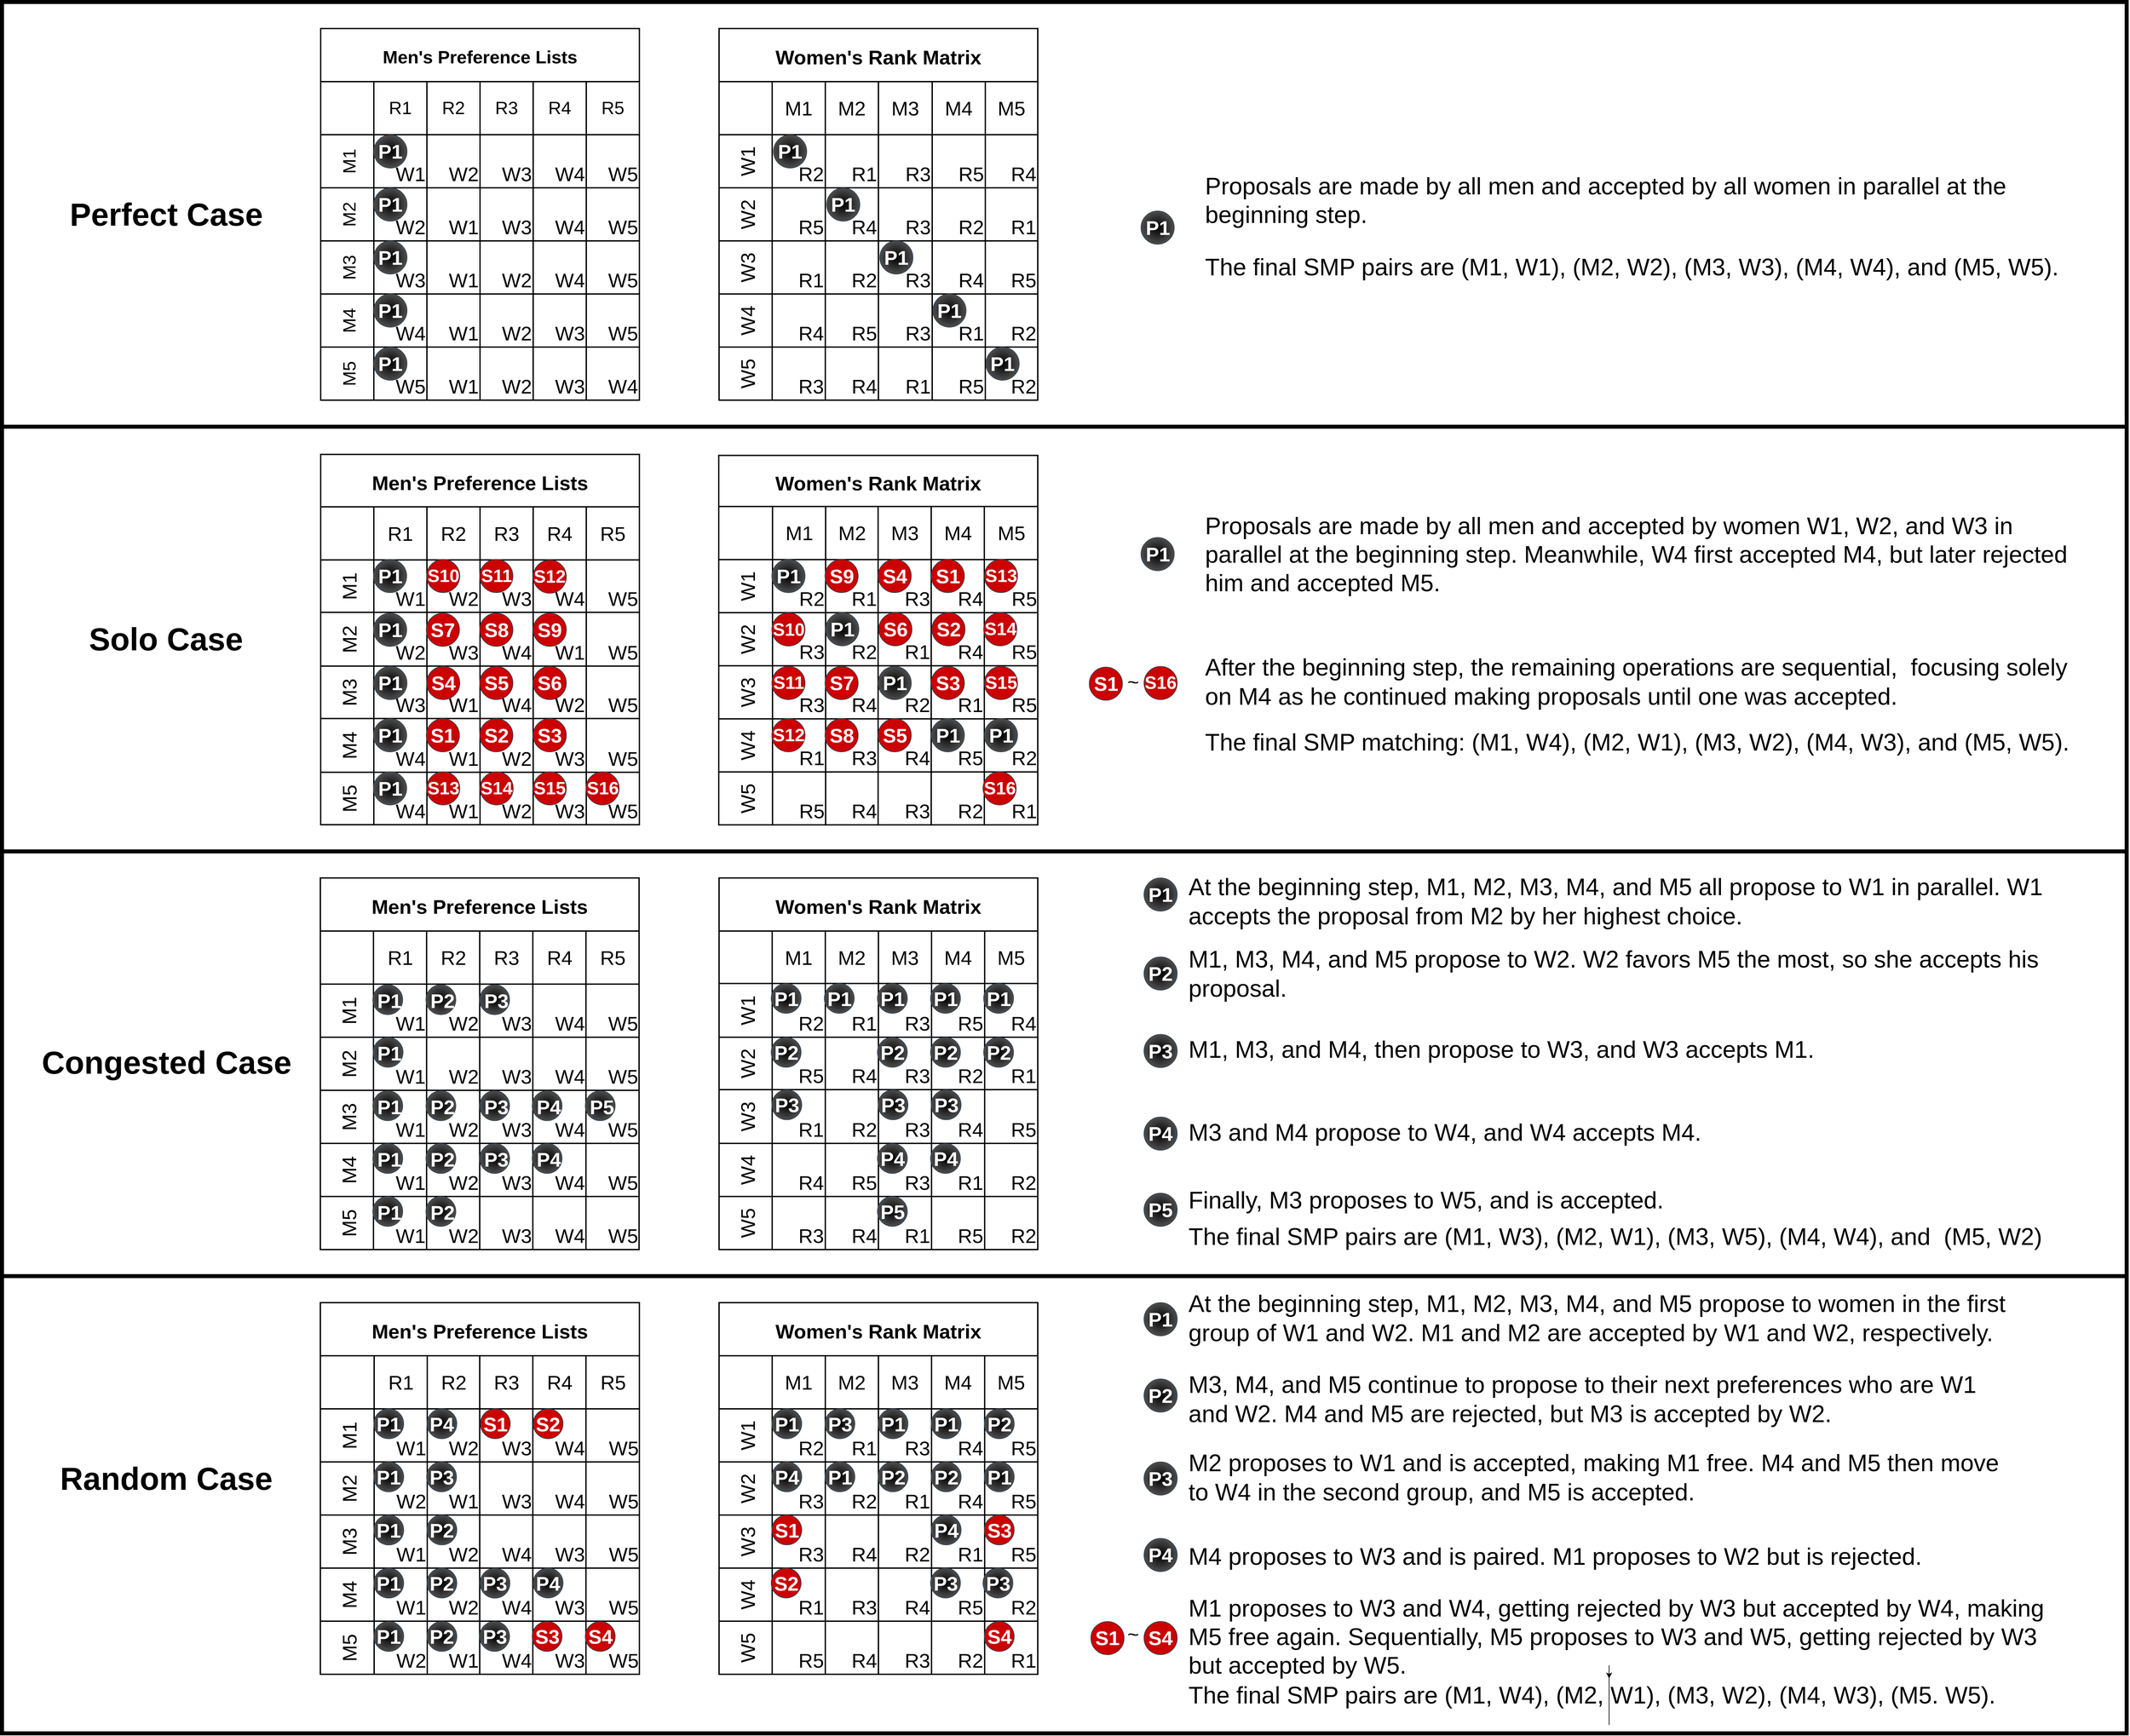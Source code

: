 <mxfile version="24.6.4" type="github">
  <diagram name="Page-1" id="Z41dUS2Wk9HJYVy0OwEA">
    <mxGraphModel dx="3016" dy="2246" grid="1" gridSize="10" guides="1" tooltips="1" connect="1" arrows="1" fold="1" page="1" pageScale="1" pageWidth="850" pageHeight="1100" math="0" shadow="0">
      <root>
        <mxCell id="0" />
        <mxCell id="1" parent="0" />
        <mxCell id="yyJv0RSrx6UuuxQzazeB-303" value="" style="whiteSpace=wrap;html=1;strokeWidth=6;fillColor=none;" vertex="1" parent="1">
          <mxGeometry x="-800" y="-800" width="3200" height="2609" as="geometry" />
        </mxCell>
        <mxCell id="g0JNM9iUR0qo6FFxscxd-1" value="Men&#39;s Preference Lists" style="shape=table;startSize=80;container=1;collapsible=0;childLayout=tableLayout;resizeLast=0;resizeLastRow=0;fontStyle=1;fontSize=30;strokeWidth=2;" parent="1" vertex="1">
          <mxGeometry x="-320.5" y="520" width="480" height="560" as="geometry" />
        </mxCell>
        <mxCell id="g0JNM9iUR0qo6FFxscxd-2" value="" style="shape=tableRow;horizontal=0;startSize=80;swimlaneHead=0;swimlaneBody=0;strokeColor=inherit;top=0;left=0;bottom=0;right=0;collapsible=0;dropTarget=0;fillColor=none;points=[[0,0.5],[1,0.5]];portConstraint=eastwest;fontSize=30;fontStyle=0;strokeWidth=2;" parent="g0JNM9iUR0qo6FFxscxd-1" vertex="1">
          <mxGeometry y="80" width="480" height="80" as="geometry" />
        </mxCell>
        <mxCell id="g0JNM9iUR0qo6FFxscxd-3" value="R1" style="shape=partialRectangle;html=1;whiteSpace=wrap;connectable=0;strokeColor=inherit;overflow=hidden;fillColor=none;top=0;left=0;bottom=0;right=0;pointerEvents=1;fontSize=30;fontStyle=0;strokeWidth=2;" parent="g0JNM9iUR0qo6FFxscxd-2" vertex="1">
          <mxGeometry x="80" width="80" height="80" as="geometry">
            <mxRectangle width="80" height="80" as="alternateBounds" />
          </mxGeometry>
        </mxCell>
        <mxCell id="g0JNM9iUR0qo6FFxscxd-4" value="R2" style="shape=partialRectangle;html=1;whiteSpace=wrap;connectable=0;strokeColor=inherit;overflow=hidden;fillColor=none;top=0;left=0;bottom=0;right=0;pointerEvents=1;fontSize=30;fontStyle=0;strokeWidth=2;" parent="g0JNM9iUR0qo6FFxscxd-2" vertex="1">
          <mxGeometry x="160" width="80" height="80" as="geometry">
            <mxRectangle width="80" height="80" as="alternateBounds" />
          </mxGeometry>
        </mxCell>
        <mxCell id="g0JNM9iUR0qo6FFxscxd-5" value="R3" style="shape=partialRectangle;html=1;whiteSpace=wrap;connectable=0;strokeColor=inherit;overflow=hidden;fillColor=none;top=0;left=0;bottom=0;right=0;pointerEvents=1;strokeWidth=2;resizeWidth=1;resizeHeight=1;fontSize=30;fontStyle=0" parent="g0JNM9iUR0qo6FFxscxd-2" vertex="1">
          <mxGeometry x="240" width="80" height="80" as="geometry">
            <mxRectangle width="80" height="80" as="alternateBounds" />
          </mxGeometry>
        </mxCell>
        <mxCell id="g0JNM9iUR0qo6FFxscxd-6" value="R4" style="shape=partialRectangle;html=1;whiteSpace=wrap;connectable=0;strokeColor=inherit;overflow=hidden;fillColor=none;top=0;left=0;bottom=0;right=0;pointerEvents=1;strokeWidth=2;resizeWidth=1;resizeHeight=1;fontSize=30;fontStyle=0" parent="g0JNM9iUR0qo6FFxscxd-2" vertex="1">
          <mxGeometry x="320" width="80" height="80" as="geometry">
            <mxRectangle width="80" height="80" as="alternateBounds" />
          </mxGeometry>
        </mxCell>
        <mxCell id="g0JNM9iUR0qo6FFxscxd-7" value="R5" style="shape=partialRectangle;html=1;whiteSpace=wrap;connectable=0;strokeColor=inherit;overflow=hidden;fillColor=none;top=0;left=0;bottom=0;right=0;pointerEvents=1;strokeWidth=2;resizeWidth=1;resizeHeight=1;fontSize=30;fontStyle=0" parent="g0JNM9iUR0qo6FFxscxd-2" vertex="1">
          <mxGeometry x="400" width="80" height="80" as="geometry">
            <mxRectangle width="80" height="80" as="alternateBounds" />
          </mxGeometry>
        </mxCell>
        <mxCell id="g0JNM9iUR0qo6FFxscxd-8" value="M1" style="shape=tableRow;horizontal=0;startSize=80;swimlaneHead=0;swimlaneBody=0;strokeColor=inherit;top=0;left=0;bottom=0;right=0;collapsible=0;dropTarget=0;fillColor=none;points=[[0,0.5],[1,0.5]];portConstraint=eastwest;fontSize=30;fontStyle=0;strokeWidth=2;" parent="g0JNM9iUR0qo6FFxscxd-1" vertex="1">
          <mxGeometry y="160" width="480" height="80" as="geometry" />
        </mxCell>
        <mxCell id="g0JNM9iUR0qo6FFxscxd-9" value="W1" style="shape=partialRectangle;html=1;whiteSpace=wrap;connectable=0;overflow=hidden;top=0;left=0;bottom=0;right=0;pointerEvents=1;strokeColor=default;fillColor=none;fontSize=30;fontStyle=0;strokeWidth=2;align=right;verticalAlign=bottom;" parent="g0JNM9iUR0qo6FFxscxd-8" vertex="1">
          <mxGeometry x="80" width="80" height="80" as="geometry">
            <mxRectangle width="80" height="80" as="alternateBounds" />
          </mxGeometry>
        </mxCell>
        <mxCell id="g0JNM9iUR0qo6FFxscxd-10" value="W2" style="shape=partialRectangle;html=1;whiteSpace=wrap;connectable=0;overflow=hidden;top=0;left=0;bottom=0;right=0;pointerEvents=1;fillColor=none;labelBackgroundColor=none;labelBorderColor=none;strokeColor=default;shadow=0;resizable=1;resizeWidth=0;metaEdit=0;backgroundOutline=0;fontSize=30;fontStyle=0;strokeWidth=2;align=right;verticalAlign=bottom;" parent="g0JNM9iUR0qo6FFxscxd-8" vertex="1">
          <mxGeometry x="160" width="80" height="80" as="geometry">
            <mxRectangle width="80" height="80" as="alternateBounds" />
          </mxGeometry>
        </mxCell>
        <mxCell id="g0JNM9iUR0qo6FFxscxd-11" value="W3" style="shape=partialRectangle;html=1;whiteSpace=wrap;connectable=0;overflow=hidden;top=0;left=0;bottom=0;right=0;pointerEvents=1;fillColor=none;fontSize=30;fontStyle=0;strokeWidth=2;align=right;verticalAlign=bottom;" parent="g0JNM9iUR0qo6FFxscxd-8" vertex="1">
          <mxGeometry x="240" width="80" height="80" as="geometry">
            <mxRectangle width="80" height="80" as="alternateBounds" />
          </mxGeometry>
        </mxCell>
        <mxCell id="g0JNM9iUR0qo6FFxscxd-12" value="W4" style="shape=partialRectangle;html=1;whiteSpace=wrap;connectable=0;overflow=hidden;top=0;left=0;bottom=0;right=0;pointerEvents=1;fillColor=none;fontSize=30;fontStyle=0;strokeWidth=2;align=right;verticalAlign=bottom;" parent="g0JNM9iUR0qo6FFxscxd-8" vertex="1">
          <mxGeometry x="320" width="80" height="80" as="geometry">
            <mxRectangle width="80" height="80" as="alternateBounds" />
          </mxGeometry>
        </mxCell>
        <mxCell id="g0JNM9iUR0qo6FFxscxd-13" value="W5" style="shape=partialRectangle;html=1;whiteSpace=wrap;connectable=0;overflow=hidden;top=0;left=0;bottom=0;right=0;pointerEvents=1;fillColor=none;fontSize=30;fontStyle=0;strokeWidth=2;align=right;verticalAlign=bottom;" parent="g0JNM9iUR0qo6FFxscxd-8" vertex="1">
          <mxGeometry x="400" width="80" height="80" as="geometry">
            <mxRectangle width="80" height="80" as="alternateBounds" />
          </mxGeometry>
        </mxCell>
        <mxCell id="g0JNM9iUR0qo6FFxscxd-14" value="M2" style="shape=tableRow;horizontal=0;startSize=80;swimlaneHead=0;swimlaneBody=0;strokeColor=inherit;top=0;left=0;bottom=0;right=0;collapsible=0;dropTarget=0;fillColor=none;points=[[0,0.5],[1,0.5]];portConstraint=eastwest;fontSize=30;fontStyle=0;strokeWidth=2;" parent="g0JNM9iUR0qo6FFxscxd-1" vertex="1">
          <mxGeometry y="240" width="480" height="80" as="geometry" />
        </mxCell>
        <mxCell id="g0JNM9iUR0qo6FFxscxd-15" value="W1" style="shape=partialRectangle;html=1;whiteSpace=wrap;connectable=0;overflow=hidden;top=0;left=0;bottom=0;right=0;pointerEvents=1;strokeOpacity=100;fillColor=none;fontSize=30;fontStyle=0;strokeWidth=2;align=right;verticalAlign=bottom;" parent="g0JNM9iUR0qo6FFxscxd-14" vertex="1">
          <mxGeometry x="80" width="80" height="80" as="geometry">
            <mxRectangle width="80" height="80" as="alternateBounds" />
          </mxGeometry>
        </mxCell>
        <mxCell id="g0JNM9iUR0qo6FFxscxd-16" value="W2" style="shape=partialRectangle;html=1;whiteSpace=wrap;connectable=0;strokeColor=inherit;overflow=hidden;fillColor=none;top=0;left=0;bottom=0;right=0;pointerEvents=1;fontSize=30;fontStyle=0;strokeWidth=2;align=right;verticalAlign=bottom;" parent="g0JNM9iUR0qo6FFxscxd-14" vertex="1">
          <mxGeometry x="160" width="80" height="80" as="geometry">
            <mxRectangle width="80" height="80" as="alternateBounds" />
          </mxGeometry>
        </mxCell>
        <mxCell id="g0JNM9iUR0qo6FFxscxd-17" value="W3" style="shape=partialRectangle;html=1;whiteSpace=wrap;connectable=0;strokeColor=inherit;overflow=hidden;fillColor=none;top=0;left=0;bottom=0;right=0;pointerEvents=1;fontSize=30;fontStyle=0;strokeWidth=2;align=right;verticalAlign=bottom;" parent="g0JNM9iUR0qo6FFxscxd-14" vertex="1">
          <mxGeometry x="240" width="80" height="80" as="geometry">
            <mxRectangle width="80" height="80" as="alternateBounds" />
          </mxGeometry>
        </mxCell>
        <mxCell id="g0JNM9iUR0qo6FFxscxd-18" value="W4" style="shape=partialRectangle;html=1;whiteSpace=wrap;connectable=0;strokeColor=inherit;overflow=hidden;fillColor=none;top=0;left=0;bottom=0;right=0;pointerEvents=1;fontSize=30;fontStyle=0;strokeWidth=2;align=right;verticalAlign=bottom;" parent="g0JNM9iUR0qo6FFxscxd-14" vertex="1">
          <mxGeometry x="320" width="80" height="80" as="geometry">
            <mxRectangle width="80" height="80" as="alternateBounds" />
          </mxGeometry>
        </mxCell>
        <mxCell id="g0JNM9iUR0qo6FFxscxd-19" value="W5" style="shape=partialRectangle;html=1;whiteSpace=wrap;connectable=0;strokeColor=inherit;overflow=hidden;fillColor=none;top=0;left=0;bottom=0;right=0;pointerEvents=1;fontSize=30;fontStyle=0;strokeWidth=2;align=right;verticalAlign=bottom;" parent="g0JNM9iUR0qo6FFxscxd-14" vertex="1">
          <mxGeometry x="400" width="80" height="80" as="geometry">
            <mxRectangle width="80" height="80" as="alternateBounds" />
          </mxGeometry>
        </mxCell>
        <mxCell id="g0JNM9iUR0qo6FFxscxd-20" value="M3" style="shape=tableRow;horizontal=0;startSize=80;swimlaneHead=0;swimlaneBody=0;strokeColor=inherit;top=0;left=0;bottom=0;right=0;collapsible=0;dropTarget=0;fillColor=none;points=[[0,0.5],[1,0.5]];portConstraint=eastwest;fontSize=30;fontStyle=0;strokeWidth=2;" parent="g0JNM9iUR0qo6FFxscxd-1" vertex="1">
          <mxGeometry y="320" width="480" height="80" as="geometry" />
        </mxCell>
        <mxCell id="g0JNM9iUR0qo6FFxscxd-21" value="W1" style="shape=partialRectangle;html=1;whiteSpace=wrap;connectable=0;overflow=hidden;top=0;left=0;bottom=0;right=0;pointerEvents=1;fillColor=none;fontSize=30;fontStyle=0;strokeWidth=2;align=right;verticalAlign=bottom;" parent="g0JNM9iUR0qo6FFxscxd-20" vertex="1">
          <mxGeometry x="80" width="80" height="80" as="geometry">
            <mxRectangle width="80" height="80" as="alternateBounds" />
          </mxGeometry>
        </mxCell>
        <mxCell id="g0JNM9iUR0qo6FFxscxd-22" value="W2" style="shape=partialRectangle;html=1;whiteSpace=wrap;connectable=0;overflow=hidden;top=0;left=0;bottom=0;right=0;pointerEvents=1;fillColor=none;fontSize=30;fontStyle=0;strokeWidth=2;align=right;verticalAlign=bottom;" parent="g0JNM9iUR0qo6FFxscxd-20" vertex="1">
          <mxGeometry x="160" width="80" height="80" as="geometry">
            <mxRectangle width="80" height="80" as="alternateBounds" />
          </mxGeometry>
        </mxCell>
        <mxCell id="g0JNM9iUR0qo6FFxscxd-23" value="W3" style="shape=partialRectangle;html=1;whiteSpace=wrap;connectable=0;strokeColor=inherit;overflow=hidden;fillColor=none;top=0;left=0;bottom=0;right=0;pointerEvents=1;fontSize=30;fontStyle=0;strokeWidth=2;align=right;verticalAlign=bottom;" parent="g0JNM9iUR0qo6FFxscxd-20" vertex="1">
          <mxGeometry x="240" width="80" height="80" as="geometry">
            <mxRectangle width="80" height="80" as="alternateBounds" />
          </mxGeometry>
        </mxCell>
        <mxCell id="g0JNM9iUR0qo6FFxscxd-24" value="W4" style="shape=partialRectangle;html=1;whiteSpace=wrap;connectable=0;strokeColor=inherit;overflow=hidden;fillColor=none;top=0;left=0;bottom=0;right=0;pointerEvents=1;fontSize=30;fontStyle=0;strokeWidth=2;align=right;verticalAlign=bottom;" parent="g0JNM9iUR0qo6FFxscxd-20" vertex="1">
          <mxGeometry x="320" width="80" height="80" as="geometry">
            <mxRectangle width="80" height="80" as="alternateBounds" />
          </mxGeometry>
        </mxCell>
        <mxCell id="g0JNM9iUR0qo6FFxscxd-25" value="W5" style="shape=partialRectangle;html=1;whiteSpace=wrap;connectable=0;strokeColor=inherit;overflow=hidden;fillColor=none;top=0;left=0;bottom=0;right=0;pointerEvents=1;fontSize=30;fontStyle=0;strokeWidth=2;align=right;verticalAlign=bottom;" parent="g0JNM9iUR0qo6FFxscxd-20" vertex="1">
          <mxGeometry x="400" width="80" height="80" as="geometry">
            <mxRectangle width="80" height="80" as="alternateBounds" />
          </mxGeometry>
        </mxCell>
        <mxCell id="g0JNM9iUR0qo6FFxscxd-26" value="M4" style="shape=tableRow;horizontal=0;startSize=80;swimlaneHead=0;swimlaneBody=0;strokeColor=inherit;top=0;left=0;bottom=0;right=0;collapsible=0;dropTarget=0;fillColor=none;points=[[0,0.5],[1,0.5]];portConstraint=eastwest;fontSize=30;fontStyle=0;strokeWidth=2;" parent="g0JNM9iUR0qo6FFxscxd-1" vertex="1">
          <mxGeometry y="400" width="480" height="80" as="geometry" />
        </mxCell>
        <mxCell id="g0JNM9iUR0qo6FFxscxd-27" value="W1" style="shape=partialRectangle;html=1;whiteSpace=wrap;connectable=0;overflow=hidden;top=0;left=0;bottom=0;right=0;pointerEvents=1;fillColor=none;fontSize=30;fontStyle=0;strokeWidth=2;align=right;verticalAlign=bottom;" parent="g0JNM9iUR0qo6FFxscxd-26" vertex="1">
          <mxGeometry x="80" width="80" height="80" as="geometry">
            <mxRectangle width="80" height="80" as="alternateBounds" />
          </mxGeometry>
        </mxCell>
        <mxCell id="g0JNM9iUR0qo6FFxscxd-28" value="W2" style="shape=partialRectangle;html=1;whiteSpace=wrap;connectable=0;overflow=hidden;top=0;left=0;bottom=0;right=0;pointerEvents=1;fillColor=none;fontSize=30;fontStyle=0;strokeWidth=2;align=right;verticalAlign=bottom;" parent="g0JNM9iUR0qo6FFxscxd-26" vertex="1">
          <mxGeometry x="160" width="80" height="80" as="geometry">
            <mxRectangle width="80" height="80" as="alternateBounds" />
          </mxGeometry>
        </mxCell>
        <mxCell id="g0JNM9iUR0qo6FFxscxd-29" value="W3" style="shape=partialRectangle;html=1;whiteSpace=wrap;connectable=0;strokeColor=inherit;overflow=hidden;fillColor=none;top=0;left=0;bottom=0;right=0;pointerEvents=1;fontSize=30;fontStyle=0;strokeWidth=2;align=right;verticalAlign=bottom;" parent="g0JNM9iUR0qo6FFxscxd-26" vertex="1">
          <mxGeometry x="240" width="80" height="80" as="geometry">
            <mxRectangle width="80" height="80" as="alternateBounds" />
          </mxGeometry>
        </mxCell>
        <mxCell id="g0JNM9iUR0qo6FFxscxd-30" value="W4" style="shape=partialRectangle;html=1;whiteSpace=wrap;connectable=0;strokeColor=inherit;overflow=hidden;fillColor=none;top=0;left=0;bottom=0;right=0;pointerEvents=1;fontSize=30;fontStyle=0;strokeWidth=2;align=right;verticalAlign=bottom;" parent="g0JNM9iUR0qo6FFxscxd-26" vertex="1">
          <mxGeometry x="320" width="80" height="80" as="geometry">
            <mxRectangle width="80" height="80" as="alternateBounds" />
          </mxGeometry>
        </mxCell>
        <mxCell id="g0JNM9iUR0qo6FFxscxd-31" value="W5" style="shape=partialRectangle;html=1;whiteSpace=wrap;connectable=0;strokeColor=inherit;overflow=hidden;fillColor=none;top=0;left=0;bottom=0;right=0;pointerEvents=1;fontSize=30;fontStyle=0;strokeWidth=2;align=right;verticalAlign=bottom;" parent="g0JNM9iUR0qo6FFxscxd-26" vertex="1">
          <mxGeometry x="400" width="80" height="80" as="geometry">
            <mxRectangle width="80" height="80" as="alternateBounds" />
          </mxGeometry>
        </mxCell>
        <mxCell id="g0JNM9iUR0qo6FFxscxd-32" value="M5" style="shape=tableRow;horizontal=0;startSize=80;swimlaneHead=0;swimlaneBody=0;strokeColor=inherit;top=0;left=0;bottom=0;right=0;collapsible=0;dropTarget=0;fillColor=none;points=[[0,0.5],[1,0.5]];portConstraint=eastwest;fontSize=30;fontStyle=0;strokeWidth=2;" parent="g0JNM9iUR0qo6FFxscxd-1" vertex="1">
          <mxGeometry y="480" width="480" height="80" as="geometry" />
        </mxCell>
        <mxCell id="g0JNM9iUR0qo6FFxscxd-33" value="W1" style="shape=partialRectangle;html=1;whiteSpace=wrap;connectable=0;overflow=hidden;top=0;left=0;bottom=0;right=0;pointerEvents=1;fillColor=none;fontSize=30;fontStyle=0;strokeWidth=2;align=right;verticalAlign=bottom;" parent="g0JNM9iUR0qo6FFxscxd-32" vertex="1">
          <mxGeometry x="80" width="80" height="80" as="geometry">
            <mxRectangle width="80" height="80" as="alternateBounds" />
          </mxGeometry>
        </mxCell>
        <mxCell id="g0JNM9iUR0qo6FFxscxd-34" value="W2" style="shape=partialRectangle;html=1;whiteSpace=wrap;connectable=0;overflow=hidden;top=0;left=0;bottom=0;right=0;pointerEvents=1;fillColor=none;fontSize=30;fontStyle=0;strokeWidth=2;align=right;verticalAlign=bottom;" parent="g0JNM9iUR0qo6FFxscxd-32" vertex="1">
          <mxGeometry x="160" width="80" height="80" as="geometry">
            <mxRectangle width="80" height="80" as="alternateBounds" />
          </mxGeometry>
        </mxCell>
        <mxCell id="g0JNM9iUR0qo6FFxscxd-35" value="W3" style="shape=partialRectangle;html=1;whiteSpace=wrap;connectable=0;strokeColor=inherit;overflow=hidden;fillColor=none;top=0;left=0;bottom=0;right=0;pointerEvents=1;fontSize=30;fontStyle=0;strokeWidth=2;align=right;verticalAlign=bottom;" parent="g0JNM9iUR0qo6FFxscxd-32" vertex="1">
          <mxGeometry x="240" width="80" height="80" as="geometry">
            <mxRectangle width="80" height="80" as="alternateBounds" />
          </mxGeometry>
        </mxCell>
        <mxCell id="g0JNM9iUR0qo6FFxscxd-36" value="W4" style="shape=partialRectangle;html=1;whiteSpace=wrap;connectable=0;strokeColor=inherit;overflow=hidden;fillColor=none;top=0;left=0;bottom=0;right=0;pointerEvents=1;fontSize=30;fontStyle=0;strokeWidth=2;align=right;verticalAlign=bottom;" parent="g0JNM9iUR0qo6FFxscxd-32" vertex="1">
          <mxGeometry x="320" width="80" height="80" as="geometry">
            <mxRectangle width="80" height="80" as="alternateBounds" />
          </mxGeometry>
        </mxCell>
        <mxCell id="g0JNM9iUR0qo6FFxscxd-37" value="W5" style="shape=partialRectangle;html=1;whiteSpace=wrap;connectable=0;strokeColor=inherit;overflow=hidden;fillColor=none;top=0;left=0;bottom=0;right=0;pointerEvents=1;fontSize=30;fontStyle=0;strokeWidth=2;align=right;verticalAlign=bottom;" parent="g0JNM9iUR0qo6FFxscxd-32" vertex="1">
          <mxGeometry x="400" width="80" height="80" as="geometry">
            <mxRectangle width="80" height="80" as="alternateBounds" />
          </mxGeometry>
        </mxCell>
        <mxCell id="g0JNM9iUR0qo6FFxscxd-38" value="Men&#39;s Preference Lists" style="shape=table;startSize=79;container=1;collapsible=0;childLayout=tableLayout;resizeLast=0;resizeLastRow=0;fontStyle=1;fontSize=30;strokeWidth=2;" parent="1" vertex="1">
          <mxGeometry x="-320" y="-118.25" width="480" height="558" as="geometry" />
        </mxCell>
        <mxCell id="g0JNM9iUR0qo6FFxscxd-39" value="" style="shape=tableRow;horizontal=0;startSize=80;swimlaneHead=0;swimlaneBody=0;strokeColor=inherit;top=0;left=0;bottom=0;right=0;collapsible=0;dropTarget=0;fillColor=none;points=[[0,0.5],[1,0.5]];portConstraint=eastwest;fontSize=30;strokeWidth=2;" parent="g0JNM9iUR0qo6FFxscxd-38" vertex="1">
          <mxGeometry y="79" width="480" height="80" as="geometry" />
        </mxCell>
        <mxCell id="g0JNM9iUR0qo6FFxscxd-40" value="R1" style="shape=partialRectangle;html=1;whiteSpace=wrap;connectable=0;strokeColor=inherit;overflow=hidden;fillColor=none;top=0;left=0;bottom=0;right=0;pointerEvents=1;fontSize=30;strokeWidth=2;" parent="g0JNM9iUR0qo6FFxscxd-39" vertex="1">
          <mxGeometry x="80" width="80" height="80" as="geometry">
            <mxRectangle width="80" height="80" as="alternateBounds" />
          </mxGeometry>
        </mxCell>
        <mxCell id="g0JNM9iUR0qo6FFxscxd-41" value="R2" style="shape=partialRectangle;html=1;whiteSpace=wrap;connectable=0;strokeColor=inherit;overflow=hidden;fillColor=none;top=0;left=0;bottom=0;right=0;pointerEvents=1;fontSize=30;strokeWidth=2;" parent="g0JNM9iUR0qo6FFxscxd-39" vertex="1">
          <mxGeometry x="160" width="80" height="80" as="geometry">
            <mxRectangle width="80" height="80" as="alternateBounds" />
          </mxGeometry>
        </mxCell>
        <mxCell id="g0JNM9iUR0qo6FFxscxd-42" value="R3" style="shape=partialRectangle;html=1;whiteSpace=wrap;connectable=0;strokeColor=inherit;overflow=hidden;fillColor=none;top=0;left=0;bottom=0;right=0;pointerEvents=1;strokeWidth=2;resizeWidth=1;resizeHeight=1;fontSize=30;" parent="g0JNM9iUR0qo6FFxscxd-39" vertex="1">
          <mxGeometry x="240" width="80" height="80" as="geometry">
            <mxRectangle width="80" height="80" as="alternateBounds" />
          </mxGeometry>
        </mxCell>
        <mxCell id="g0JNM9iUR0qo6FFxscxd-43" value="R4" style="shape=partialRectangle;html=1;whiteSpace=wrap;connectable=0;strokeColor=inherit;overflow=hidden;fillColor=none;top=0;left=0;bottom=0;right=0;pointerEvents=1;strokeWidth=2;resizeWidth=1;resizeHeight=1;fontSize=30;" parent="g0JNM9iUR0qo6FFxscxd-39" vertex="1">
          <mxGeometry x="320" width="80" height="80" as="geometry">
            <mxRectangle width="80" height="80" as="alternateBounds" />
          </mxGeometry>
        </mxCell>
        <mxCell id="g0JNM9iUR0qo6FFxscxd-44" value="R5" style="shape=partialRectangle;html=1;whiteSpace=wrap;connectable=0;strokeColor=inherit;overflow=hidden;fillColor=none;top=0;left=0;bottom=0;right=0;pointerEvents=1;strokeWidth=2;resizeWidth=1;resizeHeight=1;fontSize=30;" parent="g0JNM9iUR0qo6FFxscxd-39" vertex="1">
          <mxGeometry x="400" width="80" height="80" as="geometry">
            <mxRectangle width="80" height="80" as="alternateBounds" />
          </mxGeometry>
        </mxCell>
        <mxCell id="g0JNM9iUR0qo6FFxscxd-45" value="M1" style="shape=tableRow;horizontal=0;startSize=80;swimlaneHead=0;swimlaneBody=0;strokeColor=inherit;top=0;left=0;bottom=0;right=0;collapsible=0;dropTarget=0;fillColor=none;points=[[0,0.5],[1,0.5]];portConstraint=eastwest;fontSize=30;strokeWidth=2;" parent="g0JNM9iUR0qo6FFxscxd-38" vertex="1">
          <mxGeometry y="159" width="480" height="79" as="geometry" />
        </mxCell>
        <mxCell id="g0JNM9iUR0qo6FFxscxd-46" value="W1" style="shape=partialRectangle;html=1;whiteSpace=wrap;connectable=0;overflow=hidden;top=0;left=0;bottom=0;right=0;pointerEvents=1;strokeColor=default;fillColor=none;fontSize=30;strokeWidth=2;align=right;verticalAlign=bottom;" parent="g0JNM9iUR0qo6FFxscxd-45" vertex="1">
          <mxGeometry x="80" width="80" height="79" as="geometry">
            <mxRectangle width="80" height="79" as="alternateBounds" />
          </mxGeometry>
        </mxCell>
        <mxCell id="g0JNM9iUR0qo6FFxscxd-47" value="W2" style="shape=partialRectangle;html=1;whiteSpace=wrap;connectable=0;overflow=hidden;top=0;left=0;bottom=0;right=0;pointerEvents=1;fillColor=none;labelBackgroundColor=none;labelBorderColor=none;strokeColor=default;shadow=0;resizable=1;resizeWidth=0;metaEdit=0;backgroundOutline=0;fontSize=30;strokeWidth=2;align=right;verticalAlign=bottom;" parent="g0JNM9iUR0qo6FFxscxd-45" vertex="1">
          <mxGeometry x="160" width="80" height="79" as="geometry">
            <mxRectangle width="80" height="79" as="alternateBounds" />
          </mxGeometry>
        </mxCell>
        <mxCell id="g0JNM9iUR0qo6FFxscxd-48" value="W3" style="shape=partialRectangle;html=1;whiteSpace=wrap;connectable=0;overflow=hidden;top=0;left=0;bottom=0;right=0;pointerEvents=1;fillColor=none;fontSize=30;strokeWidth=2;align=right;verticalAlign=bottom;" parent="g0JNM9iUR0qo6FFxscxd-45" vertex="1">
          <mxGeometry x="240" width="80" height="79" as="geometry">
            <mxRectangle width="80" height="79" as="alternateBounds" />
          </mxGeometry>
        </mxCell>
        <mxCell id="g0JNM9iUR0qo6FFxscxd-49" value="W4" style="shape=partialRectangle;html=1;whiteSpace=wrap;connectable=0;overflow=hidden;top=0;left=0;bottom=0;right=0;pointerEvents=1;fillColor=none;fontSize=30;strokeWidth=2;align=right;verticalAlign=bottom;" parent="g0JNM9iUR0qo6FFxscxd-45" vertex="1">
          <mxGeometry x="320" width="80" height="79" as="geometry">
            <mxRectangle width="80" height="79" as="alternateBounds" />
          </mxGeometry>
        </mxCell>
        <mxCell id="g0JNM9iUR0qo6FFxscxd-50" value="W5" style="shape=partialRectangle;html=1;whiteSpace=wrap;connectable=0;overflow=hidden;top=0;left=0;bottom=0;right=0;pointerEvents=1;fillColor=none;fontSize=30;strokeWidth=2;align=right;verticalAlign=bottom;" parent="g0JNM9iUR0qo6FFxscxd-45" vertex="1">
          <mxGeometry x="400" width="80" height="79" as="geometry">
            <mxRectangle width="80" height="79" as="alternateBounds" />
          </mxGeometry>
        </mxCell>
        <mxCell id="g0JNM9iUR0qo6FFxscxd-51" value="M2" style="shape=tableRow;horizontal=0;startSize=80;swimlaneHead=0;swimlaneBody=0;strokeColor=inherit;top=0;left=0;bottom=0;right=0;collapsible=0;dropTarget=0;fillColor=none;points=[[0,0.5],[1,0.5]];portConstraint=eastwest;fontSize=30;strokeWidth=2;" parent="g0JNM9iUR0qo6FFxscxd-38" vertex="1">
          <mxGeometry y="238" width="480" height="81" as="geometry" />
        </mxCell>
        <mxCell id="g0JNM9iUR0qo6FFxscxd-52" value="W2" style="shape=partialRectangle;html=1;whiteSpace=wrap;connectable=0;overflow=hidden;top=0;left=0;bottom=0;right=0;pointerEvents=1;strokeOpacity=100;fillColor=none;fontSize=30;strokeWidth=2;align=right;verticalAlign=bottom;" parent="g0JNM9iUR0qo6FFxscxd-51" vertex="1">
          <mxGeometry x="80" width="80" height="81" as="geometry">
            <mxRectangle width="80" height="81" as="alternateBounds" />
          </mxGeometry>
        </mxCell>
        <mxCell id="g0JNM9iUR0qo6FFxscxd-53" value="W3" style="shape=partialRectangle;html=1;whiteSpace=wrap;connectable=0;strokeColor=inherit;overflow=hidden;fillColor=none;top=0;left=0;bottom=0;right=0;pointerEvents=1;fontSize=30;strokeWidth=2;align=right;verticalAlign=bottom;" parent="g0JNM9iUR0qo6FFxscxd-51" vertex="1">
          <mxGeometry x="160" width="80" height="81" as="geometry">
            <mxRectangle width="80" height="81" as="alternateBounds" />
          </mxGeometry>
        </mxCell>
        <mxCell id="g0JNM9iUR0qo6FFxscxd-54" value="W4" style="shape=partialRectangle;html=1;whiteSpace=wrap;connectable=0;strokeColor=inherit;overflow=hidden;fillColor=none;top=0;left=0;bottom=0;right=0;pointerEvents=1;fontSize=30;strokeWidth=2;align=right;verticalAlign=bottom;" parent="g0JNM9iUR0qo6FFxscxd-51" vertex="1">
          <mxGeometry x="240" width="80" height="81" as="geometry">
            <mxRectangle width="80" height="81" as="alternateBounds" />
          </mxGeometry>
        </mxCell>
        <mxCell id="g0JNM9iUR0qo6FFxscxd-55" value="W1" style="shape=partialRectangle;html=1;whiteSpace=wrap;connectable=0;strokeColor=inherit;overflow=hidden;fillColor=none;top=0;left=0;bottom=0;right=0;pointerEvents=1;fontSize=30;strokeWidth=2;align=right;verticalAlign=bottom;" parent="g0JNM9iUR0qo6FFxscxd-51" vertex="1">
          <mxGeometry x="320" width="80" height="81" as="geometry">
            <mxRectangle width="80" height="81" as="alternateBounds" />
          </mxGeometry>
        </mxCell>
        <mxCell id="g0JNM9iUR0qo6FFxscxd-56" value="W5" style="shape=partialRectangle;html=1;whiteSpace=wrap;connectable=0;strokeColor=inherit;overflow=hidden;fillColor=none;top=0;left=0;bottom=0;right=0;pointerEvents=1;fontSize=30;strokeWidth=2;align=right;verticalAlign=bottom;" parent="g0JNM9iUR0qo6FFxscxd-51" vertex="1">
          <mxGeometry x="400" width="80" height="81" as="geometry">
            <mxRectangle width="80" height="81" as="alternateBounds" />
          </mxGeometry>
        </mxCell>
        <mxCell id="g0JNM9iUR0qo6FFxscxd-57" value="M3" style="shape=tableRow;horizontal=0;startSize=80;swimlaneHead=0;swimlaneBody=0;strokeColor=inherit;top=0;left=0;bottom=0;right=0;collapsible=0;dropTarget=0;fillColor=none;points=[[0,0.5],[1,0.5]];portConstraint=eastwest;fontSize=30;strokeWidth=2;" parent="g0JNM9iUR0qo6FFxscxd-38" vertex="1">
          <mxGeometry y="319" width="480" height="79" as="geometry" />
        </mxCell>
        <mxCell id="g0JNM9iUR0qo6FFxscxd-58" value="W3" style="shape=partialRectangle;html=1;whiteSpace=wrap;connectable=0;overflow=hidden;top=0;left=0;bottom=0;right=0;pointerEvents=1;fillColor=none;fontSize=30;strokeWidth=2;align=right;verticalAlign=bottom;" parent="g0JNM9iUR0qo6FFxscxd-57" vertex="1">
          <mxGeometry x="80" width="80" height="79" as="geometry">
            <mxRectangle width="80" height="79" as="alternateBounds" />
          </mxGeometry>
        </mxCell>
        <mxCell id="g0JNM9iUR0qo6FFxscxd-59" value="W1" style="shape=partialRectangle;html=1;whiteSpace=wrap;connectable=0;overflow=hidden;top=0;left=0;bottom=0;right=0;pointerEvents=1;fillColor=none;fontSize=30;strokeWidth=2;align=right;verticalAlign=bottom;" parent="g0JNM9iUR0qo6FFxscxd-57" vertex="1">
          <mxGeometry x="160" width="80" height="79" as="geometry">
            <mxRectangle width="80" height="79" as="alternateBounds" />
          </mxGeometry>
        </mxCell>
        <mxCell id="g0JNM9iUR0qo6FFxscxd-60" value="W4" style="shape=partialRectangle;html=1;whiteSpace=wrap;connectable=0;strokeColor=inherit;overflow=hidden;fillColor=none;top=0;left=0;bottom=0;right=0;pointerEvents=1;fontSize=30;strokeWidth=2;align=right;verticalAlign=bottom;" parent="g0JNM9iUR0qo6FFxscxd-57" vertex="1">
          <mxGeometry x="240" width="80" height="79" as="geometry">
            <mxRectangle width="80" height="79" as="alternateBounds" />
          </mxGeometry>
        </mxCell>
        <mxCell id="g0JNM9iUR0qo6FFxscxd-61" value="W2" style="shape=partialRectangle;html=1;whiteSpace=wrap;connectable=0;strokeColor=inherit;overflow=hidden;fillColor=none;top=0;left=0;bottom=0;right=0;pointerEvents=1;fontSize=30;strokeWidth=2;align=right;verticalAlign=bottom;" parent="g0JNM9iUR0qo6FFxscxd-57" vertex="1">
          <mxGeometry x="320" width="80" height="79" as="geometry">
            <mxRectangle width="80" height="79" as="alternateBounds" />
          </mxGeometry>
        </mxCell>
        <mxCell id="g0JNM9iUR0qo6FFxscxd-62" value="W5" style="shape=partialRectangle;html=1;whiteSpace=wrap;connectable=0;strokeColor=inherit;overflow=hidden;fillColor=none;top=0;left=0;bottom=0;right=0;pointerEvents=1;fontSize=30;strokeWidth=2;align=right;verticalAlign=bottom;" parent="g0JNM9iUR0qo6FFxscxd-57" vertex="1">
          <mxGeometry x="400" width="80" height="79" as="geometry">
            <mxRectangle width="80" height="79" as="alternateBounds" />
          </mxGeometry>
        </mxCell>
        <mxCell id="g0JNM9iUR0qo6FFxscxd-63" value="M4" style="shape=tableRow;horizontal=0;startSize=80;swimlaneHead=0;swimlaneBody=0;strokeColor=inherit;top=0;left=0;bottom=0;right=0;collapsible=0;dropTarget=0;fillColor=none;points=[[0,0.5],[1,0.5]];portConstraint=eastwest;fontSize=30;strokeWidth=2;" parent="g0JNM9iUR0qo6FFxscxd-38" vertex="1">
          <mxGeometry y="398" width="480" height="81" as="geometry" />
        </mxCell>
        <mxCell id="g0JNM9iUR0qo6FFxscxd-64" value="W4" style="shape=partialRectangle;html=1;whiteSpace=wrap;connectable=0;overflow=hidden;top=0;left=0;bottom=0;right=0;pointerEvents=1;fillColor=none;fontSize=30;strokeWidth=2;align=right;verticalAlign=bottom;" parent="g0JNM9iUR0qo6FFxscxd-63" vertex="1">
          <mxGeometry x="80" width="80" height="81" as="geometry">
            <mxRectangle width="80" height="81" as="alternateBounds" />
          </mxGeometry>
        </mxCell>
        <mxCell id="g0JNM9iUR0qo6FFxscxd-65" value="W1" style="shape=partialRectangle;html=1;whiteSpace=wrap;connectable=0;overflow=hidden;top=0;left=0;bottom=0;right=0;pointerEvents=1;fillColor=none;fontSize=30;strokeWidth=2;align=right;verticalAlign=bottom;" parent="g0JNM9iUR0qo6FFxscxd-63" vertex="1">
          <mxGeometry x="160" width="80" height="81" as="geometry">
            <mxRectangle width="80" height="81" as="alternateBounds" />
          </mxGeometry>
        </mxCell>
        <mxCell id="g0JNM9iUR0qo6FFxscxd-66" value="W2" style="shape=partialRectangle;html=1;whiteSpace=wrap;connectable=0;strokeColor=inherit;overflow=hidden;fillColor=none;top=0;left=0;bottom=0;right=0;pointerEvents=1;fontSize=30;strokeWidth=2;align=right;verticalAlign=bottom;" parent="g0JNM9iUR0qo6FFxscxd-63" vertex="1">
          <mxGeometry x="240" width="80" height="81" as="geometry">
            <mxRectangle width="80" height="81" as="alternateBounds" />
          </mxGeometry>
        </mxCell>
        <mxCell id="g0JNM9iUR0qo6FFxscxd-67" value="W3" style="shape=partialRectangle;html=1;whiteSpace=wrap;connectable=0;strokeColor=inherit;overflow=hidden;fillColor=none;top=0;left=0;bottom=0;right=0;pointerEvents=1;fontSize=30;strokeWidth=2;align=right;verticalAlign=bottom;" parent="g0JNM9iUR0qo6FFxscxd-63" vertex="1">
          <mxGeometry x="320" width="80" height="81" as="geometry">
            <mxRectangle width="80" height="81" as="alternateBounds" />
          </mxGeometry>
        </mxCell>
        <mxCell id="g0JNM9iUR0qo6FFxscxd-68" value="W5" style="shape=partialRectangle;html=1;whiteSpace=wrap;connectable=0;strokeColor=inherit;overflow=hidden;fillColor=none;top=0;left=0;bottom=0;right=0;pointerEvents=1;fontSize=30;strokeWidth=2;align=right;verticalAlign=bottom;" parent="g0JNM9iUR0qo6FFxscxd-63" vertex="1">
          <mxGeometry x="400" width="80" height="81" as="geometry">
            <mxRectangle width="80" height="81" as="alternateBounds" />
          </mxGeometry>
        </mxCell>
        <mxCell id="g0JNM9iUR0qo6FFxscxd-69" value="M5" style="shape=tableRow;horizontal=0;startSize=80;swimlaneHead=0;swimlaneBody=0;strokeColor=inherit;top=0;left=0;bottom=0;right=0;collapsible=0;dropTarget=0;fillColor=none;points=[[0,0.5],[1,0.5]];portConstraint=eastwest;fontSize=30;strokeWidth=2;" parent="g0JNM9iUR0qo6FFxscxd-38" vertex="1">
          <mxGeometry y="479" width="480" height="79" as="geometry" />
        </mxCell>
        <mxCell id="g0JNM9iUR0qo6FFxscxd-70" value="W4" style="shape=partialRectangle;html=1;whiteSpace=wrap;connectable=0;overflow=hidden;top=0;left=0;bottom=0;right=0;pointerEvents=1;fillColor=none;fontSize=30;strokeWidth=2;align=right;verticalAlign=bottom;" parent="g0JNM9iUR0qo6FFxscxd-69" vertex="1">
          <mxGeometry x="80" width="80" height="79" as="geometry">
            <mxRectangle width="80" height="79" as="alternateBounds" />
          </mxGeometry>
        </mxCell>
        <mxCell id="g0JNM9iUR0qo6FFxscxd-71" value="W1" style="shape=partialRectangle;html=1;whiteSpace=wrap;connectable=0;overflow=hidden;top=0;left=0;bottom=0;right=0;pointerEvents=1;fillColor=none;fontSize=30;strokeWidth=2;align=right;verticalAlign=bottom;" parent="g0JNM9iUR0qo6FFxscxd-69" vertex="1">
          <mxGeometry x="160" width="80" height="79" as="geometry">
            <mxRectangle width="80" height="79" as="alternateBounds" />
          </mxGeometry>
        </mxCell>
        <mxCell id="g0JNM9iUR0qo6FFxscxd-72" value="W2" style="shape=partialRectangle;html=1;whiteSpace=wrap;connectable=0;strokeColor=inherit;overflow=hidden;fillColor=none;top=0;left=0;bottom=0;right=0;pointerEvents=1;fontSize=30;strokeWidth=2;align=right;verticalAlign=bottom;" parent="g0JNM9iUR0qo6FFxscxd-69" vertex="1">
          <mxGeometry x="240" width="80" height="79" as="geometry">
            <mxRectangle width="80" height="79" as="alternateBounds" />
          </mxGeometry>
        </mxCell>
        <mxCell id="g0JNM9iUR0qo6FFxscxd-73" value="W3" style="shape=partialRectangle;html=1;whiteSpace=wrap;connectable=0;strokeColor=inherit;overflow=hidden;fillColor=none;top=0;left=0;bottom=0;right=0;pointerEvents=1;fontSize=30;strokeWidth=2;align=right;verticalAlign=bottom;" parent="g0JNM9iUR0qo6FFxscxd-69" vertex="1">
          <mxGeometry x="320" width="80" height="79" as="geometry">
            <mxRectangle width="80" height="79" as="alternateBounds" />
          </mxGeometry>
        </mxCell>
        <mxCell id="g0JNM9iUR0qo6FFxscxd-74" value="W5" style="shape=partialRectangle;html=1;whiteSpace=wrap;connectable=0;strokeColor=inherit;overflow=hidden;fillColor=none;top=0;left=0;bottom=0;right=0;pointerEvents=1;fontSize=30;strokeWidth=2;align=right;verticalAlign=bottom;" parent="g0JNM9iUR0qo6FFxscxd-69" vertex="1">
          <mxGeometry x="400" width="80" height="79" as="geometry">
            <mxRectangle width="80" height="79" as="alternateBounds" />
          </mxGeometry>
        </mxCell>
        <mxCell id="g0JNM9iUR0qo6FFxscxd-75" value="" style="endArrow=none;html=1;rounded=0;strokeWidth=6;" parent="1" edge="1">
          <mxGeometry width="50" height="50" relative="1" as="geometry">
            <mxPoint x="-800" y="-160" as="sourcePoint" />
            <mxPoint x="2400" y="-160" as="targetPoint" />
          </mxGeometry>
        </mxCell>
        <mxCell id="g0JNM9iUR0qo6FFxscxd-76" value="Men&#39;s Preference Lists" style="shape=table;startSize=80;container=1;collapsible=0;childLayout=tableLayout;resizeLast=0;resizeLastRow=0;fontStyle=1;fontSize=27;perimeterSpacing=0;strokeWidth=2;" parent="1" vertex="1">
          <mxGeometry x="-320" y="-760" width="480" height="560" as="geometry" />
        </mxCell>
        <mxCell id="g0JNM9iUR0qo6FFxscxd-77" value="" style="shape=tableRow;horizontal=0;startSize=80;swimlaneHead=0;swimlaneBody=0;strokeColor=default;top=0;left=0;bottom=0;right=0;collapsible=0;dropTarget=0;fillColor=none;points=[[0,0.5],[1,0.5]];portConstraint=eastwest;fontSize=27;strokeWidth=2;" parent="g0JNM9iUR0qo6FFxscxd-76" vertex="1">
          <mxGeometry y="80" width="480" height="80" as="geometry" />
        </mxCell>
        <mxCell id="g0JNM9iUR0qo6FFxscxd-78" value="R1" style="shape=partialRectangle;html=1;whiteSpace=wrap;connectable=0;strokeColor=inherit;overflow=hidden;fillColor=none;top=0;left=0;bottom=0;right=0;pointerEvents=1;fontSize=27;strokeWidth=2;" parent="g0JNM9iUR0qo6FFxscxd-77" vertex="1">
          <mxGeometry x="80" width="80" height="80" as="geometry">
            <mxRectangle width="80" height="80" as="alternateBounds" />
          </mxGeometry>
        </mxCell>
        <mxCell id="g0JNM9iUR0qo6FFxscxd-79" value="R2" style="shape=partialRectangle;html=1;whiteSpace=wrap;connectable=0;strokeColor=inherit;overflow=hidden;fillColor=none;top=0;left=0;bottom=0;right=0;pointerEvents=1;fontSize=27;strokeWidth=2;" parent="g0JNM9iUR0qo6FFxscxd-77" vertex="1">
          <mxGeometry x="160" width="80" height="80" as="geometry">
            <mxRectangle width="80" height="80" as="alternateBounds" />
          </mxGeometry>
        </mxCell>
        <mxCell id="g0JNM9iUR0qo6FFxscxd-80" value="R3" style="shape=partialRectangle;html=1;whiteSpace=wrap;connectable=0;strokeColor=inherit;overflow=hidden;fillColor=none;top=0;left=0;bottom=0;right=0;pointerEvents=1;strokeWidth=2;resizeWidth=1;resizeHeight=1;fontSize=27;" parent="g0JNM9iUR0qo6FFxscxd-77" vertex="1">
          <mxGeometry x="240" width="80" height="80" as="geometry">
            <mxRectangle width="80" height="80" as="alternateBounds" />
          </mxGeometry>
        </mxCell>
        <mxCell id="g0JNM9iUR0qo6FFxscxd-81" value="R4" style="shape=partialRectangle;html=1;whiteSpace=wrap;connectable=0;strokeColor=inherit;overflow=hidden;fillColor=none;top=0;left=0;bottom=0;right=0;pointerEvents=1;strokeWidth=2;resizeWidth=1;resizeHeight=1;fontSize=27;" parent="g0JNM9iUR0qo6FFxscxd-77" vertex="1">
          <mxGeometry x="320" width="80" height="80" as="geometry">
            <mxRectangle width="80" height="80" as="alternateBounds" />
          </mxGeometry>
        </mxCell>
        <mxCell id="g0JNM9iUR0qo6FFxscxd-82" value="R5" style="shape=partialRectangle;html=1;whiteSpace=wrap;connectable=0;strokeColor=inherit;overflow=hidden;fillColor=none;top=0;left=0;bottom=0;right=0;pointerEvents=1;strokeWidth=2;resizeWidth=1;resizeHeight=1;fontSize=27;" parent="g0JNM9iUR0qo6FFxscxd-77" vertex="1">
          <mxGeometry x="400" width="80" height="80" as="geometry">
            <mxRectangle width="80" height="80" as="alternateBounds" />
          </mxGeometry>
        </mxCell>
        <mxCell id="g0JNM9iUR0qo6FFxscxd-83" value="M1" style="shape=tableRow;horizontal=0;startSize=80;swimlaneHead=0;swimlaneBody=0;strokeColor=inherit;top=0;left=0;bottom=0;right=0;collapsible=0;dropTarget=0;fillColor=none;points=[[0,0.5],[1,0.5]];portConstraint=eastwest;fontSize=27;strokeWidth=2;" parent="g0JNM9iUR0qo6FFxscxd-76" vertex="1">
          <mxGeometry y="160" width="480" height="80" as="geometry" />
        </mxCell>
        <mxCell id="g0JNM9iUR0qo6FFxscxd-84" value="W1" style="shape=partialRectangle;html=1;whiteSpace=wrap;connectable=0;overflow=hidden;top=0;left=0;bottom=0;right=0;pointerEvents=1;strokeColor=default;fillColor=none;fontSize=30;align=right;verticalAlign=bottom;strokeWidth=2;" parent="g0JNM9iUR0qo6FFxscxd-83" vertex="1">
          <mxGeometry x="80" width="80" height="80" as="geometry">
            <mxRectangle width="80" height="80" as="alternateBounds" />
          </mxGeometry>
        </mxCell>
        <mxCell id="g0JNM9iUR0qo6FFxscxd-85" value="W2" style="shape=partialRectangle;html=1;whiteSpace=wrap;connectable=0;overflow=hidden;top=0;left=0;bottom=0;right=0;pointerEvents=1;fillColor=none;labelBackgroundColor=none;labelBorderColor=none;strokeColor=default;shadow=0;resizable=1;resizeWidth=0;metaEdit=0;backgroundOutline=0;fontSize=30;align=right;verticalAlign=bottom;strokeWidth=2;" parent="g0JNM9iUR0qo6FFxscxd-83" vertex="1">
          <mxGeometry x="160" width="80" height="80" as="geometry">
            <mxRectangle width="80" height="80" as="alternateBounds" />
          </mxGeometry>
        </mxCell>
        <mxCell id="g0JNM9iUR0qo6FFxscxd-86" value="W3" style="shape=partialRectangle;html=1;whiteSpace=wrap;connectable=0;overflow=hidden;top=0;left=0;bottom=0;right=0;pointerEvents=1;fillColor=none;fontSize=30;align=right;verticalAlign=bottom;strokeWidth=2;" parent="g0JNM9iUR0qo6FFxscxd-83" vertex="1">
          <mxGeometry x="240" width="80" height="80" as="geometry">
            <mxRectangle width="80" height="80" as="alternateBounds" />
          </mxGeometry>
        </mxCell>
        <mxCell id="g0JNM9iUR0qo6FFxscxd-87" value="W4" style="shape=partialRectangle;html=1;whiteSpace=wrap;connectable=0;overflow=hidden;top=0;left=0;bottom=0;right=0;pointerEvents=1;fillColor=none;fontSize=30;align=right;verticalAlign=bottom;strokeWidth=2;" parent="g0JNM9iUR0qo6FFxscxd-83" vertex="1">
          <mxGeometry x="320" width="80" height="80" as="geometry">
            <mxRectangle width="80" height="80" as="alternateBounds" />
          </mxGeometry>
        </mxCell>
        <mxCell id="g0JNM9iUR0qo6FFxscxd-88" value="W5" style="shape=partialRectangle;html=1;whiteSpace=wrap;connectable=0;overflow=hidden;top=0;left=0;bottom=0;right=0;pointerEvents=1;fillColor=none;fontSize=30;align=right;verticalAlign=bottom;strokeWidth=2;" parent="g0JNM9iUR0qo6FFxscxd-83" vertex="1">
          <mxGeometry x="400" width="80" height="80" as="geometry">
            <mxRectangle width="80" height="80" as="alternateBounds" />
          </mxGeometry>
        </mxCell>
        <mxCell id="g0JNM9iUR0qo6FFxscxd-89" value="M2" style="shape=tableRow;horizontal=0;startSize=80;swimlaneHead=0;swimlaneBody=0;strokeColor=inherit;top=0;left=0;bottom=0;right=0;collapsible=0;dropTarget=0;fillColor=none;points=[[0,0.5],[1,0.5]];portConstraint=eastwest;fontSize=27;strokeWidth=2;" parent="g0JNM9iUR0qo6FFxscxd-76" vertex="1">
          <mxGeometry y="240" width="480" height="80" as="geometry" />
        </mxCell>
        <mxCell id="g0JNM9iUR0qo6FFxscxd-90" value="W2" style="shape=partialRectangle;html=1;whiteSpace=wrap;connectable=0;overflow=hidden;top=0;left=0;bottom=0;right=0;pointerEvents=1;strokeOpacity=100;fillColor=none;fontSize=30;align=right;verticalAlign=bottom;strokeWidth=2;" parent="g0JNM9iUR0qo6FFxscxd-89" vertex="1">
          <mxGeometry x="80" width="80" height="80" as="geometry">
            <mxRectangle width="80" height="80" as="alternateBounds" />
          </mxGeometry>
        </mxCell>
        <mxCell id="g0JNM9iUR0qo6FFxscxd-91" value="W1" style="shape=partialRectangle;html=1;whiteSpace=wrap;connectable=0;strokeColor=inherit;overflow=hidden;fillColor=none;top=0;left=0;bottom=0;right=0;pointerEvents=1;fontSize=30;align=right;verticalAlign=bottom;strokeWidth=2;" parent="g0JNM9iUR0qo6FFxscxd-89" vertex="1">
          <mxGeometry x="160" width="80" height="80" as="geometry">
            <mxRectangle width="80" height="80" as="alternateBounds" />
          </mxGeometry>
        </mxCell>
        <mxCell id="g0JNM9iUR0qo6FFxscxd-92" value="W3" style="shape=partialRectangle;html=1;whiteSpace=wrap;connectable=0;strokeColor=inherit;overflow=hidden;fillColor=none;top=0;left=0;bottom=0;right=0;pointerEvents=1;fontSize=30;align=right;verticalAlign=bottom;strokeWidth=2;" parent="g0JNM9iUR0qo6FFxscxd-89" vertex="1">
          <mxGeometry x="240" width="80" height="80" as="geometry">
            <mxRectangle width="80" height="80" as="alternateBounds" />
          </mxGeometry>
        </mxCell>
        <mxCell id="g0JNM9iUR0qo6FFxscxd-93" value="W4" style="shape=partialRectangle;html=1;whiteSpace=wrap;connectable=0;strokeColor=inherit;overflow=hidden;fillColor=none;top=0;left=0;bottom=0;right=0;pointerEvents=1;fontSize=30;align=right;verticalAlign=bottom;strokeWidth=2;" parent="g0JNM9iUR0qo6FFxscxd-89" vertex="1">
          <mxGeometry x="320" width="80" height="80" as="geometry">
            <mxRectangle width="80" height="80" as="alternateBounds" />
          </mxGeometry>
        </mxCell>
        <mxCell id="g0JNM9iUR0qo6FFxscxd-94" value="W5" style="shape=partialRectangle;html=1;whiteSpace=wrap;connectable=0;strokeColor=inherit;overflow=hidden;fillColor=none;top=0;left=0;bottom=0;right=0;pointerEvents=1;fontSize=30;align=right;verticalAlign=bottom;strokeWidth=2;" parent="g0JNM9iUR0qo6FFxscxd-89" vertex="1">
          <mxGeometry x="400" width="80" height="80" as="geometry">
            <mxRectangle width="80" height="80" as="alternateBounds" />
          </mxGeometry>
        </mxCell>
        <mxCell id="g0JNM9iUR0qo6FFxscxd-95" value="M3" style="shape=tableRow;horizontal=0;startSize=80;swimlaneHead=0;swimlaneBody=0;strokeColor=inherit;top=0;left=0;bottom=0;right=0;collapsible=0;dropTarget=0;fillColor=none;points=[[0,0.5],[1,0.5]];portConstraint=eastwest;fontSize=27;strokeWidth=2;" parent="g0JNM9iUR0qo6FFxscxd-76" vertex="1">
          <mxGeometry y="320" width="480" height="80" as="geometry" />
        </mxCell>
        <mxCell id="g0JNM9iUR0qo6FFxscxd-96" value="W3" style="shape=partialRectangle;html=1;whiteSpace=wrap;connectable=0;overflow=hidden;top=0;left=0;bottom=0;right=0;pointerEvents=1;fillColor=none;fontSize=30;align=right;verticalAlign=bottom;strokeWidth=2;" parent="g0JNM9iUR0qo6FFxscxd-95" vertex="1">
          <mxGeometry x="80" width="80" height="80" as="geometry">
            <mxRectangle width="80" height="80" as="alternateBounds" />
          </mxGeometry>
        </mxCell>
        <mxCell id="g0JNM9iUR0qo6FFxscxd-97" value="W1" style="shape=partialRectangle;html=1;whiteSpace=wrap;connectable=0;overflow=hidden;top=0;left=0;bottom=0;right=0;pointerEvents=1;fillColor=none;fontSize=30;align=right;verticalAlign=bottom;strokeWidth=2;" parent="g0JNM9iUR0qo6FFxscxd-95" vertex="1">
          <mxGeometry x="160" width="80" height="80" as="geometry">
            <mxRectangle width="80" height="80" as="alternateBounds" />
          </mxGeometry>
        </mxCell>
        <mxCell id="g0JNM9iUR0qo6FFxscxd-98" value="W2" style="shape=partialRectangle;html=1;whiteSpace=wrap;connectable=0;strokeColor=inherit;overflow=hidden;fillColor=none;top=0;left=0;bottom=0;right=0;pointerEvents=1;fontSize=30;align=right;verticalAlign=bottom;strokeWidth=2;" parent="g0JNM9iUR0qo6FFxscxd-95" vertex="1">
          <mxGeometry x="240" width="80" height="80" as="geometry">
            <mxRectangle width="80" height="80" as="alternateBounds" />
          </mxGeometry>
        </mxCell>
        <mxCell id="g0JNM9iUR0qo6FFxscxd-99" value="W4" style="shape=partialRectangle;html=1;whiteSpace=wrap;connectable=0;strokeColor=inherit;overflow=hidden;fillColor=none;top=0;left=0;bottom=0;right=0;pointerEvents=1;fontSize=30;align=right;verticalAlign=bottom;strokeWidth=2;" parent="g0JNM9iUR0qo6FFxscxd-95" vertex="1">
          <mxGeometry x="320" width="80" height="80" as="geometry">
            <mxRectangle width="80" height="80" as="alternateBounds" />
          </mxGeometry>
        </mxCell>
        <mxCell id="g0JNM9iUR0qo6FFxscxd-100" value="W5" style="shape=partialRectangle;html=1;whiteSpace=wrap;connectable=0;strokeColor=inherit;overflow=hidden;fillColor=none;top=0;left=0;bottom=0;right=0;pointerEvents=1;fontSize=30;align=right;verticalAlign=bottom;strokeWidth=2;" parent="g0JNM9iUR0qo6FFxscxd-95" vertex="1">
          <mxGeometry x="400" width="80" height="80" as="geometry">
            <mxRectangle width="80" height="80" as="alternateBounds" />
          </mxGeometry>
        </mxCell>
        <mxCell id="g0JNM9iUR0qo6FFxscxd-101" value="M4" style="shape=tableRow;horizontal=0;startSize=80;swimlaneHead=0;swimlaneBody=0;strokeColor=inherit;top=0;left=0;bottom=0;right=0;collapsible=0;dropTarget=0;fillColor=none;points=[[0,0.5],[1,0.5]];portConstraint=eastwest;fontSize=27;strokeWidth=2;" parent="g0JNM9iUR0qo6FFxscxd-76" vertex="1">
          <mxGeometry y="400" width="480" height="80" as="geometry" />
        </mxCell>
        <mxCell id="g0JNM9iUR0qo6FFxscxd-102" value="W4" style="shape=partialRectangle;html=1;whiteSpace=wrap;connectable=0;overflow=hidden;top=0;left=0;bottom=0;right=0;pointerEvents=1;fillColor=none;fontSize=30;align=right;verticalAlign=bottom;strokeWidth=2;" parent="g0JNM9iUR0qo6FFxscxd-101" vertex="1">
          <mxGeometry x="80" width="80" height="80" as="geometry">
            <mxRectangle width="80" height="80" as="alternateBounds" />
          </mxGeometry>
        </mxCell>
        <mxCell id="g0JNM9iUR0qo6FFxscxd-103" value="W1" style="shape=partialRectangle;html=1;whiteSpace=wrap;connectable=0;overflow=hidden;top=0;left=0;bottom=0;right=0;pointerEvents=1;fillColor=none;fontSize=30;align=right;verticalAlign=bottom;strokeWidth=2;" parent="g0JNM9iUR0qo6FFxscxd-101" vertex="1">
          <mxGeometry x="160" width="80" height="80" as="geometry">
            <mxRectangle width="80" height="80" as="alternateBounds" />
          </mxGeometry>
        </mxCell>
        <mxCell id="g0JNM9iUR0qo6FFxscxd-104" value="W2" style="shape=partialRectangle;html=1;whiteSpace=wrap;connectable=0;strokeColor=inherit;overflow=hidden;fillColor=none;top=0;left=0;bottom=0;right=0;pointerEvents=1;fontSize=30;align=right;verticalAlign=bottom;strokeWidth=2;" parent="g0JNM9iUR0qo6FFxscxd-101" vertex="1">
          <mxGeometry x="240" width="80" height="80" as="geometry">
            <mxRectangle width="80" height="80" as="alternateBounds" />
          </mxGeometry>
        </mxCell>
        <mxCell id="g0JNM9iUR0qo6FFxscxd-105" value="W3" style="shape=partialRectangle;html=1;whiteSpace=wrap;connectable=0;strokeColor=inherit;overflow=hidden;fillColor=none;top=0;left=0;bottom=0;right=0;pointerEvents=1;fontSize=30;align=right;verticalAlign=bottom;strokeWidth=2;" parent="g0JNM9iUR0qo6FFxscxd-101" vertex="1">
          <mxGeometry x="320" width="80" height="80" as="geometry">
            <mxRectangle width="80" height="80" as="alternateBounds" />
          </mxGeometry>
        </mxCell>
        <mxCell id="g0JNM9iUR0qo6FFxscxd-106" value="W5" style="shape=partialRectangle;html=1;whiteSpace=wrap;connectable=0;strokeColor=inherit;overflow=hidden;fillColor=none;top=0;left=0;bottom=0;right=0;pointerEvents=1;fontSize=30;align=right;verticalAlign=bottom;strokeWidth=2;" parent="g0JNM9iUR0qo6FFxscxd-101" vertex="1">
          <mxGeometry x="400" width="80" height="80" as="geometry">
            <mxRectangle width="80" height="80" as="alternateBounds" />
          </mxGeometry>
        </mxCell>
        <mxCell id="g0JNM9iUR0qo6FFxscxd-107" value="M5" style="shape=tableRow;horizontal=0;startSize=80;swimlaneHead=0;swimlaneBody=0;strokeColor=inherit;top=0;left=0;bottom=0;right=0;collapsible=0;dropTarget=0;fillColor=none;points=[[0,0.5],[1,0.5]];portConstraint=eastwest;fontSize=27;strokeWidth=2;" parent="g0JNM9iUR0qo6FFxscxd-76" vertex="1">
          <mxGeometry y="480" width="480" height="80" as="geometry" />
        </mxCell>
        <mxCell id="g0JNM9iUR0qo6FFxscxd-108" value="W5" style="shape=partialRectangle;html=1;whiteSpace=wrap;connectable=0;overflow=hidden;top=0;left=0;bottom=0;right=0;pointerEvents=1;fillColor=none;fontSize=30;align=right;verticalAlign=bottom;strokeWidth=2;" parent="g0JNM9iUR0qo6FFxscxd-107" vertex="1">
          <mxGeometry x="80" width="80" height="80" as="geometry">
            <mxRectangle width="80" height="80" as="alternateBounds" />
          </mxGeometry>
        </mxCell>
        <mxCell id="g0JNM9iUR0qo6FFxscxd-109" value="W1" style="shape=partialRectangle;html=1;whiteSpace=wrap;connectable=0;overflow=hidden;top=0;left=0;bottom=0;right=0;pointerEvents=1;fillColor=none;fontSize=30;align=right;verticalAlign=bottom;strokeWidth=2;" parent="g0JNM9iUR0qo6FFxscxd-107" vertex="1">
          <mxGeometry x="160" width="80" height="80" as="geometry">
            <mxRectangle width="80" height="80" as="alternateBounds" />
          </mxGeometry>
        </mxCell>
        <mxCell id="g0JNM9iUR0qo6FFxscxd-110" value="W2" style="shape=partialRectangle;html=1;whiteSpace=wrap;connectable=0;strokeColor=inherit;overflow=hidden;fillColor=none;top=0;left=0;bottom=0;right=0;pointerEvents=1;fontSize=30;align=right;verticalAlign=bottom;strokeWidth=2;" parent="g0JNM9iUR0qo6FFxscxd-107" vertex="1">
          <mxGeometry x="240" width="80" height="80" as="geometry">
            <mxRectangle width="80" height="80" as="alternateBounds" />
          </mxGeometry>
        </mxCell>
        <mxCell id="g0JNM9iUR0qo6FFxscxd-111" value="W3" style="shape=partialRectangle;html=1;whiteSpace=wrap;connectable=0;strokeColor=inherit;overflow=hidden;fillColor=none;top=0;left=0;bottom=0;right=0;pointerEvents=1;fontSize=30;align=right;verticalAlign=bottom;strokeWidth=2;" parent="g0JNM9iUR0qo6FFxscxd-107" vertex="1">
          <mxGeometry x="320" width="80" height="80" as="geometry">
            <mxRectangle width="80" height="80" as="alternateBounds" />
          </mxGeometry>
        </mxCell>
        <mxCell id="g0JNM9iUR0qo6FFxscxd-112" value="W4" style="shape=partialRectangle;html=1;whiteSpace=wrap;connectable=0;strokeColor=inherit;overflow=hidden;fillColor=none;top=0;left=0;bottom=0;right=0;pointerEvents=1;fontSize=30;align=right;verticalAlign=bottom;strokeWidth=2;" parent="g0JNM9iUR0qo6FFxscxd-107" vertex="1">
          <mxGeometry x="400" width="80" height="80" as="geometry">
            <mxRectangle width="80" height="80" as="alternateBounds" />
          </mxGeometry>
        </mxCell>
        <mxCell id="g0JNM9iUR0qo6FFxscxd-155" value="&lt;font style=&quot;font-size: 48px;&quot;&gt;&lt;b style=&quot;font-size: 48px;&quot;&gt;Perfect Case&lt;/b&gt;&lt;/font&gt;" style="text;strokeColor=none;align=center;fillColor=none;html=1;verticalAlign=middle;whiteSpace=wrap;rounded=0;fontSize=48;" parent="1" vertex="1">
          <mxGeometry x="-700" y="-520" width="294.5" height="80" as="geometry" />
        </mxCell>
        <mxCell id="g0JNM9iUR0qo6FFxscxd-156" value="&lt;font style=&quot;font-size: 48px;&quot;&gt;&lt;b style=&quot;font-size: 48px;&quot;&gt;Solo Case&lt;/b&gt;&lt;/font&gt;" style="text;strokeColor=none;align=center;fillColor=none;html=1;verticalAlign=middle;whiteSpace=wrap;rounded=0;fontSize=48;" parent="1" vertex="1">
          <mxGeometry x="-672.75" y="120.25" width="240" height="80" as="geometry" />
        </mxCell>
        <mxCell id="g0JNM9iUR0qo6FFxscxd-157" value="&lt;font style=&quot;font-size: 48px;&quot;&gt;&lt;b style=&quot;font-size: 48px;&quot;&gt;Congested Case&lt;/b&gt;&lt;/font&gt;" style="text;strokeColor=none;align=center;fillColor=none;html=1;verticalAlign=middle;whiteSpace=wrap;rounded=0;fontSize=48;" parent="1" vertex="1">
          <mxGeometry x="-742.5" y="724" width="379.5" height="148.5" as="geometry" />
        </mxCell>
        <mxCell id="g0JNM9iUR0qo6FFxscxd-158" value="P1" style="ellipse;whiteSpace=wrap;html=1;aspect=fixed;strokeColor=#314354;align=right;verticalAlign=bottom;fontFamily=Helvetica;fontSize=30;fillColor=#000000;fontColor=#ffffff;gradientColor=#4D4D4D;gradientDirection=radial;fontStyle=1" parent="1" vertex="1">
          <mxGeometry x="-241.5" y="840.77" width="45" height="45" as="geometry" />
        </mxCell>
        <mxCell id="g0JNM9iUR0qo6FFxscxd-159" value="P1" style="ellipse;whiteSpace=wrap;html=1;aspect=fixed;strokeColor=#314354;align=right;verticalAlign=bottom;fontFamily=Helvetica;fontSize=30;fillColor=#000000;fontColor=#ffffff;fillStyle=solid;strokeWidth=1;fontStyle=1;gradientColor=#4D4D4D;gradientDirection=radial;" parent="1" vertex="1">
          <mxGeometry x="-241" y="760.26" width="45" height="45" as="geometry" />
        </mxCell>
        <mxCell id="g0JNM9iUR0qo6FFxscxd-160" value="P1" style="ellipse;whiteSpace=wrap;html=1;aspect=fixed;strokeColor=#314354;align=right;verticalAlign=bottom;fontFamily=Helvetica;fontSize=30;fillColor=#000000;fontColor=#ffffff;strokeWidth=1;perimeterSpacing=1;gradientColor=#4D4D4D;gradientDirection=radial;fontStyle=1" parent="1" vertex="1">
          <mxGeometry x="-241.5" y="681" width="45" height="45" as="geometry" />
        </mxCell>
        <mxCell id="g0JNM9iUR0qo6FFxscxd-161" value="P1" style="ellipse;whiteSpace=wrap;html=1;aspect=fixed;strokeColor=#314354;align=right;verticalAlign=bottom;fontFamily=Helvetica;fontSize=30;fillColor=#000000;fontColor=#ffffff;gradientColor=#4D4D4D;gradientDirection=radial;fontStyle=1" parent="1" vertex="1">
          <mxGeometry x="-241.5" y="920.26" width="45" height="45" as="geometry" />
        </mxCell>
        <mxCell id="g0JNM9iUR0qo6FFxscxd-162" value="P1" style="ellipse;whiteSpace=wrap;html=1;aspect=fixed;strokeColor=#314354;align=right;verticalAlign=bottom;fontFamily=Helvetica;fontSize=30;fillColor=#000000;fontColor=#ffffff;gradientColor=#4D4D4D;gradientDirection=radial;fontStyle=1" parent="1" vertex="1">
          <mxGeometry x="-241.5" y="1000" width="45" height="45" as="geometry" />
        </mxCell>
        <mxCell id="g0JNM9iUR0qo6FFxscxd-163" value="" style="endArrow=none;html=1;rounded=0;strokeWidth=6;" parent="1" edge="1">
          <mxGeometry width="50" height="50" relative="1" as="geometry">
            <mxPoint x="-800" y="480" as="sourcePoint" />
            <mxPoint x="2400" y="480" as="targetPoint" />
          </mxGeometry>
        </mxCell>
        <mxCell id="g0JNM9iUR0qo6FFxscxd-164" value="P2" style="ellipse;whiteSpace=wrap;html=1;aspect=fixed;strokeColor=#314354;align=right;verticalAlign=bottom;fontFamily=Helvetica;fontSize=30;fillColor=#000000;fontColor=#ffffff;strokeWidth=1;perimeterSpacing=1;gradientColor=#4D4D4D;gradientDirection=radial;fontStyle=1" parent="1" vertex="1">
          <mxGeometry x="-161.5" y="681" width="45" height="45" as="geometry" />
        </mxCell>
        <mxCell id="g0JNM9iUR0qo6FFxscxd-165" value="P2" style="ellipse;whiteSpace=wrap;html=1;aspect=fixed;strokeColor=#314354;align=right;verticalAlign=bottom;fontFamily=Helvetica;fontSize=30;fillColor=#000000;fontColor=#ffffff;strokeWidth=1;perimeterSpacing=1;gradientColor=#4D4D4D;gradientDirection=radial;fontStyle=1" parent="1" vertex="1">
          <mxGeometry x="-161.5" y="840.77" width="45" height="45" as="geometry" />
        </mxCell>
        <mxCell id="g0JNM9iUR0qo6FFxscxd-166" value="P2" style="ellipse;whiteSpace=wrap;html=1;aspect=fixed;strokeColor=#314354;align=right;verticalAlign=bottom;fontFamily=Helvetica;fontSize=30;fillColor=#000000;fontColor=#ffffff;strokeWidth=1;perimeterSpacing=1;gradientColor=#4D4D4D;gradientDirection=radial;fontStyle=1" parent="1" vertex="1">
          <mxGeometry x="-161.5" y="920.26" width="45" height="45" as="geometry" />
        </mxCell>
        <mxCell id="g0JNM9iUR0qo6FFxscxd-167" value="P2" style="ellipse;whiteSpace=wrap;html=1;aspect=fixed;strokeColor=#314354;align=right;verticalAlign=bottom;fontFamily=Helvetica;fontSize=30;fillColor=#000000;fontColor=#ffffff;strokeWidth=1;perimeterSpacing=1;fillStyle=solid;fontStyle=1;gradientColor=#4D4D4D;gradientDirection=radial;" parent="1" vertex="1">
          <mxGeometry x="-161.5" y="1000" width="45" height="45" as="geometry" />
        </mxCell>
        <mxCell id="g0JNM9iUR0qo6FFxscxd-168" value="P3" style="ellipse;whiteSpace=wrap;html=1;aspect=fixed;strokeColor=#314354;align=right;verticalAlign=bottom;fontFamily=Helvetica;fontSize=30;fillColor=#000000;fontColor=#ffffff;strokeWidth=1;perimeterSpacing=1;fillStyle=solid;fontStyle=1;gradientColor=#4D4D4D;gradientDirection=radial;" parent="1" vertex="1">
          <mxGeometry x="-80.5" y="681" width="45" height="45" as="geometry" />
        </mxCell>
        <mxCell id="g0JNM9iUR0qo6FFxscxd-169" value="P3" style="ellipse;whiteSpace=wrap;html=1;aspect=fixed;strokeColor=#314354;align=right;verticalAlign=bottom;fontFamily=Helvetica;fontSize=30;fillColor=#000000;fontColor=#ffffff;strokeWidth=1;perimeterSpacing=1;gradientColor=#4D4D4D;gradientDirection=radial;fontStyle=1" parent="1" vertex="1">
          <mxGeometry x="-80.5" y="840.77" width="45" height="45" as="geometry" />
        </mxCell>
        <mxCell id="g0JNM9iUR0qo6FFxscxd-170" value="P3" style="ellipse;whiteSpace=wrap;html=1;aspect=fixed;strokeColor=#314354;align=right;verticalAlign=bottom;fontFamily=Helvetica;fontSize=30;fillColor=#000000;fontColor=#ffffff;strokeWidth=1;perimeterSpacing=1;gradientColor=#4D4D4D;gradientDirection=radial;fontStyle=1" parent="1" vertex="1">
          <mxGeometry x="-80.5" y="920.26" width="45" height="45" as="geometry" />
        </mxCell>
        <mxCell id="g0JNM9iUR0qo6FFxscxd-171" value="P4" style="ellipse;whiteSpace=wrap;html=1;aspect=fixed;strokeColor=#314354;align=right;verticalAlign=bottom;fontFamily=Helvetica;fontSize=30;fillColor=#000000;fontColor=#ffffff;strokeWidth=1;perimeterSpacing=1;gradientColor=#4D4D4D;gradientDirection=radial;fontStyle=1" parent="1" vertex="1">
          <mxGeometry x="-1.5" y="840.77" width="45" height="45" as="geometry" />
        </mxCell>
        <mxCell id="g0JNM9iUR0qo6FFxscxd-172" value="P4" style="ellipse;whiteSpace=wrap;html=1;aspect=fixed;strokeColor=#314354;align=right;verticalAlign=bottom;fontFamily=Helvetica;fontSize=30;fillColor=#000000;fontColor=#ffffff;strokeWidth=1;perimeterSpacing=1;fillStyle=solid;fontStyle=1;gradientColor=#4D4D4D;gradientDirection=radial;" parent="1" vertex="1">
          <mxGeometry x="-1.5" y="920.26" width="45" height="45" as="geometry" />
        </mxCell>
        <mxCell id="g0JNM9iUR0qo6FFxscxd-173" value="P5" style="ellipse;whiteSpace=wrap;html=1;aspect=fixed;strokeColor=#314354;align=right;verticalAlign=bottom;fontFamily=Helvetica;fontSize=30;fillColor=#000000;fontColor=#ffffff;strokeWidth=1;perimeterSpacing=1;fillStyle=solid;fontStyle=1;gradientColor=#4D4D4D;gradientDirection=radial;" parent="1" vertex="1">
          <mxGeometry x="78.5" y="840.77" width="45" height="45" as="geometry" />
        </mxCell>
        <mxCell id="g0JNM9iUR0qo6FFxscxd-231" value="P1" style="ellipse;whiteSpace=wrap;html=1;aspect=fixed;strokeColor=#314354;align=center;verticalAlign=middle;fontFamily=Helvetica;fontSize=30;fillColor=#000000;fontColor=#ffffff;fontStyle=1;gradientColor=#4D4D4D;gradientDirection=radial;" parent="1" vertex="1">
          <mxGeometry x="-240.5" y="40" width="50" height="50" as="geometry" />
        </mxCell>
        <mxCell id="g0JNM9iUR0qo6FFxscxd-232" value="P1" style="ellipse;whiteSpace=wrap;html=1;aspect=fixed;strokeColor=#314354;align=center;verticalAlign=middle;fontFamily=Helvetica;fontSize=30;fillColor=#000000;fontColor=#ffffff;fontStyle=1;gradientColor=#4D4D4D;gradientDirection=radial;" parent="1" vertex="1">
          <mxGeometry x="-240.5" y="121" width="50" height="50" as="geometry" />
        </mxCell>
        <mxCell id="g0JNM9iUR0qo6FFxscxd-233" value="P1" style="ellipse;whiteSpace=wrap;html=1;aspect=fixed;strokeColor=#314354;align=center;verticalAlign=middle;fontFamily=Helvetica;fontSize=30;fillColor=#000000;fontColor=#ffffff;fontStyle=1;gradientColor=#4D4D4D;gradientDirection=radial;" parent="1" vertex="1">
          <mxGeometry x="-240" y="201.25" width="50" height="50" as="geometry" />
        </mxCell>
        <mxCell id="g0JNM9iUR0qo6FFxscxd-234" value="P1" style="ellipse;whiteSpace=wrap;html=1;aspect=fixed;strokeColor=#314354;align=center;verticalAlign=middle;fontFamily=Helvetica;fontSize=30;fillColor=#000000;fontColor=#ffffff;fontStyle=1;gradientColor=#4D4D4D;gradientDirection=radial;" parent="1" vertex="1">
          <mxGeometry x="-240.5" y="280" width="50" height="50" as="geometry" />
        </mxCell>
        <mxCell id="g0JNM9iUR0qo6FFxscxd-235" value="P1" style="ellipse;whiteSpace=wrap;html=1;aspect=fixed;strokeColor=#314354;align=center;verticalAlign=middle;fontFamily=Helvetica;fontSize=30;fillColor=#000000;fontColor=#ffffff;fontStyle=1;gradientColor=#4D4D4D;gradientDirection=radial;" parent="1" vertex="1">
          <mxGeometry x="-240.5" y="360" width="50" height="50" as="geometry" />
        </mxCell>
        <mxCell id="g0JNM9iUR0qo6FFxscxd-236" value="S10" style="ellipse;whiteSpace=wrap;html=1;aspect=fixed;strokeColor=#314354;align=center;verticalAlign=middle;fontFamily=Helvetica;fontSize=27;fillColor=#CC0000;fontColor=#ffffff;fontStyle=1;" parent="1" vertex="1">
          <mxGeometry x="-160.5" y="40" width="50" height="50" as="geometry" />
        </mxCell>
        <mxCell id="g0JNM9iUR0qo6FFxscxd-237" value="S11" style="ellipse;whiteSpace=wrap;html=1;aspect=fixed;strokeColor=#314354;align=center;verticalAlign=middle;fontFamily=Helvetica;fontSize=27;fillColor=#CC0000;fontColor=#ffffff;fontStyle=1;" parent="1" vertex="1">
          <mxGeometry x="-80.5" y="40" width="50" height="50" as="geometry" />
        </mxCell>
        <mxCell id="g0JNM9iUR0qo6FFxscxd-238" value="S12" style="ellipse;whiteSpace=wrap;html=1;aspect=fixed;strokeColor=#314354;align=center;verticalAlign=middle;fontFamily=Helvetica;fontSize=27;fillColor=#CC0000;fontColor=#ffffff;gradientColor=none;fillStyle=solid;strokeWidth=1;fontStyle=1;gradientDirection=radial;" parent="1" vertex="1">
          <mxGeometry y="41" width="50" height="50" as="geometry" />
        </mxCell>
        <mxCell id="g0JNM9iUR0qo6FFxscxd-239" value="S7" style="ellipse;whiteSpace=wrap;html=1;aspect=fixed;strokeColor=#314354;align=center;verticalAlign=middle;fontFamily=Helvetica;fontSize=30;fillColor=#CC0000;fontColor=#ffffff;fontStyle=1;" parent="1" vertex="1">
          <mxGeometry x="-161" y="121" width="50" height="50" as="geometry" />
        </mxCell>
        <mxCell id="g0JNM9iUR0qo6FFxscxd-240" value="S8" style="ellipse;whiteSpace=wrap;html=1;aspect=fixed;strokeColor=#314354;align=center;verticalAlign=middle;fontFamily=Helvetica;fontSize=30;fillColor=#CC0000;fontColor=#ffffff;fontStyle=1;" parent="1" vertex="1">
          <mxGeometry x="-80.5" y="121" width="50" height="50" as="geometry" />
        </mxCell>
        <mxCell id="g0JNM9iUR0qo6FFxscxd-241" value="S9" style="ellipse;whiteSpace=wrap;html=1;aspect=fixed;strokeColor=#314354;align=center;verticalAlign=middle;fontFamily=Helvetica;fontSize=30;fillColor=#CC0000;fontColor=#ffffff;gradientColor=none;fillStyle=solid;strokeWidth=1;fontStyle=1;gradientDirection=radial;" parent="1" vertex="1">
          <mxGeometry y="121" width="50" height="50" as="geometry" />
        </mxCell>
        <mxCell id="g0JNM9iUR0qo6FFxscxd-242" value="S4" style="ellipse;whiteSpace=wrap;html=1;aspect=fixed;strokeColor=#314354;align=center;verticalAlign=middle;fontFamily=Helvetica;fontSize=30;fillColor=#CC0000;fontColor=#ffffff;fontStyle=1;" parent="1" vertex="1">
          <mxGeometry x="-160.5" y="201.25" width="50" height="50" as="geometry" />
        </mxCell>
        <mxCell id="g0JNM9iUR0qo6FFxscxd-243" value="S5" style="ellipse;whiteSpace=wrap;html=1;aspect=fixed;strokeColor=#314354;align=center;verticalAlign=middle;fontFamily=Helvetica;fontSize=30;fillColor=#CC0000;fontColor=#ffffff;fontStyle=1;" parent="1" vertex="1">
          <mxGeometry x="-80.5" y="201.25" width="50" height="50" as="geometry" />
        </mxCell>
        <mxCell id="g0JNM9iUR0qo6FFxscxd-244" value="S6" style="ellipse;whiteSpace=wrap;html=1;aspect=fixed;strokeColor=#314354;align=center;verticalAlign=middle;fontFamily=Helvetica;fontSize=30;fillColor=#CC0000;fontColor=#ffffff;gradientColor=none;fillStyle=solid;strokeWidth=1;fontStyle=1;gradientDirection=radial;" parent="1" vertex="1">
          <mxGeometry y="201.25" width="50" height="50" as="geometry" />
        </mxCell>
        <mxCell id="g0JNM9iUR0qo6FFxscxd-245" value="S1" style="ellipse;whiteSpace=wrap;html=1;aspect=fixed;strokeColor=#314354;align=center;verticalAlign=middle;fontFamily=Helvetica;fontSize=30;fillColor=#CC0000;fontColor=#ffffff;fontStyle=1;" parent="1" vertex="1">
          <mxGeometry x="-161" y="280" width="50" height="50" as="geometry" />
        </mxCell>
        <mxCell id="g0JNM9iUR0qo6FFxscxd-246" value="S2" style="ellipse;whiteSpace=wrap;html=1;aspect=fixed;strokeColor=#314354;align=center;verticalAlign=middle;fontFamily=Helvetica;fontSize=30;fillColor=#CC0000;fontColor=#ffffff;fontStyle=1;" parent="1" vertex="1">
          <mxGeometry x="-80.5" y="280" width="50" height="50" as="geometry" />
        </mxCell>
        <mxCell id="g0JNM9iUR0qo6FFxscxd-247" value="S3" style="ellipse;whiteSpace=wrap;html=1;aspect=fixed;strokeColor=#314354;align=center;verticalAlign=middle;fontFamily=Helvetica;fontSize=30;fillColor=#CC0000;fontColor=#ffffff;gradientColor=none;fillStyle=solid;strokeWidth=1;fontStyle=1;gradientDirection=radial;" parent="1" vertex="1">
          <mxGeometry y="280" width="50" height="50" as="geometry" />
        </mxCell>
        <mxCell id="g0JNM9iUR0qo6FFxscxd-248" value="S13" style="ellipse;whiteSpace=wrap;html=1;aspect=fixed;strokeColor=#314354;align=center;verticalAlign=middle;fontFamily=Helvetica;fontSize=27;fillColor=#CC0000;fontColor=#ffffff;fontStyle=1;" parent="1" vertex="1">
          <mxGeometry x="-160.5" y="360" width="50" height="50" as="geometry" />
        </mxCell>
        <mxCell id="g0JNM9iUR0qo6FFxscxd-249" value="S14" style="ellipse;whiteSpace=wrap;html=1;aspect=fixed;strokeColor=#314354;align=center;verticalAlign=middle;fontFamily=Helvetica;fontSize=27;fillColor=#CC0000;fontColor=#ffffff;fontStyle=1;" parent="1" vertex="1">
          <mxGeometry x="-80" y="360" width="50" height="50" as="geometry" />
        </mxCell>
        <mxCell id="g0JNM9iUR0qo6FFxscxd-250" value="S15" style="ellipse;whiteSpace=wrap;html=1;aspect=fixed;strokeColor=#314354;align=center;verticalAlign=middle;fontFamily=Helvetica;fontSize=27;fillColor=#CC0000;fontColor=#ffffff;fontStyle=1;" parent="1" vertex="1">
          <mxGeometry y="360" width="50" height="50" as="geometry" />
        </mxCell>
        <mxCell id="g0JNM9iUR0qo6FFxscxd-251" value="S16" style="ellipse;whiteSpace=wrap;html=1;aspect=fixed;strokeColor=#314354;align=center;verticalAlign=middle;fontFamily=Helvetica;fontSize=27;fillColor=#CC0000;fontColor=#ffffff;gradientColor=none;fillStyle=solid;strokeWidth=1;fontStyle=1;gradientDirection=radial;" parent="1" vertex="1">
          <mxGeometry x="79.5" y="360" width="50" height="50" as="geometry" />
        </mxCell>
        <mxCell id="g0JNM9iUR0qo6FFxscxd-310" value="" style="endArrow=none;html=1;rounded=0;strokeWidth=6;" parent="1" edge="1">
          <mxGeometry width="50" height="50" relative="1" as="geometry">
            <mxPoint x="-800" y="1120" as="sourcePoint" />
            <mxPoint x="2400" y="1120" as="targetPoint" />
          </mxGeometry>
        </mxCell>
        <mxCell id="g0JNM9iUR0qo6FFxscxd-311" value="Men&#39;s Preference Lists" style="shape=table;startSize=80;container=1;collapsible=0;childLayout=tableLayout;resizeLast=0;resizeLastRow=0;fontStyle=1;fontSize=30;strokeWidth=2;" parent="1" vertex="1">
          <mxGeometry x="-320.5" y="1160" width="480.5" height="560" as="geometry" />
        </mxCell>
        <mxCell id="g0JNM9iUR0qo6FFxscxd-312" value="" style="shape=tableRow;horizontal=0;startSize=81;swimlaneHead=0;swimlaneBody=0;strokeColor=inherit;top=0;left=0;bottom=0;right=0;collapsible=0;dropTarget=0;fillColor=none;points=[[0,0.5],[1,0.5]];portConstraint=eastwest;fontSize=30;fontStyle=0;strokeWidth=2;" parent="g0JNM9iUR0qo6FFxscxd-311" vertex="1">
          <mxGeometry y="80" width="480.5" height="80" as="geometry" />
        </mxCell>
        <mxCell id="g0JNM9iUR0qo6FFxscxd-313" value="R1" style="shape=partialRectangle;html=1;whiteSpace=wrap;connectable=0;strokeColor=inherit;overflow=hidden;fillColor=none;top=0;left=0;bottom=0;right=0;pointerEvents=1;fontSize=30;fontStyle=0;strokeWidth=2;" parent="g0JNM9iUR0qo6FFxscxd-312" vertex="1">
          <mxGeometry x="81" width="80" height="80" as="geometry">
            <mxRectangle width="80" height="80" as="alternateBounds" />
          </mxGeometry>
        </mxCell>
        <mxCell id="g0JNM9iUR0qo6FFxscxd-314" value="R2" style="shape=partialRectangle;html=1;whiteSpace=wrap;connectable=0;strokeColor=inherit;overflow=hidden;fillColor=none;top=0;left=0;bottom=0;right=0;pointerEvents=1;fontSize=30;fontStyle=0;strokeWidth=2;" parent="g0JNM9iUR0qo6FFxscxd-312" vertex="1">
          <mxGeometry x="161" width="79" height="80" as="geometry">
            <mxRectangle width="79" height="80" as="alternateBounds" />
          </mxGeometry>
        </mxCell>
        <mxCell id="g0JNM9iUR0qo6FFxscxd-315" value="R3" style="shape=partialRectangle;html=1;whiteSpace=wrap;connectable=0;strokeColor=inherit;overflow=hidden;fillColor=none;top=0;left=0;bottom=0;right=0;pointerEvents=1;strokeWidth=2;resizeWidth=1;resizeHeight=1;fontSize=30;fontStyle=0" parent="g0JNM9iUR0qo6FFxscxd-312" vertex="1">
          <mxGeometry x="240" width="80" height="80" as="geometry">
            <mxRectangle width="80" height="80" as="alternateBounds" />
          </mxGeometry>
        </mxCell>
        <mxCell id="g0JNM9iUR0qo6FFxscxd-316" value="R4" style="shape=partialRectangle;html=1;whiteSpace=wrap;connectable=0;strokeColor=inherit;overflow=hidden;fillColor=none;top=0;left=0;bottom=0;right=0;pointerEvents=1;strokeWidth=2;resizeWidth=1;resizeHeight=1;fontSize=30;fontStyle=0" parent="g0JNM9iUR0qo6FFxscxd-312" vertex="1">
          <mxGeometry x="320" width="80" height="80" as="geometry">
            <mxRectangle width="80" height="80" as="alternateBounds" />
          </mxGeometry>
        </mxCell>
        <mxCell id="g0JNM9iUR0qo6FFxscxd-317" value="R5" style="shape=partialRectangle;html=1;whiteSpace=wrap;connectable=0;strokeColor=inherit;overflow=hidden;fillColor=none;top=0;left=0;bottom=0;right=0;pointerEvents=1;strokeWidth=2;resizeWidth=1;resizeHeight=1;fontSize=30;fontStyle=0" parent="g0JNM9iUR0qo6FFxscxd-312" vertex="1">
          <mxGeometry x="400" width="81" height="80" as="geometry">
            <mxRectangle width="81" height="80" as="alternateBounds" />
          </mxGeometry>
        </mxCell>
        <mxCell id="g0JNM9iUR0qo6FFxscxd-318" value="M1" style="shape=tableRow;horizontal=0;startSize=81;swimlaneHead=0;swimlaneBody=0;strokeColor=inherit;top=0;left=0;bottom=0;right=0;collapsible=0;dropTarget=0;fillColor=none;points=[[0,0.5],[1,0.5]];portConstraint=eastwest;fontSize=30;fontStyle=0;strokeWidth=2;" parent="g0JNM9iUR0qo6FFxscxd-311" vertex="1">
          <mxGeometry y="160" width="480.5" height="80" as="geometry" />
        </mxCell>
        <mxCell id="g0JNM9iUR0qo6FFxscxd-319" value="W1" style="shape=partialRectangle;html=1;whiteSpace=wrap;connectable=0;overflow=hidden;top=0;left=0;bottom=0;right=0;pointerEvents=1;strokeColor=default;fillColor=none;fontSize=30;fontStyle=0;strokeWidth=2;verticalAlign=bottom;align=right;" parent="g0JNM9iUR0qo6FFxscxd-318" vertex="1">
          <mxGeometry x="81" width="80" height="80" as="geometry">
            <mxRectangle width="80" height="80" as="alternateBounds" />
          </mxGeometry>
        </mxCell>
        <mxCell id="g0JNM9iUR0qo6FFxscxd-320" value="W2" style="shape=partialRectangle;html=1;whiteSpace=wrap;connectable=0;overflow=hidden;top=0;left=0;bottom=0;right=0;pointerEvents=1;fillColor=none;labelBackgroundColor=none;labelBorderColor=none;strokeColor=default;shadow=0;resizable=1;resizeWidth=0;metaEdit=0;backgroundOutline=0;fontSize=30;fontStyle=0;strokeWidth=2;verticalAlign=bottom;align=right;" parent="g0JNM9iUR0qo6FFxscxd-318" vertex="1">
          <mxGeometry x="161" width="79" height="80" as="geometry">
            <mxRectangle width="79" height="80" as="alternateBounds" />
          </mxGeometry>
        </mxCell>
        <mxCell id="g0JNM9iUR0qo6FFxscxd-321" value="W3" style="shape=partialRectangle;html=1;whiteSpace=wrap;connectable=0;overflow=hidden;top=0;left=0;bottom=0;right=0;pointerEvents=1;fillColor=none;fontSize=30;fontStyle=0;strokeWidth=2;verticalAlign=bottom;align=right;" parent="g0JNM9iUR0qo6FFxscxd-318" vertex="1">
          <mxGeometry x="240" width="80" height="80" as="geometry">
            <mxRectangle width="80" height="80" as="alternateBounds" />
          </mxGeometry>
        </mxCell>
        <mxCell id="g0JNM9iUR0qo6FFxscxd-322" value="W4" style="shape=partialRectangle;html=1;whiteSpace=wrap;connectable=0;overflow=hidden;top=0;left=0;bottom=0;right=0;pointerEvents=1;fillColor=none;fontSize=30;fontStyle=0;strokeWidth=2;verticalAlign=bottom;align=right;" parent="g0JNM9iUR0qo6FFxscxd-318" vertex="1">
          <mxGeometry x="320" width="80" height="80" as="geometry">
            <mxRectangle width="80" height="80" as="alternateBounds" />
          </mxGeometry>
        </mxCell>
        <mxCell id="g0JNM9iUR0qo6FFxscxd-323" value="W5" style="shape=partialRectangle;html=1;whiteSpace=wrap;connectable=0;overflow=hidden;top=0;left=0;bottom=0;right=0;pointerEvents=1;fillColor=none;fontSize=30;fontStyle=0;strokeWidth=2;verticalAlign=bottom;align=right;" parent="g0JNM9iUR0qo6FFxscxd-318" vertex="1">
          <mxGeometry x="400" width="81" height="80" as="geometry">
            <mxRectangle width="81" height="80" as="alternateBounds" />
          </mxGeometry>
        </mxCell>
        <mxCell id="g0JNM9iUR0qo6FFxscxd-324" value="M2" style="shape=tableRow;horizontal=0;startSize=81;swimlaneHead=0;swimlaneBody=0;strokeColor=inherit;top=0;left=0;bottom=0;right=0;collapsible=0;dropTarget=0;fillColor=none;points=[[0,0.5],[1,0.5]];portConstraint=eastwest;fontSize=30;fontStyle=0;strokeWidth=2;" parent="g0JNM9iUR0qo6FFxscxd-311" vertex="1">
          <mxGeometry y="240" width="480.5" height="80" as="geometry" />
        </mxCell>
        <mxCell id="g0JNM9iUR0qo6FFxscxd-325" value="W2" style="shape=partialRectangle;html=1;whiteSpace=wrap;connectable=0;overflow=hidden;top=0;left=0;bottom=0;right=0;pointerEvents=1;strokeOpacity=100;fillColor=none;fontSize=30;fontStyle=0;strokeWidth=2;verticalAlign=bottom;align=right;" parent="g0JNM9iUR0qo6FFxscxd-324" vertex="1">
          <mxGeometry x="81" width="80" height="80" as="geometry">
            <mxRectangle width="80" height="80" as="alternateBounds" />
          </mxGeometry>
        </mxCell>
        <mxCell id="g0JNM9iUR0qo6FFxscxd-326" value="W1" style="shape=partialRectangle;html=1;whiteSpace=wrap;connectable=0;strokeColor=inherit;overflow=hidden;fillColor=none;top=0;left=0;bottom=0;right=0;pointerEvents=1;fontSize=30;fontStyle=0;strokeWidth=2;verticalAlign=bottom;align=right;" parent="g0JNM9iUR0qo6FFxscxd-324" vertex="1">
          <mxGeometry x="161" width="79" height="80" as="geometry">
            <mxRectangle width="79" height="80" as="alternateBounds" />
          </mxGeometry>
        </mxCell>
        <mxCell id="g0JNM9iUR0qo6FFxscxd-327" value="W3" style="shape=partialRectangle;html=1;whiteSpace=wrap;connectable=0;strokeColor=inherit;overflow=hidden;fillColor=none;top=0;left=0;bottom=0;right=0;pointerEvents=1;fontSize=30;fontStyle=0;strokeWidth=2;verticalAlign=bottom;align=right;" parent="g0JNM9iUR0qo6FFxscxd-324" vertex="1">
          <mxGeometry x="240" width="80" height="80" as="geometry">
            <mxRectangle width="80" height="80" as="alternateBounds" />
          </mxGeometry>
        </mxCell>
        <mxCell id="g0JNM9iUR0qo6FFxscxd-328" value="W4" style="shape=partialRectangle;html=1;whiteSpace=wrap;connectable=0;strokeColor=inherit;overflow=hidden;fillColor=none;top=0;left=0;bottom=0;right=0;pointerEvents=1;fontSize=30;fontStyle=0;strokeWidth=2;verticalAlign=bottom;align=right;" parent="g0JNM9iUR0qo6FFxscxd-324" vertex="1">
          <mxGeometry x="320" width="80" height="80" as="geometry">
            <mxRectangle width="80" height="80" as="alternateBounds" />
          </mxGeometry>
        </mxCell>
        <mxCell id="g0JNM9iUR0qo6FFxscxd-329" value="W5" style="shape=partialRectangle;html=1;whiteSpace=wrap;connectable=0;strokeColor=inherit;overflow=hidden;fillColor=none;top=0;left=0;bottom=0;right=0;pointerEvents=1;fontSize=30;fontStyle=0;strokeWidth=2;verticalAlign=bottom;align=right;" parent="g0JNM9iUR0qo6FFxscxd-324" vertex="1">
          <mxGeometry x="400" width="81" height="80" as="geometry">
            <mxRectangle width="81" height="80" as="alternateBounds" />
          </mxGeometry>
        </mxCell>
        <mxCell id="g0JNM9iUR0qo6FFxscxd-330" value="M3" style="shape=tableRow;horizontal=0;startSize=81;swimlaneHead=0;swimlaneBody=0;strokeColor=inherit;top=0;left=0;bottom=0;right=0;collapsible=0;dropTarget=0;fillColor=none;points=[[0,0.5],[1,0.5]];portConstraint=eastwest;fontSize=30;fontStyle=0;strokeWidth=2;" parent="g0JNM9iUR0qo6FFxscxd-311" vertex="1">
          <mxGeometry y="320" width="480.5" height="80" as="geometry" />
        </mxCell>
        <mxCell id="g0JNM9iUR0qo6FFxscxd-331" value="W1" style="shape=partialRectangle;html=1;whiteSpace=wrap;connectable=0;overflow=hidden;top=0;left=0;bottom=0;right=0;pointerEvents=1;fillColor=none;fontSize=30;fontStyle=0;strokeWidth=2;verticalAlign=bottom;align=right;" parent="g0JNM9iUR0qo6FFxscxd-330" vertex="1">
          <mxGeometry x="81" width="80" height="80" as="geometry">
            <mxRectangle width="80" height="80" as="alternateBounds" />
          </mxGeometry>
        </mxCell>
        <mxCell id="g0JNM9iUR0qo6FFxscxd-332" value="W2" style="shape=partialRectangle;html=1;whiteSpace=wrap;connectable=0;overflow=hidden;top=0;left=0;bottom=0;right=0;pointerEvents=1;fillColor=none;fontSize=30;fontStyle=0;strokeWidth=2;verticalAlign=bottom;align=right;" parent="g0JNM9iUR0qo6FFxscxd-330" vertex="1">
          <mxGeometry x="161" width="79" height="80" as="geometry">
            <mxRectangle width="79" height="80" as="alternateBounds" />
          </mxGeometry>
        </mxCell>
        <mxCell id="g0JNM9iUR0qo6FFxscxd-333" value="W4" style="shape=partialRectangle;html=1;whiteSpace=wrap;connectable=0;strokeColor=inherit;overflow=hidden;fillColor=none;top=0;left=0;bottom=0;right=0;pointerEvents=1;fontSize=30;fontStyle=0;strokeWidth=2;verticalAlign=bottom;align=right;" parent="g0JNM9iUR0qo6FFxscxd-330" vertex="1">
          <mxGeometry x="240" width="80" height="80" as="geometry">
            <mxRectangle width="80" height="80" as="alternateBounds" />
          </mxGeometry>
        </mxCell>
        <mxCell id="g0JNM9iUR0qo6FFxscxd-334" value="W3" style="shape=partialRectangle;html=1;whiteSpace=wrap;connectable=0;strokeColor=inherit;overflow=hidden;fillColor=none;top=0;left=0;bottom=0;right=0;pointerEvents=1;fontSize=30;fontStyle=0;strokeWidth=2;verticalAlign=bottom;align=right;" parent="g0JNM9iUR0qo6FFxscxd-330" vertex="1">
          <mxGeometry x="320" width="80" height="80" as="geometry">
            <mxRectangle width="80" height="80" as="alternateBounds" />
          </mxGeometry>
        </mxCell>
        <mxCell id="g0JNM9iUR0qo6FFxscxd-335" value="W5" style="shape=partialRectangle;html=1;whiteSpace=wrap;connectable=0;strokeColor=inherit;overflow=hidden;fillColor=none;top=0;left=0;bottom=0;right=0;pointerEvents=1;fontSize=30;fontStyle=0;strokeWidth=2;verticalAlign=bottom;align=right;" parent="g0JNM9iUR0qo6FFxscxd-330" vertex="1">
          <mxGeometry x="400" width="81" height="80" as="geometry">
            <mxRectangle width="81" height="80" as="alternateBounds" />
          </mxGeometry>
        </mxCell>
        <mxCell id="g0JNM9iUR0qo6FFxscxd-336" value="M4" style="shape=tableRow;horizontal=0;startSize=81;swimlaneHead=0;swimlaneBody=0;strokeColor=inherit;top=0;left=0;bottom=0;right=0;collapsible=0;dropTarget=0;fillColor=none;points=[[0,0.5],[1,0.5]];portConstraint=eastwest;fontSize=30;fontStyle=0;strokeWidth=2;" parent="g0JNM9iUR0qo6FFxscxd-311" vertex="1">
          <mxGeometry y="400" width="480.5" height="80" as="geometry" />
        </mxCell>
        <mxCell id="g0JNM9iUR0qo6FFxscxd-337" value="W1" style="shape=partialRectangle;html=1;whiteSpace=wrap;connectable=0;overflow=hidden;top=0;left=0;bottom=0;right=0;pointerEvents=1;fillColor=none;fontSize=30;fontStyle=0;strokeWidth=2;verticalAlign=bottom;align=right;" parent="g0JNM9iUR0qo6FFxscxd-336" vertex="1">
          <mxGeometry x="81" width="80" height="80" as="geometry">
            <mxRectangle width="80" height="80" as="alternateBounds" />
          </mxGeometry>
        </mxCell>
        <mxCell id="g0JNM9iUR0qo6FFxscxd-338" value="W2" style="shape=partialRectangle;html=1;whiteSpace=wrap;connectable=0;overflow=hidden;top=0;left=0;bottom=0;right=0;pointerEvents=1;fillColor=none;fontSize=30;fontStyle=0;strokeWidth=2;verticalAlign=bottom;align=right;" parent="g0JNM9iUR0qo6FFxscxd-336" vertex="1">
          <mxGeometry x="161" width="79" height="80" as="geometry">
            <mxRectangle width="79" height="80" as="alternateBounds" />
          </mxGeometry>
        </mxCell>
        <mxCell id="g0JNM9iUR0qo6FFxscxd-339" value="W4" style="shape=partialRectangle;html=1;whiteSpace=wrap;connectable=0;strokeColor=inherit;overflow=hidden;fillColor=none;top=0;left=0;bottom=0;right=0;pointerEvents=1;fontSize=30;fontStyle=0;strokeWidth=2;verticalAlign=bottom;align=right;" parent="g0JNM9iUR0qo6FFxscxd-336" vertex="1">
          <mxGeometry x="240" width="80" height="80" as="geometry">
            <mxRectangle width="80" height="80" as="alternateBounds" />
          </mxGeometry>
        </mxCell>
        <mxCell id="g0JNM9iUR0qo6FFxscxd-340" value="W3" style="shape=partialRectangle;html=1;whiteSpace=wrap;connectable=0;strokeColor=inherit;overflow=hidden;fillColor=none;top=0;left=0;bottom=0;right=0;pointerEvents=1;fontSize=30;fontStyle=0;strokeWidth=2;verticalAlign=bottom;align=right;" parent="g0JNM9iUR0qo6FFxscxd-336" vertex="1">
          <mxGeometry x="320" width="80" height="80" as="geometry">
            <mxRectangle width="80" height="80" as="alternateBounds" />
          </mxGeometry>
        </mxCell>
        <mxCell id="g0JNM9iUR0qo6FFxscxd-341" value="W5" style="shape=partialRectangle;html=1;whiteSpace=wrap;connectable=0;strokeColor=inherit;overflow=hidden;fillColor=none;top=0;left=0;bottom=0;right=0;pointerEvents=1;fontSize=30;fontStyle=0;strokeWidth=2;verticalAlign=bottom;align=right;" parent="g0JNM9iUR0qo6FFxscxd-336" vertex="1">
          <mxGeometry x="400" width="81" height="80" as="geometry">
            <mxRectangle width="81" height="80" as="alternateBounds" />
          </mxGeometry>
        </mxCell>
        <mxCell id="g0JNM9iUR0qo6FFxscxd-342" value="M5" style="shape=tableRow;horizontal=0;startSize=81;swimlaneHead=0;swimlaneBody=0;strokeColor=inherit;top=0;left=0;bottom=0;right=0;collapsible=0;dropTarget=0;fillColor=none;points=[[0,0.5],[1,0.5]];portConstraint=eastwest;fontSize=30;fontStyle=0;strokeWidth=2;" parent="g0JNM9iUR0qo6FFxscxd-311" vertex="1">
          <mxGeometry y="480" width="480.5" height="80" as="geometry" />
        </mxCell>
        <mxCell id="g0JNM9iUR0qo6FFxscxd-343" value="W2" style="shape=partialRectangle;html=1;whiteSpace=wrap;connectable=0;overflow=hidden;top=0;left=0;bottom=0;right=0;pointerEvents=1;fillColor=none;fontSize=30;fontStyle=0;strokeWidth=2;verticalAlign=bottom;align=right;" parent="g0JNM9iUR0qo6FFxscxd-342" vertex="1">
          <mxGeometry x="81" width="80" height="80" as="geometry">
            <mxRectangle width="80" height="80" as="alternateBounds" />
          </mxGeometry>
        </mxCell>
        <mxCell id="g0JNM9iUR0qo6FFxscxd-344" value="W1" style="shape=partialRectangle;html=1;whiteSpace=wrap;connectable=0;overflow=hidden;top=0;left=0;bottom=0;right=0;pointerEvents=1;fillColor=none;fontSize=30;fontStyle=0;strokeWidth=2;verticalAlign=bottom;align=right;" parent="g0JNM9iUR0qo6FFxscxd-342" vertex="1">
          <mxGeometry x="161" width="79" height="80" as="geometry">
            <mxRectangle width="79" height="80" as="alternateBounds" />
          </mxGeometry>
        </mxCell>
        <mxCell id="g0JNM9iUR0qo6FFxscxd-345" value="W4" style="shape=partialRectangle;html=1;whiteSpace=wrap;connectable=0;strokeColor=inherit;overflow=hidden;fillColor=none;top=0;left=0;bottom=0;right=0;pointerEvents=1;fontSize=30;fontStyle=0;strokeWidth=2;verticalAlign=bottom;align=right;" parent="g0JNM9iUR0qo6FFxscxd-342" vertex="1">
          <mxGeometry x="240" width="80" height="80" as="geometry">
            <mxRectangle width="80" height="80" as="alternateBounds" />
          </mxGeometry>
        </mxCell>
        <mxCell id="g0JNM9iUR0qo6FFxscxd-346" value="W3" style="shape=partialRectangle;html=1;whiteSpace=wrap;connectable=0;strokeColor=inherit;overflow=hidden;fillColor=none;top=0;left=0;bottom=0;right=0;pointerEvents=1;fontSize=30;fontStyle=0;strokeWidth=2;verticalAlign=bottom;align=right;" parent="g0JNM9iUR0qo6FFxscxd-342" vertex="1">
          <mxGeometry x="320" width="80" height="80" as="geometry">
            <mxRectangle width="80" height="80" as="alternateBounds" />
          </mxGeometry>
        </mxCell>
        <mxCell id="g0JNM9iUR0qo6FFxscxd-347" value="W5" style="shape=partialRectangle;html=1;whiteSpace=wrap;connectable=0;strokeColor=inherit;overflow=hidden;fillColor=none;top=0;left=0;bottom=0;right=0;pointerEvents=1;fontSize=30;fontStyle=0;strokeWidth=2;verticalAlign=bottom;align=right;" parent="g0JNM9iUR0qo6FFxscxd-342" vertex="1">
          <mxGeometry x="400" width="81" height="80" as="geometry">
            <mxRectangle width="81" height="80" as="alternateBounds" />
          </mxGeometry>
        </mxCell>
        <mxCell id="g0JNM9iUR0qo6FFxscxd-348" value="&lt;font style=&quot;font-size: 48px;&quot;&gt;&lt;b style=&quot;font-size: 48px;&quot;&gt;Random Case&lt;/b&gt;&lt;/font&gt;" style="text;strokeColor=none;align=center;fillColor=none;html=1;verticalAlign=middle;whiteSpace=wrap;rounded=0;fontSize=48;" parent="1" vertex="1">
          <mxGeometry x="-725" y="1351.67" width="344.5" height="146.67" as="geometry" />
        </mxCell>
        <mxCell id="g0JNM9iUR0qo6FFxscxd-386" value="P1" style="ellipse;whiteSpace=wrap;html=1;aspect=fixed;strokeColor=#314354;align=center;verticalAlign=middle;fontFamily=Helvetica;fontSize=30;fillColor=#000000;fontColor=#ffffff;gradientColor=#4D4D4D;gradientDirection=radial;fontStyle=1" parent="1" vertex="1">
          <mxGeometry x="-240" y="1480.12" width="45" height="45" as="geometry" />
        </mxCell>
        <mxCell id="g0JNM9iUR0qo6FFxscxd-387" value="P1" style="ellipse;whiteSpace=wrap;html=1;aspect=fixed;strokeColor=#314354;align=center;verticalAlign=middle;fontFamily=Helvetica;fontSize=30;fillColor=#000000;fontColor=#ffffff;gradientColor=#4D4D4D;gradientDirection=radial;fontStyle=1" parent="1" vertex="1">
          <mxGeometry x="-240" y="1560.12" width="45" height="45" as="geometry" />
        </mxCell>
        <mxCell id="g0JNM9iUR0qo6FFxscxd-388" value="P1" style="ellipse;whiteSpace=wrap;html=1;aspect=fixed;strokeColor=#314354;align=center;verticalAlign=middle;fontFamily=Helvetica;fontSize=30;fillColor=#000000;fontColor=#ffffff;gradientColor=#4D4D4D;gradientDirection=radial;fontStyle=1" parent="1" vertex="1">
          <mxGeometry x="-240" y="1640.44" width="45" height="45" as="geometry" />
        </mxCell>
        <mxCell id="g0JNM9iUR0qo6FFxscxd-389" value="P2" style="ellipse;whiteSpace=wrap;html=1;aspect=fixed;strokeColor=#314354;align=center;verticalAlign=middle;fontFamily=Helvetica;fontSize=30;fillColor=#000000;fontColor=#ffffff;fillStyle=solid;strokeWidth=1;fontStyle=1;gradientColor=#4D4D4D;gradientDirection=radial;" parent="1" vertex="1">
          <mxGeometry x="-160" y="1480" width="45" height="45" as="geometry" />
        </mxCell>
        <mxCell id="g0JNM9iUR0qo6FFxscxd-390" value="P2" style="ellipse;whiteSpace=wrap;html=1;aspect=fixed;strokeColor=#314354;align=center;verticalAlign=middle;fontFamily=Helvetica;fontSize=30;fillColor=#000000;fontColor=#ffffff;gradientColor=#4D4D4D;gradientDirection=radial;fontStyle=1;" parent="1" vertex="1">
          <mxGeometry x="-160" y="1560.0" width="45" height="45" as="geometry" />
        </mxCell>
        <mxCell id="g0JNM9iUR0qo6FFxscxd-391" value="S1" style="ellipse;whiteSpace=wrap;html=1;aspect=fixed;strokeColor=#314354;align=center;verticalAlign=middle;fontFamily=Helvetica;fontSize=30;fillColor=#CC0000;fontColor=#ffffff;fontStyle=1;" parent="1" vertex="1">
          <mxGeometry x="-79.5" y="1320.0" width="45" height="45" as="geometry" />
        </mxCell>
        <mxCell id="g0JNM9iUR0qo6FFxscxd-398" value="P4" style="ellipse;whiteSpace=wrap;html=1;aspect=fixed;strokeColor=#314354;align=center;verticalAlign=middle;fontFamily=Helvetica;fontSize=30;fillColor=#000000;fontColor=#ffffff;fillStyle=solid;strokeWidth=1;fontStyle=1;gradientColor=#4D4D4D;gradientDirection=radial;" parent="1" vertex="1">
          <mxGeometry y="1560.0" width="45" height="45" as="geometry" />
        </mxCell>
        <mxCell id="g0JNM9iUR0qo6FFxscxd-399" value="S4" style="ellipse;whiteSpace=wrap;html=1;aspect=fixed;strokeColor=#314354;align=center;verticalAlign=middle;fontFamily=Helvetica;fontSize=30;fillColor=#CC0000;fontColor=#ffffff;fillStyle=solid;strokeWidth=1;fontStyle=1;gradientColor=none;gradientDirection=radial;" parent="1" vertex="1">
          <mxGeometry x="78.5" y="1640.44" width="45" height="45" as="geometry" />
        </mxCell>
        <mxCell id="g0JNM9iUR0qo6FFxscxd-400" value="S1" style="ellipse;whiteSpace=wrap;html=1;aspect=fixed;strokeColor=#314354;align=center;verticalAlign=middle;fontFamily=Helvetica;fontSize=30;fillColor=#CC0000;fontColor=#ffffff;fontStyle=1;" parent="1" vertex="1">
          <mxGeometry x="837.5" y="202.25" width="50" height="50" as="geometry" />
        </mxCell>
        <mxCell id="g0JNM9iUR0qo6FFxscxd-401" value="P1" style="ellipse;whiteSpace=wrap;html=1;aspect=fixed;strokeColor=#314354;align=center;verticalAlign=middle;fontFamily=Helvetica;fontSize=30;fillColor=#000000;fontColor=#ffffff;fontStyle=1;gradientColor=#4D4D4D;gradientDirection=radial;" parent="1" vertex="1">
          <mxGeometry x="915.5" y="7" width="50" height="50" as="geometry" />
        </mxCell>
        <mxCell id="g0JNM9iUR0qo6FFxscxd-403" value="P1" style="ellipse;whiteSpace=wrap;html=1;aspect=fixed;strokeColor=#314354;align=center;verticalAlign=middle;fontFamily=Helvetica;fontSize=30;fillColor=#000000;fontColor=#ffffff;gradientColor=#4D4D4D;gradientDirection=radial;fontStyle=1" parent="1" vertex="1">
          <mxGeometry x="920" y="520" width="50" height="50" as="geometry" />
        </mxCell>
        <mxCell id="g0JNM9iUR0qo6FFxscxd-404" value="P2" style="ellipse;whiteSpace=wrap;html=1;aspect=fixed;strokeColor=#314354;align=center;verticalAlign=middle;fontFamily=Helvetica;fontSize=30;fillColor=#000000;fontColor=#ffffff;gradientColor=#4D4D4D;gradientDirection=radial;fontStyle=1" parent="1" vertex="1">
          <mxGeometry x="920" y="639" width="50" height="50" as="geometry" />
        </mxCell>
        <mxCell id="g0JNM9iUR0qo6FFxscxd-405" value="P3" style="ellipse;whiteSpace=wrap;html=1;aspect=fixed;strokeColor=#314354;align=center;verticalAlign=middle;fontFamily=Helvetica;fontSize=30;fillColor=#000000;fontColor=#ffffff;gradientColor=#4D4D4D;gradientDirection=radial;fontStyle=1" parent="1" vertex="1">
          <mxGeometry x="920" y="755.77" width="50" height="50" as="geometry" />
        </mxCell>
        <mxCell id="g0JNM9iUR0qo6FFxscxd-406" value="P4" style="ellipse;whiteSpace=wrap;html=1;aspect=fixed;strokeColor=#314354;align=center;verticalAlign=middle;fontFamily=Helvetica;fontSize=30;fillColor=#000000;fontColor=#ffffff;gradientColor=#4D4D4D;gradientDirection=radial;fontStyle=1;direction=south;" parent="1" vertex="1">
          <mxGeometry x="920" y="880.26" width="50" height="50" as="geometry" />
        </mxCell>
        <mxCell id="g0JNM9iUR0qo6FFxscxd-409" value="P2" style="ellipse;whiteSpace=wrap;html=1;aspect=fixed;strokeColor=#314354;align=center;verticalAlign=middle;fontFamily=Helvetica;fontSize=30;fillColor=#000000;fontColor=#ffffff;gradientColor=#4D4D4D;gradientDirection=radial;fontStyle=1;" parent="1" vertex="1">
          <mxGeometry x="-160" y="1640.44" width="45" height="45" as="geometry" />
        </mxCell>
        <mxCell id="g0JNM9iUR0qo6FFxscxd-412" value="P3" style="ellipse;whiteSpace=wrap;html=1;aspect=fixed;strokeColor=#314354;align=center;verticalAlign=middle;fontFamily=Helvetica;fontSize=30;fillColor=#000000;fontColor=#ffffff;fillStyle=solid;strokeWidth=1;fontStyle=1;gradientColor=#4D4D4D;gradientDirection=radial;" parent="1" vertex="1">
          <mxGeometry x="-160.5" y="1400" width="45" height="45" as="geometry" />
        </mxCell>
        <mxCell id="g0JNM9iUR0qo6FFxscxd-414" value="P4" style="ellipse;whiteSpace=wrap;html=1;aspect=fixed;strokeColor=#314354;align=center;verticalAlign=middle;fontFamily=Helvetica;fontSize=30;fillColor=#000000;fontColor=#ffffff;fontStyle=1;gradientColor=#4D4D4D;gradientDirection=radial;" parent="1" vertex="1">
          <mxGeometry x="-160" y="1320.0" width="45" height="45" as="geometry" />
        </mxCell>
        <mxCell id="g0JNM9iUR0qo6FFxscxd-415" value="P3" style="ellipse;whiteSpace=wrap;html=1;aspect=fixed;strokeColor=#314354;align=center;verticalAlign=middle;fontFamily=Helvetica;fontSize=30;fillColor=#000000;fontColor=#ffffff;fillStyle=solid;strokeWidth=1;fontStyle=1;gradientColor=#4D4D4D;gradientDirection=radial;" parent="1" vertex="1">
          <mxGeometry x="-80.5" y="1640.44" width="45" height="45" as="geometry" />
        </mxCell>
        <mxCell id="g0JNM9iUR0qo6FFxscxd-419" value="P1" style="ellipse;whiteSpace=wrap;html=1;aspect=fixed;strokeColor=#314354;align=center;verticalAlign=middle;fontFamily=Helvetica;fontSize=30;fillColor=#000000;fontColor=#ffffff;strokeWidth=1;perimeterSpacing=1;gradientColor=#4D4D4D;gradientDirection=radial;fontStyle=1;fillStyle=solid;" parent="1" vertex="1">
          <mxGeometry x="-240" y="1320.0" width="45" height="45" as="geometry" />
        </mxCell>
        <mxCell id="g0JNM9iUR0qo6FFxscxd-420" value="P1" style="ellipse;whiteSpace=wrap;html=1;aspect=fixed;strokeColor=#314354;align=center;verticalAlign=middle;fontFamily=Helvetica;fontSize=30;fillColor=#000000;fontColor=#ffffff;strokeWidth=1;perimeterSpacing=1;gradientColor=#4D4D4D;gradientDirection=radial;fontStyle=1;fillStyle=solid;" parent="1" vertex="1">
          <mxGeometry x="-240" y="1400" width="45" height="45" as="geometry" />
        </mxCell>
        <mxCell id="g0JNM9iUR0qo6FFxscxd-421" value="S2" style="ellipse;whiteSpace=wrap;html=1;aspect=fixed;strokeColor=#314354;align=center;verticalAlign=middle;fontFamily=Helvetica;fontSize=30;fillColor=#CC0000;fontColor=#ffffff;fontStyle=1;fillStyle=solid;strokeWidth=1;gradientColor=none;gradientDirection=radial;" parent="1" vertex="1">
          <mxGeometry y="1320.0" width="45" height="45" as="geometry" />
        </mxCell>
        <mxCell id="g0JNM9iUR0qo6FFxscxd-422" value="P3" style="ellipse;whiteSpace=wrap;html=1;aspect=fixed;strokeColor=#314354;align=center;verticalAlign=middle;fontFamily=Helvetica;fontSize=30;fillColor=#000000;fontColor=#ffffff;fontStyle=1;gradientColor=#4D4D4D;gradientDirection=radial;" parent="1" vertex="1">
          <mxGeometry x="-80" y="1560.24" width="45" height="45" as="geometry" />
        </mxCell>
        <mxCell id="g0JNM9iUR0qo6FFxscxd-426" value="S3" style="ellipse;whiteSpace=wrap;html=1;aspect=fixed;strokeColor=#314354;align=center;verticalAlign=middle;fontFamily=Helvetica;fontSize=30;fillColor=#CC0000;fontColor=#ffffff;fillStyle=solid;strokeWidth=1;fontStyle=1;gradientColor=none;gradientDirection=radial;" parent="1" vertex="1">
          <mxGeometry x="-1.5" y="1640.44" width="45" height="45" as="geometry" />
        </mxCell>
        <mxCell id="g0JNM9iUR0qo6FFxscxd-429" value="S16" style="ellipse;whiteSpace=wrap;html=1;aspect=fixed;strokeColor=#314354;align=center;verticalAlign=middle;fontFamily=Helvetica;fontSize=27;fillColor=#CC0000;fontColor=#ffffff;fontStyle=1;" parent="1" vertex="1">
          <mxGeometry x="920" y="201.25" width="50" height="50" as="geometry" />
        </mxCell>
        <mxCell id="g0JNM9iUR0qo6FFxscxd-430" value="&lt;h1 style=&quot;font-size: 30px;&quot;&gt;&lt;span style=&quot;font-weight: 400; font-size: 30px;&quot;&gt;~&lt;/span&gt;&lt;/h1&gt;" style="text;strokeColor=none;align=left;fillColor=none;html=1;verticalAlign=middle;whiteSpace=wrap;rounded=0;fontFamily=Helvetica;fontSize=30;fontColor=default;" parent="1" vertex="1">
          <mxGeometry x="893" y="208.75" width="20" height="30" as="geometry" />
        </mxCell>
        <mxCell id="g0JNM9iUR0qo6FFxscxd-431" value="P1" style="ellipse;whiteSpace=wrap;html=1;aspect=fixed;strokeColor=#314354;align=center;verticalAlign=middle;fontFamily=Helvetica;fontSize=30;fillColor=#000000;fontColor=#ffffff;strokeWidth=1;perimeterSpacing=1;gradientColor=#4D4D4D;gradientDirection=radial;fontStyle=1;fillStyle=solid;" parent="1" vertex="1">
          <mxGeometry x="920" y="1160" width="50" height="50" as="geometry" />
        </mxCell>
        <mxCell id="g0JNM9iUR0qo6FFxscxd-432" value="P2" style="ellipse;whiteSpace=wrap;html=1;aspect=fixed;strokeColor=#314354;align=center;verticalAlign=middle;fontFamily=Helvetica;fontSize=30;fillColor=#000000;fontColor=#ffffff;gradientColor=#4D4D4D;gradientDirection=radial;fontStyle=1;" parent="1" vertex="1">
          <mxGeometry x="920" y="1275" width="50" height="50" as="geometry" />
        </mxCell>
        <mxCell id="g0JNM9iUR0qo6FFxscxd-433" value="P3" style="ellipse;whiteSpace=wrap;html=1;aspect=fixed;strokeColor=#314354;align=center;verticalAlign=middle;fontFamily=Helvetica;fontSize=30;fillColor=#000000;fontColor=#ffffff;fontStyle=1;gradientColor=#4D4D4D;gradientDirection=radial;" parent="1" vertex="1">
          <mxGeometry x="920" y="1400.0" width="50" height="50" as="geometry" />
        </mxCell>
        <mxCell id="g0JNM9iUR0qo6FFxscxd-434" value="P4" style="ellipse;whiteSpace=wrap;html=1;aspect=fixed;strokeColor=#314354;align=center;verticalAlign=middle;fontFamily=Helvetica;fontSize=30;fillColor=#000000;fontColor=#ffffff;fontStyle=1;gradientColor=#4D4D4D;gradientDirection=radial;" parent="1" vertex="1">
          <mxGeometry x="920" y="1515.24" width="50" height="50" as="geometry" />
        </mxCell>
        <mxCell id="g0JNM9iUR0qo6FFxscxd-435" value="S1" style="ellipse;whiteSpace=wrap;html=1;aspect=fixed;strokeColor=#314354;align=center;verticalAlign=middle;fontFamily=Helvetica;fontSize=30;fillColor=#CC0000;fontColor=#ffffff;fontStyle=1;" parent="1" vertex="1">
          <mxGeometry x="840" y="1640.44" width="50" height="50" as="geometry" />
        </mxCell>
        <mxCell id="g0JNM9iUR0qo6FFxscxd-436" value="S4" style="ellipse;whiteSpace=wrap;html=1;aspect=fixed;strokeColor=#314354;align=center;verticalAlign=middle;fontFamily=Helvetica;fontSize=30;fillColor=#CC0000;fontColor=#ffffff;fillStyle=solid;strokeWidth=1;fontStyle=1;gradientColor=none;gradientDirection=radial;" parent="1" vertex="1">
          <mxGeometry x="920" y="1640.32" width="50" height="50" as="geometry" />
        </mxCell>
        <mxCell id="g0JNM9iUR0qo6FFxscxd-437" value="&lt;h1 style=&quot;font-size: 30px;&quot;&gt;&lt;span style=&quot;font-weight: 400; font-size: 30px;&quot;&gt;~&lt;/span&gt;&lt;/h1&gt;" style="text;strokeColor=none;align=left;fillColor=none;html=1;verticalAlign=middle;whiteSpace=wrap;rounded=0;fontFamily=Helvetica;fontSize=30;fontColor=default;" parent="1" vertex="1">
          <mxGeometry x="893" y="1634.44" width="50" height="50" as="geometry" />
        </mxCell>
        <mxCell id="g0JNM9iUR0qo6FFxscxd-438" value="&lt;p style=&quot;font-size: 36px;&quot;&gt;&lt;span style=&quot;font-size: 36px;&quot;&gt;At the beginning step, M1, M2, M3, M4, and M5 all propose to W1 in parallel. W1 accepts the proposal from M2 by her highest choice.&lt;/span&gt;&lt;br style=&quot;font-size: 36px;&quot;&gt;&lt;/p&gt;" style="text;strokeColor=none;align=left;fillColor=none;html=1;verticalAlign=middle;whiteSpace=wrap;rounded=0;fontFamily=Helvetica;fontSize=36;fontColor=default;fontStyle=0" parent="1" vertex="1">
          <mxGeometry x="984.5" y="540" width="1315.5" height="30" as="geometry" />
        </mxCell>
        <mxCell id="g0JNM9iUR0qo6FFxscxd-439" value="&lt;p style=&quot;font-size: 36px;&quot;&gt;M1, M3, M4, and M5 propose to W2. W2 favors M5 the most, so she accepts his proposal.&lt;br style=&quot;font-size: 36px;&quot;&gt;&lt;/p&gt;" style="text;strokeColor=none;align=left;fillColor=none;html=1;verticalAlign=middle;whiteSpace=wrap;rounded=0;fontFamily=Helvetica;fontSize=36;fontColor=default;fontStyle=0" parent="1" vertex="1">
          <mxGeometry x="984.5" y="648.5" width="1285.5" height="30" as="geometry" />
        </mxCell>
        <mxCell id="g0JNM9iUR0qo6FFxscxd-440" value="&lt;p style=&quot;font-size: 36px;&quot;&gt;M1, M3, and M4, then propose to W3, and W3 accepts M1.&lt;br style=&quot;font-size: 36px;&quot;&gt;&lt;/p&gt;" style="text;strokeColor=none;align=left;fillColor=none;html=1;verticalAlign=middle;whiteSpace=wrap;rounded=0;fontFamily=Helvetica;fontSize=36;fontColor=default;fontStyle=0" parent="1" vertex="1">
          <mxGeometry x="984.5" y="763.27" width="1004.5" height="30" as="geometry" />
        </mxCell>
        <mxCell id="g0JNM9iUR0qo6FFxscxd-441" value="&lt;p style=&quot;font-size: 36px;&quot;&gt;M3 and M4 propose to W4, and W4 accepts M4.&lt;br style=&quot;font-size: 36px;&quot;&gt;&lt;/p&gt;" style="text;strokeColor=none;align=left;fillColor=none;html=1;verticalAlign=middle;whiteSpace=wrap;rounded=0;fontFamily=Helvetica;fontSize=36;fontColor=default;fontStyle=0" parent="1" vertex="1">
          <mxGeometry x="984.5" y="887.76" width="885.5" height="30" as="geometry" />
        </mxCell>
        <mxCell id="g0JNM9iUR0qo6FFxscxd-442" value="&lt;p style=&quot;font-size: 36px;&quot;&gt;Finally, M3 proposes to W5, and is accepted.&lt;br style=&quot;font-size: 36px;&quot;&gt;&lt;/p&gt;" style="text;strokeColor=none;align=left;fillColor=none;html=1;verticalAlign=middle;whiteSpace=wrap;rounded=0;fontFamily=Helvetica;fontSize=36;fontColor=default;fontStyle=0" parent="1" vertex="1">
          <mxGeometry x="984.5" y="990" width="815.5" height="30" as="geometry" />
        </mxCell>
        <mxCell id="g0JNM9iUR0qo6FFxscxd-443" value="&lt;p style=&quot;font-size: 36px;&quot;&gt;&lt;span style=&quot;font-size: 36px;&quot;&gt;&lt;span style=&quot;font-size: 36px;&quot;&gt;At the beginning step, M1, M2, M3, M4, and M5 propose to women in the first group of W1 and W2. M1 and M2 are accepted by W1 and W2, respectively.&lt;/span&gt;&lt;/span&gt;&lt;/p&gt;" style="text;strokeColor=none;align=left;fillColor=none;html=1;verticalAlign=middle;whiteSpace=wrap;rounded=0;fontFamily=Helvetica;fontSize=36;fontColor=default;fontStyle=0" parent="1" vertex="1">
          <mxGeometry x="984.5" y="1167.5" width="1252" height="30" as="geometry" />
        </mxCell>
        <mxCell id="g0JNM9iUR0qo6FFxscxd-444" value="&lt;p style=&quot;font-size: 36px;&quot;&gt;&lt;span style=&quot;font-size: 36px;&quot;&gt;M3, M4, and M5 continue to propose to their next preferences who are W1 and W2. M4 and M5 are rejected, but M3 is accepted by W2.&lt;/span&gt;&lt;br style=&quot;font-size: 36px;&quot;&gt;&lt;/p&gt;" style="text;strokeColor=none;align=left;fillColor=none;html=1;verticalAlign=middle;whiteSpace=wrap;rounded=0;fontFamily=Helvetica;fontSize=36;fontColor=default;fontStyle=0" parent="1" vertex="1">
          <mxGeometry x="984.5" y="1290" width="1253" height="30" as="geometry" />
        </mxCell>
        <mxCell id="g0JNM9iUR0qo6FFxscxd-445" value="&lt;p style=&quot;font-size: 36px;&quot;&gt;&lt;span style=&quot;font-size: 36px;&quot;&gt;M4 proposes to W3 and is paired. M1 proposes to W2 but is rejected.&lt;/span&gt;&lt;br style=&quot;font-size: 36px;&quot;&gt;&lt;/p&gt;" style="text;strokeColor=none;align=left;fillColor=none;html=1;verticalAlign=middle;whiteSpace=wrap;rounded=0;fontFamily=Helvetica;fontSize=36;fontColor=default;fontStyle=0" parent="1" vertex="1">
          <mxGeometry x="984.5" y="1525.12" width="1145.5" height="32.81" as="geometry" />
        </mxCell>
        <mxCell id="g0JNM9iUR0qo6FFxscxd-446" value="&lt;p style=&quot;font-size: 36px;&quot;&gt;&lt;span style=&quot;font-size: 36px;&quot;&gt;&lt;span style=&quot;font-size: 36px;&quot;&gt;Proposals are made by all men and accepted by women W1, W2, and W3 in parallel at the beginning step.&amp;nbsp;&lt;/span&gt;&lt;span style=&quot;background-color: initial; font-size: 36px;&quot;&gt;Meanwhile, W4 first accepted M4, but later rejected him and accepted M5.&lt;/span&gt;&lt;/span&gt;&lt;/p&gt;" style="text;strokeColor=none;align=left;fillColor=none;html=1;verticalAlign=middle;whiteSpace=wrap;rounded=0;fontFamily=Helvetica;fontSize=36;fontColor=default;fontStyle=0" parent="1" vertex="1">
          <mxGeometry x="1010" y="-50" width="1310" height="164" as="geometry" />
        </mxCell>
        <mxCell id="g0JNM9iUR0qo6FFxscxd-447" value="&lt;p style=&quot;font-size: 36px;&quot;&gt;&lt;span style=&quot;font-size: 36px;&quot;&gt;&lt;span style=&quot;font-size: 36px;&quot;&gt;After the beginning step, the remaining operations are sequential,&amp;nbsp;&amp;nbsp;&lt;/span&gt;&lt;span style=&quot;background-color: initial; font-size: 36px;&quot;&gt;focusing solely on M4 as he continued making proposals until one was accepted.&amp;nbsp;&lt;/span&gt;&lt;/span&gt;&lt;/p&gt;" style="text;strokeColor=none;align=left;fillColor=none;html=1;verticalAlign=middle;whiteSpace=wrap;rounded=0;fontFamily=Helvetica;fontSize=36;fontColor=default;fontStyle=0" parent="1" vertex="1">
          <mxGeometry x="1010" y="195.25" width="1335" height="57" as="geometry" />
        </mxCell>
        <mxCell id="g0JNM9iUR0qo6FFxscxd-448" value="&lt;p style=&quot;font-size: 36px;&quot;&gt;&lt;span style=&quot;font-size: 36px;&quot;&gt;&lt;span style=&quot;font-size: 36px;&quot;&gt;Proposals are made by all men and accepted by all women in parallel at the beginning step.&amp;nbsp;&lt;/span&gt;&lt;/span&gt;&lt;/p&gt;&lt;p style=&quot;font-size: 36px;&quot;&gt;&lt;span style=&quot;font-size: 36px;&quot;&gt;The final SMP pairs are&amp;nbsp;&lt;span style=&quot;font-size: 36px; background-color: initial;&quot;&gt;(M1, W1), (M2, W2), (M3, W3), (M4, W4), and (M5, W5).&lt;/span&gt;&amp;nbsp;&lt;/span&gt;&lt;/p&gt;" style="text;strokeColor=none;align=left;fillColor=none;html=1;verticalAlign=middle;whiteSpace=wrap;rounded=0;fontFamily=Helvetica;fontSize=36;fontColor=default;fontStyle=0" parent="1" vertex="1">
          <mxGeometry x="1010" y="-517.5" width="1310" height="110" as="geometry" />
        </mxCell>
        <mxCell id="g0JNM9iUR0qo6FFxscxd-449" value="&lt;p style=&quot;font-size: 36px;&quot;&gt;&lt;span style=&quot;font-size: 36px;&quot;&gt;&lt;span style=&quot;font-size: 36px;&quot;&gt;The final SMP matching:&amp;nbsp;&lt;/span&gt;&lt;span style=&quot;font-size: 36px;&quot;&gt;&lt;font style=&quot;font-size: 36px;&quot;&gt;(M1, W4), (M2, W1), (M3, W2), (M4, W3), and (M5, W5).&lt;/font&gt;&lt;/span&gt;&lt;/span&gt;&lt;/p&gt;" style="text;strokeColor=none;align=left;fillColor=none;html=1;verticalAlign=middle;whiteSpace=wrap;rounded=0;fontFamily=Helvetica;fontSize=36;fontColor=default;fontStyle=0" parent="1" vertex="1">
          <mxGeometry x="1010" y="300" width="1310" height="30" as="geometry" />
        </mxCell>
        <mxCell id="g0JNM9iUR0qo6FFxscxd-450" value="&lt;p style=&quot;font-size: 36px;&quot;&gt;&lt;span style=&quot;font-size: 36px;&quot;&gt;The final SMP pairs are&amp;nbsp;&lt;/span&gt;&lt;span style=&quot;font-size: 36px;&quot;&gt;&lt;font style=&quot;font-size: 36px;&quot;&gt;(M1, W3), (M2, W1), (M3, W5), (M4, W4), and&amp;nbsp; (M5, W2)&lt;/font&gt;&lt;/span&gt;&lt;/p&gt;" style="text;strokeColor=none;align=left;fillColor=none;html=1;verticalAlign=middle;whiteSpace=wrap;rounded=0;fontFamily=Helvetica;fontSize=36;fontColor=default;fontStyle=0" parent="1" vertex="1">
          <mxGeometry x="984.5" y="1030" width="1305.5" height="60" as="geometry" />
        </mxCell>
        <mxCell id="g0JNM9iUR0qo6FFxscxd-451" value="&lt;p style=&quot;font-size: 36px;&quot;&gt;&lt;span style=&quot;font-size: 36px;&quot;&gt;M2 proposes to W1 and is accepted, making M1 free. M4 and M5 then move to W4 in the second group, and M5 is accepted.&lt;/span&gt;&lt;br style=&quot;font-size: 36px;&quot;&gt;&lt;/p&gt;" style="text;strokeColor=none;align=left;fillColor=none;html=1;verticalAlign=middle;whiteSpace=wrap;rounded=0;fontFamily=Helvetica;fontSize=36;fontColor=default;fontStyle=0" parent="1" vertex="1">
          <mxGeometry x="984.5" y="1407.5" width="1242" height="30" as="geometry" />
        </mxCell>
        <mxCell id="g0JNM9iUR0qo6FFxscxd-452" value="&lt;p style=&quot;font-size: 36px;&quot;&gt;&lt;span style=&quot;font-size: 36px;&quot;&gt;M1 proposes to W3 and W4, getting rejected by W3 but accepted by W4, making M5 free again. Sequentially, M5 proposes to W3 and W5, getting rejected by W3 but accepted by W5.&lt;/span&gt;&lt;br style=&quot;font-size: 36px;&quot;&gt;&lt;/p&gt;" style="text;strokeColor=none;align=left;fillColor=none;html=1;verticalAlign=middle;whiteSpace=wrap;rounded=0;fontFamily=Helvetica;fontSize=36;fontColor=default;fontStyle=0" parent="1" vertex="1">
          <mxGeometry x="984.5" y="1599.47" width="1323" height="126.94" as="geometry" />
        </mxCell>
        <mxCell id="g0JNM9iUR0qo6FFxscxd-453" value="&lt;p style=&quot;font-size: 36px;&quot;&gt;&lt;span style=&quot;font-size: 36px;&quot;&gt;The final SMP pairs are (M1, W4), (M2, W1), (M3, W2), (M4, W3), (M5. W5).&lt;/span&gt;&lt;br style=&quot;font-size: 36px;&quot;&gt;&lt;/p&gt;" style="text;strokeColor=none;align=left;fillColor=none;html=1;verticalAlign=middle;whiteSpace=wrap;rounded=0;fontFamily=Helvetica;fontSize=36;fontColor=default;fontStyle=0" parent="1" vertex="1">
          <mxGeometry x="984.5" y="1726.41" width="1272" height="50" as="geometry" />
        </mxCell>
        <mxCell id="g0JNM9iUR0qo6FFxscxd-454" value="P5" style="ellipse;whiteSpace=wrap;html=1;aspect=fixed;strokeColor=#314354;align=center;verticalAlign=middle;fontFamily=Helvetica;fontSize=30;fillColor=#000000;fontColor=#ffffff;fillStyle=solid;strokeWidth=1;fontStyle=1;gradientColor=#4D4D4D;gradientDirection=radial;" parent="1" vertex="1">
          <mxGeometry x="920" y="995" width="50" height="50" as="geometry" />
        </mxCell>
        <mxCell id="g0JNM9iUR0qo6FFxscxd-455" value="Women&#39;s Rank Matrix" style="shape=table;startSize=80;container=1;collapsible=0;childLayout=tableLayout;resizeLast=0;resizeLastRow=0;fontStyle=1;fontSize=30;strokeWidth=2;" parent="1" vertex="1">
          <mxGeometry x="280" y="-760" width="480" height="560" as="geometry" />
        </mxCell>
        <mxCell id="g0JNM9iUR0qo6FFxscxd-456" value="" style="shape=tableRow;horizontal=0;startSize=80;swimlaneHead=0;swimlaneBody=0;strokeColor=inherit;top=0;left=0;bottom=0;right=0;collapsible=0;dropTarget=0;fillColor=none;points=[[0,0.5],[1,0.5]];portConstraint=eastwest;fontSize=30;strokeWidth=2;" parent="g0JNM9iUR0qo6FFxscxd-455" vertex="1">
          <mxGeometry y="80" width="480" height="80" as="geometry" />
        </mxCell>
        <mxCell id="g0JNM9iUR0qo6FFxscxd-457" value="M1" style="shape=partialRectangle;html=1;whiteSpace=wrap;connectable=0;strokeColor=inherit;overflow=hidden;fillColor=none;top=0;left=0;bottom=0;right=0;pointerEvents=1;fontSize=30;strokeWidth=2;" parent="g0JNM9iUR0qo6FFxscxd-456" vertex="1">
          <mxGeometry x="80" width="80" height="80" as="geometry">
            <mxRectangle width="80" height="80" as="alternateBounds" />
          </mxGeometry>
        </mxCell>
        <mxCell id="g0JNM9iUR0qo6FFxscxd-458" value="M2" style="shape=partialRectangle;html=1;whiteSpace=wrap;connectable=0;strokeColor=inherit;overflow=hidden;fillColor=none;top=0;left=0;bottom=0;right=0;pointerEvents=1;fontSize=30;strokeWidth=2;" parent="g0JNM9iUR0qo6FFxscxd-456" vertex="1">
          <mxGeometry x="160" width="80" height="80" as="geometry">
            <mxRectangle width="80" height="80" as="alternateBounds" />
          </mxGeometry>
        </mxCell>
        <mxCell id="g0JNM9iUR0qo6FFxscxd-459" value="M3" style="shape=partialRectangle;html=1;whiteSpace=wrap;connectable=0;strokeColor=inherit;overflow=hidden;fillColor=none;top=0;left=0;bottom=0;right=0;pointerEvents=1;strokeWidth=2;resizeWidth=1;resizeHeight=1;fontSize=30;" parent="g0JNM9iUR0qo6FFxscxd-456" vertex="1">
          <mxGeometry x="240" width="81" height="80" as="geometry">
            <mxRectangle width="81" height="80" as="alternateBounds" />
          </mxGeometry>
        </mxCell>
        <mxCell id="g0JNM9iUR0qo6FFxscxd-460" value="M4" style="shape=partialRectangle;html=1;whiteSpace=wrap;connectable=0;strokeColor=inherit;overflow=hidden;fillColor=none;top=0;left=0;bottom=0;right=0;pointerEvents=1;strokeWidth=2;resizeWidth=1;resizeHeight=1;fontSize=30;" parent="g0JNM9iUR0qo6FFxscxd-456" vertex="1">
          <mxGeometry x="321" width="80" height="80" as="geometry">
            <mxRectangle width="80" height="80" as="alternateBounds" />
          </mxGeometry>
        </mxCell>
        <mxCell id="g0JNM9iUR0qo6FFxscxd-461" value="M5" style="shape=partialRectangle;html=1;whiteSpace=wrap;connectable=0;strokeColor=inherit;overflow=hidden;fillColor=none;top=0;left=0;bottom=0;right=0;pointerEvents=1;strokeWidth=2;resizeWidth=1;resizeHeight=1;fontSize=30;" parent="g0JNM9iUR0qo6FFxscxd-456" vertex="1">
          <mxGeometry x="401" width="79" height="80" as="geometry">
            <mxRectangle width="79" height="80" as="alternateBounds" />
          </mxGeometry>
        </mxCell>
        <mxCell id="g0JNM9iUR0qo6FFxscxd-462" value="W1" style="shape=tableRow;horizontal=0;startSize=80;swimlaneHead=0;swimlaneBody=0;strokeColor=inherit;top=0;left=0;bottom=0;right=0;collapsible=0;dropTarget=0;fillColor=none;points=[[0,0.5],[1,0.5]];portConstraint=eastwest;fontSize=30;strokeWidth=2;" parent="g0JNM9iUR0qo6FFxscxd-455" vertex="1">
          <mxGeometry y="160" width="480" height="80" as="geometry" />
        </mxCell>
        <mxCell id="g0JNM9iUR0qo6FFxscxd-463" value="R2" style="shape=partialRectangle;html=1;whiteSpace=wrap;connectable=0;overflow=hidden;top=0;left=0;bottom=0;right=0;pointerEvents=1;strokeColor=default;fillColor=none;fontSize=30;strokeWidth=2;verticalAlign=bottom;align=right;" parent="g0JNM9iUR0qo6FFxscxd-462" vertex="1">
          <mxGeometry x="80" width="80" height="80" as="geometry">
            <mxRectangle width="80" height="80" as="alternateBounds" />
          </mxGeometry>
        </mxCell>
        <mxCell id="g0JNM9iUR0qo6FFxscxd-464" value="R1" style="shape=partialRectangle;html=1;whiteSpace=wrap;connectable=0;overflow=hidden;top=0;left=0;bottom=0;right=0;pointerEvents=1;fillColor=none;labelBackgroundColor=none;labelBorderColor=none;strokeColor=default;shadow=0;resizable=1;resizeWidth=0;metaEdit=0;backgroundOutline=0;fontSize=30;strokeWidth=2;verticalAlign=bottom;align=right;" parent="g0JNM9iUR0qo6FFxscxd-462" vertex="1">
          <mxGeometry x="160" width="80" height="80" as="geometry">
            <mxRectangle width="80" height="80" as="alternateBounds" />
          </mxGeometry>
        </mxCell>
        <mxCell id="g0JNM9iUR0qo6FFxscxd-465" value="R3" style="shape=partialRectangle;html=1;whiteSpace=wrap;connectable=0;overflow=hidden;top=0;left=0;bottom=0;right=0;pointerEvents=1;fillColor=none;fontSize=30;strokeWidth=2;verticalAlign=bottom;align=right;" parent="g0JNM9iUR0qo6FFxscxd-462" vertex="1">
          <mxGeometry x="240" width="81" height="80" as="geometry">
            <mxRectangle width="81" height="80" as="alternateBounds" />
          </mxGeometry>
        </mxCell>
        <mxCell id="g0JNM9iUR0qo6FFxscxd-466" value="R5" style="shape=partialRectangle;html=1;whiteSpace=wrap;connectable=0;overflow=hidden;top=0;left=0;bottom=0;right=0;pointerEvents=1;fillColor=none;fontSize=30;strokeWidth=2;verticalAlign=bottom;align=right;" parent="g0JNM9iUR0qo6FFxscxd-462" vertex="1">
          <mxGeometry x="321" width="80" height="80" as="geometry">
            <mxRectangle width="80" height="80" as="alternateBounds" />
          </mxGeometry>
        </mxCell>
        <mxCell id="g0JNM9iUR0qo6FFxscxd-467" value="R4" style="shape=partialRectangle;html=1;whiteSpace=wrap;connectable=0;overflow=hidden;top=0;left=0;bottom=0;right=0;pointerEvents=1;fillColor=none;fontSize=30;strokeWidth=2;verticalAlign=bottom;align=right;" parent="g0JNM9iUR0qo6FFxscxd-462" vertex="1">
          <mxGeometry x="401" width="79" height="80" as="geometry">
            <mxRectangle width="79" height="80" as="alternateBounds" />
          </mxGeometry>
        </mxCell>
        <mxCell id="g0JNM9iUR0qo6FFxscxd-468" value="W2" style="shape=tableRow;horizontal=0;startSize=80;swimlaneHead=0;swimlaneBody=0;strokeColor=inherit;top=0;left=0;bottom=0;right=0;collapsible=0;dropTarget=0;fillColor=none;points=[[0,0.5],[1,0.5]];portConstraint=eastwest;fontSize=30;strokeWidth=2;" parent="g0JNM9iUR0qo6FFxscxd-455" vertex="1">
          <mxGeometry y="240" width="480" height="80" as="geometry" />
        </mxCell>
        <mxCell id="g0JNM9iUR0qo6FFxscxd-469" value="R5" style="shape=partialRectangle;html=1;whiteSpace=wrap;connectable=0;overflow=hidden;top=0;left=0;bottom=0;right=0;pointerEvents=1;strokeOpacity=100;fillColor=none;fontSize=30;strokeWidth=2;verticalAlign=bottom;align=right;" parent="g0JNM9iUR0qo6FFxscxd-468" vertex="1">
          <mxGeometry x="80" width="80" height="80" as="geometry">
            <mxRectangle width="80" height="80" as="alternateBounds" />
          </mxGeometry>
        </mxCell>
        <mxCell id="g0JNM9iUR0qo6FFxscxd-470" value="R4" style="shape=partialRectangle;html=1;whiteSpace=wrap;connectable=0;strokeColor=inherit;overflow=hidden;fillColor=none;top=0;left=0;bottom=0;right=0;pointerEvents=1;fontSize=30;strokeWidth=2;verticalAlign=bottom;align=right;" parent="g0JNM9iUR0qo6FFxscxd-468" vertex="1">
          <mxGeometry x="160" width="80" height="80" as="geometry">
            <mxRectangle width="80" height="80" as="alternateBounds" />
          </mxGeometry>
        </mxCell>
        <mxCell id="g0JNM9iUR0qo6FFxscxd-471" value="R3" style="shape=partialRectangle;html=1;whiteSpace=wrap;connectable=0;strokeColor=inherit;overflow=hidden;fillColor=none;top=0;left=0;bottom=0;right=0;pointerEvents=1;fontSize=30;strokeWidth=2;verticalAlign=bottom;align=right;" parent="g0JNM9iUR0qo6FFxscxd-468" vertex="1">
          <mxGeometry x="240" width="81" height="80" as="geometry">
            <mxRectangle width="81" height="80" as="alternateBounds" />
          </mxGeometry>
        </mxCell>
        <mxCell id="g0JNM9iUR0qo6FFxscxd-472" value="R2" style="shape=partialRectangle;html=1;whiteSpace=wrap;connectable=0;strokeColor=inherit;overflow=hidden;fillColor=none;top=0;left=0;bottom=0;right=0;pointerEvents=1;fontSize=30;strokeWidth=2;verticalAlign=bottom;align=right;" parent="g0JNM9iUR0qo6FFxscxd-468" vertex="1">
          <mxGeometry x="321" width="80" height="80" as="geometry">
            <mxRectangle width="80" height="80" as="alternateBounds" />
          </mxGeometry>
        </mxCell>
        <mxCell id="g0JNM9iUR0qo6FFxscxd-473" value="R1" style="shape=partialRectangle;html=1;whiteSpace=wrap;connectable=0;strokeColor=inherit;overflow=hidden;fillColor=none;top=0;left=0;bottom=0;right=0;pointerEvents=1;fontSize=30;strokeWidth=2;verticalAlign=bottom;align=right;" parent="g0JNM9iUR0qo6FFxscxd-468" vertex="1">
          <mxGeometry x="401" width="79" height="80" as="geometry">
            <mxRectangle width="79" height="80" as="alternateBounds" />
          </mxGeometry>
        </mxCell>
        <mxCell id="g0JNM9iUR0qo6FFxscxd-474" value="W3" style="shape=tableRow;horizontal=0;startSize=80;swimlaneHead=0;swimlaneBody=0;strokeColor=inherit;top=0;left=0;bottom=0;right=0;collapsible=0;dropTarget=0;fillColor=none;points=[[0,0.5],[1,0.5]];portConstraint=eastwest;fontSize=30;strokeWidth=2;" parent="g0JNM9iUR0qo6FFxscxd-455" vertex="1">
          <mxGeometry y="320" width="480" height="80" as="geometry" />
        </mxCell>
        <mxCell id="g0JNM9iUR0qo6FFxscxd-475" value="R1" style="shape=partialRectangle;html=1;whiteSpace=wrap;connectable=0;overflow=hidden;top=0;left=0;bottom=0;right=0;pointerEvents=1;fillColor=none;fontSize=30;strokeWidth=2;verticalAlign=bottom;align=right;" parent="g0JNM9iUR0qo6FFxscxd-474" vertex="1">
          <mxGeometry x="80" width="80" height="80" as="geometry">
            <mxRectangle width="80" height="80" as="alternateBounds" />
          </mxGeometry>
        </mxCell>
        <mxCell id="g0JNM9iUR0qo6FFxscxd-476" value="R2" style="shape=partialRectangle;html=1;whiteSpace=wrap;connectable=0;overflow=hidden;top=0;left=0;bottom=0;right=0;pointerEvents=1;fillColor=none;fontSize=30;strokeWidth=2;verticalAlign=bottom;align=right;" parent="g0JNM9iUR0qo6FFxscxd-474" vertex="1">
          <mxGeometry x="160" width="80" height="80" as="geometry">
            <mxRectangle width="80" height="80" as="alternateBounds" />
          </mxGeometry>
        </mxCell>
        <mxCell id="g0JNM9iUR0qo6FFxscxd-477" value="R3" style="shape=partialRectangle;html=1;whiteSpace=wrap;connectable=0;strokeColor=inherit;overflow=hidden;fillColor=none;top=0;left=0;bottom=0;right=0;pointerEvents=1;fontSize=30;strokeWidth=2;verticalAlign=bottom;align=right;" parent="g0JNM9iUR0qo6FFxscxd-474" vertex="1">
          <mxGeometry x="240" width="81" height="80" as="geometry">
            <mxRectangle width="81" height="80" as="alternateBounds" />
          </mxGeometry>
        </mxCell>
        <mxCell id="g0JNM9iUR0qo6FFxscxd-478" value="R4" style="shape=partialRectangle;html=1;whiteSpace=wrap;connectable=0;strokeColor=inherit;overflow=hidden;fillColor=none;top=0;left=0;bottom=0;right=0;pointerEvents=1;fontSize=30;strokeWidth=2;verticalAlign=bottom;align=right;" parent="g0JNM9iUR0qo6FFxscxd-474" vertex="1">
          <mxGeometry x="321" width="80" height="80" as="geometry">
            <mxRectangle width="80" height="80" as="alternateBounds" />
          </mxGeometry>
        </mxCell>
        <mxCell id="g0JNM9iUR0qo6FFxscxd-479" value="R5" style="shape=partialRectangle;html=1;whiteSpace=wrap;connectable=0;strokeColor=inherit;overflow=hidden;fillColor=none;top=0;left=0;bottom=0;right=0;pointerEvents=1;fontSize=30;strokeWidth=2;verticalAlign=bottom;align=right;" parent="g0JNM9iUR0qo6FFxscxd-474" vertex="1">
          <mxGeometry x="401" width="79" height="80" as="geometry">
            <mxRectangle width="79" height="80" as="alternateBounds" />
          </mxGeometry>
        </mxCell>
        <mxCell id="g0JNM9iUR0qo6FFxscxd-480" value="W4" style="shape=tableRow;horizontal=0;startSize=80;swimlaneHead=0;swimlaneBody=0;strokeColor=inherit;top=0;left=0;bottom=0;right=0;collapsible=0;dropTarget=0;fillColor=none;points=[[0,0.5],[1,0.5]];portConstraint=eastwest;fontSize=30;strokeWidth=2;" parent="g0JNM9iUR0qo6FFxscxd-455" vertex="1">
          <mxGeometry y="400" width="480" height="80" as="geometry" />
        </mxCell>
        <mxCell id="g0JNM9iUR0qo6FFxscxd-481" value="R4" style="shape=partialRectangle;html=1;whiteSpace=wrap;connectable=0;overflow=hidden;top=0;left=0;bottom=0;right=0;pointerEvents=1;fillColor=none;fontSize=30;strokeWidth=2;verticalAlign=bottom;align=right;" parent="g0JNM9iUR0qo6FFxscxd-480" vertex="1">
          <mxGeometry x="80" width="80" height="80" as="geometry">
            <mxRectangle width="80" height="80" as="alternateBounds" />
          </mxGeometry>
        </mxCell>
        <mxCell id="g0JNM9iUR0qo6FFxscxd-482" value="R5" style="shape=partialRectangle;html=1;whiteSpace=wrap;connectable=0;overflow=hidden;top=0;left=0;bottom=0;right=0;pointerEvents=1;fillColor=none;fontSize=30;strokeWidth=2;verticalAlign=bottom;align=right;" parent="g0JNM9iUR0qo6FFxscxd-480" vertex="1">
          <mxGeometry x="160" width="80" height="80" as="geometry">
            <mxRectangle width="80" height="80" as="alternateBounds" />
          </mxGeometry>
        </mxCell>
        <mxCell id="g0JNM9iUR0qo6FFxscxd-483" value="R3" style="shape=partialRectangle;html=1;whiteSpace=wrap;connectable=0;strokeColor=inherit;overflow=hidden;fillColor=none;top=0;left=0;bottom=0;right=0;pointerEvents=1;fontSize=30;strokeWidth=2;verticalAlign=bottom;align=right;" parent="g0JNM9iUR0qo6FFxscxd-480" vertex="1">
          <mxGeometry x="240" width="81" height="80" as="geometry">
            <mxRectangle width="81" height="80" as="alternateBounds" />
          </mxGeometry>
        </mxCell>
        <mxCell id="g0JNM9iUR0qo6FFxscxd-484" value="R1" style="shape=partialRectangle;html=1;whiteSpace=wrap;connectable=0;strokeColor=inherit;overflow=hidden;fillColor=none;top=0;left=0;bottom=0;right=0;pointerEvents=1;fontSize=30;strokeWidth=2;verticalAlign=bottom;align=right;" parent="g0JNM9iUR0qo6FFxscxd-480" vertex="1">
          <mxGeometry x="321" width="80" height="80" as="geometry">
            <mxRectangle width="80" height="80" as="alternateBounds" />
          </mxGeometry>
        </mxCell>
        <mxCell id="g0JNM9iUR0qo6FFxscxd-485" value="R2" style="shape=partialRectangle;html=1;whiteSpace=wrap;connectable=0;strokeColor=inherit;overflow=hidden;fillColor=none;top=0;left=0;bottom=0;right=0;pointerEvents=1;fontSize=30;strokeWidth=2;verticalAlign=bottom;align=right;" parent="g0JNM9iUR0qo6FFxscxd-480" vertex="1">
          <mxGeometry x="401" width="79" height="80" as="geometry">
            <mxRectangle width="79" height="80" as="alternateBounds" />
          </mxGeometry>
        </mxCell>
        <mxCell id="g0JNM9iUR0qo6FFxscxd-486" value="W5" style="shape=tableRow;horizontal=0;startSize=80;swimlaneHead=0;swimlaneBody=0;strokeColor=inherit;top=0;left=0;bottom=0;right=0;collapsible=0;dropTarget=0;fillColor=none;points=[[0,0.5],[1,0.5]];portConstraint=eastwest;fontSize=30;strokeWidth=2;" parent="g0JNM9iUR0qo6FFxscxd-455" vertex="1">
          <mxGeometry y="480" width="480" height="80" as="geometry" />
        </mxCell>
        <mxCell id="g0JNM9iUR0qo6FFxscxd-487" value="R3" style="shape=partialRectangle;html=1;whiteSpace=wrap;connectable=0;overflow=hidden;top=0;left=0;bottom=0;right=0;pointerEvents=1;fillColor=none;fontSize=30;strokeWidth=2;verticalAlign=bottom;align=right;" parent="g0JNM9iUR0qo6FFxscxd-486" vertex="1">
          <mxGeometry x="80" width="80" height="80" as="geometry">
            <mxRectangle width="80" height="80" as="alternateBounds" />
          </mxGeometry>
        </mxCell>
        <mxCell id="g0JNM9iUR0qo6FFxscxd-488" value="R4" style="shape=partialRectangle;html=1;whiteSpace=wrap;connectable=0;overflow=hidden;top=0;left=0;bottom=0;right=0;pointerEvents=1;fillColor=none;fontSize=30;strokeWidth=2;verticalAlign=bottom;align=right;" parent="g0JNM9iUR0qo6FFxscxd-486" vertex="1">
          <mxGeometry x="160" width="80" height="80" as="geometry">
            <mxRectangle width="80" height="80" as="alternateBounds" />
          </mxGeometry>
        </mxCell>
        <mxCell id="g0JNM9iUR0qo6FFxscxd-489" value="R1" style="shape=partialRectangle;html=1;whiteSpace=wrap;connectable=0;strokeColor=inherit;overflow=hidden;fillColor=none;top=0;left=0;bottom=0;right=0;pointerEvents=1;fontSize=30;strokeWidth=2;verticalAlign=bottom;align=right;" parent="g0JNM9iUR0qo6FFxscxd-486" vertex="1">
          <mxGeometry x="240" width="81" height="80" as="geometry">
            <mxRectangle width="81" height="80" as="alternateBounds" />
          </mxGeometry>
        </mxCell>
        <mxCell id="g0JNM9iUR0qo6FFxscxd-490" value="R5" style="shape=partialRectangle;html=1;whiteSpace=wrap;connectable=0;strokeColor=inherit;overflow=hidden;fillColor=none;top=0;left=0;bottom=0;right=0;pointerEvents=1;fontSize=30;strokeWidth=2;verticalAlign=bottom;align=right;" parent="g0JNM9iUR0qo6FFxscxd-486" vertex="1">
          <mxGeometry x="321" width="80" height="80" as="geometry">
            <mxRectangle width="80" height="80" as="alternateBounds" />
          </mxGeometry>
        </mxCell>
        <mxCell id="g0JNM9iUR0qo6FFxscxd-491" value="R2" style="shape=partialRectangle;html=1;whiteSpace=wrap;connectable=0;strokeColor=inherit;overflow=hidden;fillColor=none;top=0;left=0;bottom=0;right=0;pointerEvents=1;fontSize=30;strokeWidth=2;verticalAlign=bottom;align=right;" parent="g0JNM9iUR0qo6FFxscxd-486" vertex="1">
          <mxGeometry x="401" width="79" height="80" as="geometry">
            <mxRectangle width="79" height="80" as="alternateBounds" />
          </mxGeometry>
        </mxCell>
        <mxCell id="g0JNM9iUR0qo6FFxscxd-529" value="Women&#39;s Rank Matrix" style="shape=table;startSize=77;container=1;collapsible=0;childLayout=tableLayout;resizeLast=0;resizeLastRow=0;fontStyle=1;fontSize=30;strokeWidth=2;" parent="1" vertex="1">
          <mxGeometry x="279.5" y="-116.75" width="480.5" height="556.75" as="geometry" />
        </mxCell>
        <mxCell id="g0JNM9iUR0qo6FFxscxd-530" value="" style="shape=tableRow;horizontal=0;startSize=81;swimlaneHead=0;swimlaneBody=0;strokeColor=inherit;top=0;left=0;bottom=0;right=0;collapsible=0;dropTarget=0;fillColor=none;points=[[0,0.5],[1,0.5]];portConstraint=eastwest;fontSize=30;strokeWidth=2;" parent="g0JNM9iUR0qo6FFxscxd-529" vertex="1">
          <mxGeometry y="77" width="480.5" height="80" as="geometry" />
        </mxCell>
        <mxCell id="g0JNM9iUR0qo6FFxscxd-531" value="M1" style="shape=partialRectangle;html=1;whiteSpace=wrap;connectable=0;strokeColor=inherit;overflow=hidden;fillColor=none;top=0;left=0;bottom=0;right=0;pointerEvents=1;fontSize=30;strokeWidth=2;" parent="g0JNM9iUR0qo6FFxscxd-530" vertex="1">
          <mxGeometry x="81" width="80" height="80" as="geometry">
            <mxRectangle width="80" height="80" as="alternateBounds" />
          </mxGeometry>
        </mxCell>
        <mxCell id="g0JNM9iUR0qo6FFxscxd-532" value="M2" style="shape=partialRectangle;html=1;whiteSpace=wrap;connectable=0;strokeColor=inherit;overflow=hidden;fillColor=none;top=0;left=0;bottom=0;right=0;pointerEvents=1;fontSize=30;strokeWidth=2;" parent="g0JNM9iUR0qo6FFxscxd-530" vertex="1">
          <mxGeometry x="161" width="79" height="80" as="geometry">
            <mxRectangle width="79" height="80" as="alternateBounds" />
          </mxGeometry>
        </mxCell>
        <mxCell id="g0JNM9iUR0qo6FFxscxd-533" value="M3" style="shape=partialRectangle;html=1;whiteSpace=wrap;connectable=0;strokeColor=inherit;overflow=hidden;fillColor=none;top=0;left=0;bottom=0;right=0;pointerEvents=1;strokeWidth=2;resizeWidth=1;resizeHeight=1;fontSize=30;" parent="g0JNM9iUR0qo6FFxscxd-530" vertex="1">
          <mxGeometry x="240" width="80" height="80" as="geometry">
            <mxRectangle width="80" height="80" as="alternateBounds" />
          </mxGeometry>
        </mxCell>
        <mxCell id="g0JNM9iUR0qo6FFxscxd-534" value="M4" style="shape=partialRectangle;html=1;whiteSpace=wrap;connectable=0;strokeColor=inherit;overflow=hidden;fillColor=none;top=0;left=0;bottom=0;right=0;pointerEvents=1;strokeWidth=2;resizeWidth=1;resizeHeight=1;fontSize=30;" parent="g0JNM9iUR0qo6FFxscxd-530" vertex="1">
          <mxGeometry x="320" width="80" height="80" as="geometry">
            <mxRectangle width="80" height="80" as="alternateBounds" />
          </mxGeometry>
        </mxCell>
        <mxCell id="g0JNM9iUR0qo6FFxscxd-535" value="M5" style="shape=partialRectangle;html=1;whiteSpace=wrap;connectable=0;strokeColor=inherit;overflow=hidden;fillColor=none;top=0;left=0;bottom=0;right=0;pointerEvents=1;strokeWidth=2;resizeWidth=1;resizeHeight=1;fontSize=30;" parent="g0JNM9iUR0qo6FFxscxd-530" vertex="1">
          <mxGeometry x="400" width="81" height="80" as="geometry">
            <mxRectangle width="81" height="80" as="alternateBounds" />
          </mxGeometry>
        </mxCell>
        <mxCell id="g0JNM9iUR0qo6FFxscxd-536" value="W1" style="shape=tableRow;horizontal=0;startSize=81;swimlaneHead=0;swimlaneBody=0;strokeColor=inherit;top=0;left=0;bottom=0;right=0;collapsible=0;dropTarget=0;fillColor=none;points=[[0,0.5],[1,0.5]];portConstraint=eastwest;fontSize=30;strokeWidth=2;" parent="g0JNM9iUR0qo6FFxscxd-529" vertex="1">
          <mxGeometry y="157" width="480.5" height="80" as="geometry" />
        </mxCell>
        <mxCell id="g0JNM9iUR0qo6FFxscxd-537" value="R2" style="shape=partialRectangle;html=1;whiteSpace=wrap;connectable=0;overflow=hidden;top=0;left=0;bottom=0;right=0;pointerEvents=1;strokeColor=default;fillColor=none;fontSize=30;strokeWidth=2;align=right;verticalAlign=bottom;" parent="g0JNM9iUR0qo6FFxscxd-536" vertex="1">
          <mxGeometry x="81" width="80" height="80" as="geometry">
            <mxRectangle width="80" height="80" as="alternateBounds" />
          </mxGeometry>
        </mxCell>
        <mxCell id="g0JNM9iUR0qo6FFxscxd-538" value="R1" style="shape=partialRectangle;html=1;whiteSpace=wrap;connectable=0;overflow=hidden;top=0;left=0;bottom=0;right=0;pointerEvents=1;fillColor=none;labelBackgroundColor=none;labelBorderColor=none;strokeColor=default;shadow=0;resizable=1;resizeWidth=0;metaEdit=0;backgroundOutline=0;fontSize=30;strokeWidth=2;align=right;verticalAlign=bottom;" parent="g0JNM9iUR0qo6FFxscxd-536" vertex="1">
          <mxGeometry x="161" width="79" height="80" as="geometry">
            <mxRectangle width="79" height="80" as="alternateBounds" />
          </mxGeometry>
        </mxCell>
        <mxCell id="g0JNM9iUR0qo6FFxscxd-539" value="R3" style="shape=partialRectangle;html=1;whiteSpace=wrap;connectable=0;overflow=hidden;top=0;left=0;bottom=0;right=0;pointerEvents=1;fillColor=none;fontSize=30;strokeWidth=2;align=right;verticalAlign=bottom;" parent="g0JNM9iUR0qo6FFxscxd-536" vertex="1">
          <mxGeometry x="240" width="80" height="80" as="geometry">
            <mxRectangle width="80" height="80" as="alternateBounds" />
          </mxGeometry>
        </mxCell>
        <mxCell id="g0JNM9iUR0qo6FFxscxd-540" value="R4" style="shape=partialRectangle;html=1;whiteSpace=wrap;connectable=0;overflow=hidden;top=0;left=0;bottom=0;right=0;pointerEvents=1;fillColor=none;fontSize=30;strokeWidth=2;align=right;verticalAlign=bottom;" parent="g0JNM9iUR0qo6FFxscxd-536" vertex="1">
          <mxGeometry x="320" width="80" height="80" as="geometry">
            <mxRectangle width="80" height="80" as="alternateBounds" />
          </mxGeometry>
        </mxCell>
        <mxCell id="g0JNM9iUR0qo6FFxscxd-541" value="R5" style="shape=partialRectangle;html=1;whiteSpace=wrap;connectable=0;overflow=hidden;top=0;left=0;bottom=0;right=0;pointerEvents=1;fillColor=none;fontSize=30;strokeWidth=2;align=right;verticalAlign=bottom;" parent="g0JNM9iUR0qo6FFxscxd-536" vertex="1">
          <mxGeometry x="400" width="81" height="80" as="geometry">
            <mxRectangle width="81" height="80" as="alternateBounds" />
          </mxGeometry>
        </mxCell>
        <mxCell id="g0JNM9iUR0qo6FFxscxd-542" value="W2" style="shape=tableRow;horizontal=0;startSize=81;swimlaneHead=0;swimlaneBody=0;strokeColor=inherit;top=0;left=0;bottom=0;right=0;collapsible=0;dropTarget=0;fillColor=none;points=[[0,0.5],[1,0.5]];portConstraint=eastwest;fontSize=30;strokeWidth=2;" parent="g0JNM9iUR0qo6FFxscxd-529" vertex="1">
          <mxGeometry y="237" width="480.5" height="80" as="geometry" />
        </mxCell>
        <mxCell id="g0JNM9iUR0qo6FFxscxd-543" value="R3" style="shape=partialRectangle;html=1;whiteSpace=wrap;connectable=0;overflow=hidden;top=0;left=0;bottom=0;right=0;pointerEvents=1;strokeOpacity=100;fillColor=none;fontSize=30;strokeWidth=2;align=right;verticalAlign=bottom;" parent="g0JNM9iUR0qo6FFxscxd-542" vertex="1">
          <mxGeometry x="81" width="80" height="80" as="geometry">
            <mxRectangle width="80" height="80" as="alternateBounds" />
          </mxGeometry>
        </mxCell>
        <mxCell id="g0JNM9iUR0qo6FFxscxd-544" value="R2" style="shape=partialRectangle;html=1;whiteSpace=wrap;connectable=0;strokeColor=inherit;overflow=hidden;fillColor=none;top=0;left=0;bottom=0;right=0;pointerEvents=1;fontSize=30;strokeWidth=2;align=right;verticalAlign=bottom;" parent="g0JNM9iUR0qo6FFxscxd-542" vertex="1">
          <mxGeometry x="161" width="79" height="80" as="geometry">
            <mxRectangle width="79" height="80" as="alternateBounds" />
          </mxGeometry>
        </mxCell>
        <mxCell id="g0JNM9iUR0qo6FFxscxd-545" value="R1" style="shape=partialRectangle;html=1;whiteSpace=wrap;connectable=0;strokeColor=inherit;overflow=hidden;fillColor=none;top=0;left=0;bottom=0;right=0;pointerEvents=1;fontSize=30;strokeWidth=2;align=right;verticalAlign=bottom;" parent="g0JNM9iUR0qo6FFxscxd-542" vertex="1">
          <mxGeometry x="240" width="80" height="80" as="geometry">
            <mxRectangle width="80" height="80" as="alternateBounds" />
          </mxGeometry>
        </mxCell>
        <mxCell id="g0JNM9iUR0qo6FFxscxd-546" value="R4" style="shape=partialRectangle;html=1;whiteSpace=wrap;connectable=0;strokeColor=inherit;overflow=hidden;fillColor=none;top=0;left=0;bottom=0;right=0;pointerEvents=1;fontSize=30;strokeWidth=2;align=right;verticalAlign=bottom;" parent="g0JNM9iUR0qo6FFxscxd-542" vertex="1">
          <mxGeometry x="320" width="80" height="80" as="geometry">
            <mxRectangle width="80" height="80" as="alternateBounds" />
          </mxGeometry>
        </mxCell>
        <mxCell id="g0JNM9iUR0qo6FFxscxd-547" value="R5" style="shape=partialRectangle;html=1;whiteSpace=wrap;connectable=0;strokeColor=inherit;overflow=hidden;fillColor=none;top=0;left=0;bottom=0;right=0;pointerEvents=1;fontSize=30;strokeWidth=2;align=right;verticalAlign=bottom;" parent="g0JNM9iUR0qo6FFxscxd-542" vertex="1">
          <mxGeometry x="400" width="81" height="80" as="geometry">
            <mxRectangle width="81" height="80" as="alternateBounds" />
          </mxGeometry>
        </mxCell>
        <mxCell id="g0JNM9iUR0qo6FFxscxd-548" value="W3" style="shape=tableRow;horizontal=0;startSize=81;swimlaneHead=0;swimlaneBody=0;strokeColor=inherit;top=0;left=0;bottom=0;right=0;collapsible=0;dropTarget=0;fillColor=none;points=[[0,0.5],[1,0.5]];portConstraint=eastwest;fontSize=30;strokeWidth=2;" parent="g0JNM9iUR0qo6FFxscxd-529" vertex="1">
          <mxGeometry y="317" width="480.5" height="80" as="geometry" />
        </mxCell>
        <mxCell id="g0JNM9iUR0qo6FFxscxd-549" value="R3" style="shape=partialRectangle;html=1;whiteSpace=wrap;connectable=0;overflow=hidden;top=0;left=0;bottom=0;right=0;pointerEvents=1;fillColor=none;fontSize=30;strokeWidth=2;align=right;verticalAlign=bottom;" parent="g0JNM9iUR0qo6FFxscxd-548" vertex="1">
          <mxGeometry x="81" width="80" height="80" as="geometry">
            <mxRectangle width="80" height="80" as="alternateBounds" />
          </mxGeometry>
        </mxCell>
        <mxCell id="g0JNM9iUR0qo6FFxscxd-550" value="R4" style="shape=partialRectangle;html=1;whiteSpace=wrap;connectable=0;overflow=hidden;top=0;left=0;bottom=0;right=0;pointerEvents=1;fillColor=none;fontSize=30;strokeWidth=2;align=right;verticalAlign=bottom;" parent="g0JNM9iUR0qo6FFxscxd-548" vertex="1">
          <mxGeometry x="161" width="79" height="80" as="geometry">
            <mxRectangle width="79" height="80" as="alternateBounds" />
          </mxGeometry>
        </mxCell>
        <mxCell id="g0JNM9iUR0qo6FFxscxd-551" value="R2" style="shape=partialRectangle;html=1;whiteSpace=wrap;connectable=0;strokeColor=inherit;overflow=hidden;fillColor=none;top=0;left=0;bottom=0;right=0;pointerEvents=1;fontSize=30;strokeWidth=2;align=right;verticalAlign=bottom;" parent="g0JNM9iUR0qo6FFxscxd-548" vertex="1">
          <mxGeometry x="240" width="80" height="80" as="geometry">
            <mxRectangle width="80" height="80" as="alternateBounds" />
          </mxGeometry>
        </mxCell>
        <mxCell id="g0JNM9iUR0qo6FFxscxd-552" value="R1" style="shape=partialRectangle;html=1;whiteSpace=wrap;connectable=0;strokeColor=inherit;overflow=hidden;fillColor=none;top=0;left=0;bottom=0;right=0;pointerEvents=1;fontSize=30;strokeWidth=2;align=right;verticalAlign=bottom;" parent="g0JNM9iUR0qo6FFxscxd-548" vertex="1">
          <mxGeometry x="320" width="80" height="80" as="geometry">
            <mxRectangle width="80" height="80" as="alternateBounds" />
          </mxGeometry>
        </mxCell>
        <mxCell id="g0JNM9iUR0qo6FFxscxd-553" value="R5" style="shape=partialRectangle;html=1;whiteSpace=wrap;connectable=0;strokeColor=inherit;overflow=hidden;fillColor=none;top=0;left=0;bottom=0;right=0;pointerEvents=1;fontSize=30;strokeWidth=2;align=right;verticalAlign=bottom;" parent="g0JNM9iUR0qo6FFxscxd-548" vertex="1">
          <mxGeometry x="400" width="81" height="80" as="geometry">
            <mxRectangle width="81" height="80" as="alternateBounds" />
          </mxGeometry>
        </mxCell>
        <mxCell id="g0JNM9iUR0qo6FFxscxd-554" value="W4" style="shape=tableRow;horizontal=0;startSize=81;swimlaneHead=0;swimlaneBody=0;strokeColor=inherit;top=0;left=0;bottom=0;right=0;collapsible=0;dropTarget=0;fillColor=none;points=[[0,0.5],[1,0.5]];portConstraint=eastwest;fontSize=30;strokeWidth=2;" parent="g0JNM9iUR0qo6FFxscxd-529" vertex="1">
          <mxGeometry y="397" width="480.5" height="80" as="geometry" />
        </mxCell>
        <mxCell id="g0JNM9iUR0qo6FFxscxd-555" value="R1" style="shape=partialRectangle;html=1;whiteSpace=wrap;connectable=0;overflow=hidden;top=0;left=0;bottom=0;right=0;pointerEvents=1;fillColor=none;fontSize=30;strokeWidth=2;align=right;verticalAlign=bottom;" parent="g0JNM9iUR0qo6FFxscxd-554" vertex="1">
          <mxGeometry x="81" width="80" height="80" as="geometry">
            <mxRectangle width="80" height="80" as="alternateBounds" />
          </mxGeometry>
        </mxCell>
        <mxCell id="g0JNM9iUR0qo6FFxscxd-556" value="R3" style="shape=partialRectangle;html=1;whiteSpace=wrap;connectable=0;overflow=hidden;top=0;left=0;bottom=0;right=0;pointerEvents=1;fillColor=none;fontSize=30;strokeWidth=2;align=right;verticalAlign=bottom;" parent="g0JNM9iUR0qo6FFxscxd-554" vertex="1">
          <mxGeometry x="161" width="79" height="80" as="geometry">
            <mxRectangle width="79" height="80" as="alternateBounds" />
          </mxGeometry>
        </mxCell>
        <mxCell id="g0JNM9iUR0qo6FFxscxd-557" value="R4" style="shape=partialRectangle;html=1;whiteSpace=wrap;connectable=0;strokeColor=inherit;overflow=hidden;fillColor=none;top=0;left=0;bottom=0;right=0;pointerEvents=1;fontSize=30;strokeWidth=2;align=right;verticalAlign=bottom;" parent="g0JNM9iUR0qo6FFxscxd-554" vertex="1">
          <mxGeometry x="240" width="80" height="80" as="geometry">
            <mxRectangle width="80" height="80" as="alternateBounds" />
          </mxGeometry>
        </mxCell>
        <mxCell id="g0JNM9iUR0qo6FFxscxd-558" value="R5" style="shape=partialRectangle;html=1;whiteSpace=wrap;connectable=0;strokeColor=inherit;overflow=hidden;fillColor=none;top=0;left=0;bottom=0;right=0;pointerEvents=1;fontSize=30;strokeWidth=2;align=right;verticalAlign=bottom;" parent="g0JNM9iUR0qo6FFxscxd-554" vertex="1">
          <mxGeometry x="320" width="80" height="80" as="geometry">
            <mxRectangle width="80" height="80" as="alternateBounds" />
          </mxGeometry>
        </mxCell>
        <mxCell id="g0JNM9iUR0qo6FFxscxd-559" value="R2" style="shape=partialRectangle;html=1;whiteSpace=wrap;connectable=0;strokeColor=inherit;overflow=hidden;fillColor=none;top=0;left=0;bottom=0;right=0;pointerEvents=1;fontSize=30;strokeWidth=2;align=right;verticalAlign=bottom;" parent="g0JNM9iUR0qo6FFxscxd-554" vertex="1">
          <mxGeometry x="400" width="81" height="80" as="geometry">
            <mxRectangle width="81" height="80" as="alternateBounds" />
          </mxGeometry>
        </mxCell>
        <mxCell id="g0JNM9iUR0qo6FFxscxd-560" value="W5" style="shape=tableRow;horizontal=0;startSize=81;swimlaneHead=0;swimlaneBody=0;strokeColor=inherit;top=0;left=0;bottom=0;right=0;collapsible=0;dropTarget=0;fillColor=none;points=[[0,0.5],[1,0.5]];portConstraint=eastwest;fontSize=30;strokeWidth=2;" parent="g0JNM9iUR0qo6FFxscxd-529" vertex="1">
          <mxGeometry y="477" width="480.5" height="80" as="geometry" />
        </mxCell>
        <mxCell id="g0JNM9iUR0qo6FFxscxd-561" value="R5" style="shape=partialRectangle;html=1;whiteSpace=wrap;connectable=0;overflow=hidden;top=0;left=0;bottom=0;right=0;pointerEvents=1;fillColor=none;fontSize=30;strokeWidth=2;align=right;verticalAlign=bottom;" parent="g0JNM9iUR0qo6FFxscxd-560" vertex="1">
          <mxGeometry x="81" width="80" height="80" as="geometry">
            <mxRectangle width="80" height="80" as="alternateBounds" />
          </mxGeometry>
        </mxCell>
        <mxCell id="g0JNM9iUR0qo6FFxscxd-562" value="R4" style="shape=partialRectangle;html=1;whiteSpace=wrap;connectable=0;overflow=hidden;top=0;left=0;bottom=0;right=0;pointerEvents=1;fillColor=none;fontSize=30;strokeWidth=2;align=right;verticalAlign=bottom;" parent="g0JNM9iUR0qo6FFxscxd-560" vertex="1">
          <mxGeometry x="161" width="79" height="80" as="geometry">
            <mxRectangle width="79" height="80" as="alternateBounds" />
          </mxGeometry>
        </mxCell>
        <mxCell id="g0JNM9iUR0qo6FFxscxd-563" value="R3" style="shape=partialRectangle;html=1;whiteSpace=wrap;connectable=0;strokeColor=inherit;overflow=hidden;fillColor=none;top=0;left=0;bottom=0;right=0;pointerEvents=1;fontSize=30;strokeWidth=2;align=right;verticalAlign=bottom;" parent="g0JNM9iUR0qo6FFxscxd-560" vertex="1">
          <mxGeometry x="240" width="80" height="80" as="geometry">
            <mxRectangle width="80" height="80" as="alternateBounds" />
          </mxGeometry>
        </mxCell>
        <mxCell id="g0JNM9iUR0qo6FFxscxd-564" value="R2" style="shape=partialRectangle;html=1;whiteSpace=wrap;connectable=0;strokeColor=inherit;overflow=hidden;fillColor=none;top=0;left=0;bottom=0;right=0;pointerEvents=1;fontSize=30;strokeWidth=2;align=right;verticalAlign=bottom;" parent="g0JNM9iUR0qo6FFxscxd-560" vertex="1">
          <mxGeometry x="320" width="80" height="80" as="geometry">
            <mxRectangle width="80" height="80" as="alternateBounds" />
          </mxGeometry>
        </mxCell>
        <mxCell id="g0JNM9iUR0qo6FFxscxd-565" value="R1" style="shape=partialRectangle;html=1;whiteSpace=wrap;connectable=0;strokeColor=inherit;overflow=hidden;fillColor=none;top=0;left=0;bottom=0;right=0;pointerEvents=1;fontSize=30;strokeWidth=2;align=right;verticalAlign=bottom;" parent="g0JNM9iUR0qo6FFxscxd-560" vertex="1">
          <mxGeometry x="400" width="81" height="80" as="geometry">
            <mxRectangle width="81" height="80" as="alternateBounds" />
          </mxGeometry>
        </mxCell>
        <mxCell id="g0JNM9iUR0qo6FFxscxd-603" value="Women&#39;s Rank Matrix" style="shape=table;startSize=80;container=1;collapsible=0;childLayout=tableLayout;resizeLast=0;resizeLastRow=0;fontStyle=1;fontSize=30;strokeWidth=2;" parent="1" vertex="1">
          <mxGeometry x="280" y="520" width="480" height="560" as="geometry" />
        </mxCell>
        <mxCell id="g0JNM9iUR0qo6FFxscxd-604" value="" style="shape=tableRow;horizontal=0;startSize=80;swimlaneHead=0;swimlaneBody=0;strokeColor=inherit;top=0;left=0;bottom=0;right=0;collapsible=0;dropTarget=0;fillColor=none;points=[[0,0.5],[1,0.5]];portConstraint=eastwest;fontSize=30;strokeWidth=2;" parent="g0JNM9iUR0qo6FFxscxd-603" vertex="1">
          <mxGeometry y="80" width="480" height="79" as="geometry" />
        </mxCell>
        <mxCell id="g0JNM9iUR0qo6FFxscxd-605" value="M1" style="shape=partialRectangle;html=1;whiteSpace=wrap;connectable=0;strokeColor=inherit;overflow=hidden;fillColor=none;top=0;left=0;bottom=0;right=0;pointerEvents=1;fontSize=30;strokeWidth=2;align=center;" parent="g0JNM9iUR0qo6FFxscxd-604" vertex="1">
          <mxGeometry x="80" width="80" height="79" as="geometry">
            <mxRectangle width="80" height="79" as="alternateBounds" />
          </mxGeometry>
        </mxCell>
        <mxCell id="g0JNM9iUR0qo6FFxscxd-606" value="M2" style="shape=partialRectangle;html=1;whiteSpace=wrap;connectable=0;strokeColor=inherit;overflow=hidden;fillColor=none;top=0;left=0;bottom=0;right=0;pointerEvents=1;fontSize=30;strokeWidth=2;align=center;" parent="g0JNM9iUR0qo6FFxscxd-604" vertex="1">
          <mxGeometry x="160" width="80" height="79" as="geometry">
            <mxRectangle width="80" height="79" as="alternateBounds" />
          </mxGeometry>
        </mxCell>
        <mxCell id="g0JNM9iUR0qo6FFxscxd-607" value="M3" style="shape=partialRectangle;html=1;whiteSpace=wrap;connectable=0;strokeColor=inherit;overflow=hidden;fillColor=none;top=0;left=0;bottom=0;right=0;pointerEvents=1;strokeWidth=2;resizeWidth=1;resizeHeight=1;fontSize=30;align=center;" parent="g0JNM9iUR0qo6FFxscxd-604" vertex="1">
          <mxGeometry x="240" width="80" height="79" as="geometry">
            <mxRectangle width="80" height="79" as="alternateBounds" />
          </mxGeometry>
        </mxCell>
        <mxCell id="g0JNM9iUR0qo6FFxscxd-608" value="M4" style="shape=partialRectangle;html=1;whiteSpace=wrap;connectable=0;strokeColor=inherit;overflow=hidden;fillColor=none;top=0;left=0;bottom=0;right=0;pointerEvents=1;strokeWidth=2;resizeWidth=1;resizeHeight=1;fontSize=30;align=center;" parent="g0JNM9iUR0qo6FFxscxd-604" vertex="1">
          <mxGeometry x="320" width="80" height="79" as="geometry">
            <mxRectangle width="80" height="79" as="alternateBounds" />
          </mxGeometry>
        </mxCell>
        <mxCell id="g0JNM9iUR0qo6FFxscxd-609" value="M5" style="shape=partialRectangle;html=1;whiteSpace=wrap;connectable=0;strokeColor=inherit;overflow=hidden;fillColor=none;top=0;left=0;bottom=0;right=0;pointerEvents=1;strokeWidth=2;resizeWidth=1;resizeHeight=1;fontSize=30;align=center;" parent="g0JNM9iUR0qo6FFxscxd-604" vertex="1">
          <mxGeometry x="400" width="80" height="79" as="geometry">
            <mxRectangle width="80" height="79" as="alternateBounds" />
          </mxGeometry>
        </mxCell>
        <mxCell id="g0JNM9iUR0qo6FFxscxd-610" value="W1" style="shape=tableRow;horizontal=0;startSize=80;swimlaneHead=0;swimlaneBody=0;strokeColor=inherit;top=0;left=0;bottom=0;right=0;collapsible=0;dropTarget=0;fillColor=none;points=[[0,0.5],[1,0.5]];portConstraint=eastwest;fontSize=30;strokeWidth=2;" parent="g0JNM9iUR0qo6FFxscxd-603" vertex="1">
          <mxGeometry y="159" width="480" height="81" as="geometry" />
        </mxCell>
        <mxCell id="g0JNM9iUR0qo6FFxscxd-611" value="R2" style="shape=partialRectangle;html=1;whiteSpace=wrap;connectable=0;overflow=hidden;top=0;left=0;bottom=0;right=0;pointerEvents=1;strokeColor=default;fillColor=none;fontSize=30;strokeWidth=2;align=right;verticalAlign=bottom;" parent="g0JNM9iUR0qo6FFxscxd-610" vertex="1">
          <mxGeometry x="80" width="80" height="81" as="geometry">
            <mxRectangle width="80" height="81" as="alternateBounds" />
          </mxGeometry>
        </mxCell>
        <mxCell id="g0JNM9iUR0qo6FFxscxd-612" value="R1" style="shape=partialRectangle;html=1;whiteSpace=wrap;connectable=0;overflow=hidden;top=0;left=0;bottom=0;right=0;pointerEvents=1;fillColor=none;labelBackgroundColor=none;labelBorderColor=none;strokeColor=default;shadow=0;resizable=1;resizeWidth=0;metaEdit=0;backgroundOutline=0;fontSize=30;strokeWidth=2;align=right;verticalAlign=bottom;" parent="g0JNM9iUR0qo6FFxscxd-610" vertex="1">
          <mxGeometry x="160" width="80" height="81" as="geometry">
            <mxRectangle width="80" height="81" as="alternateBounds" />
          </mxGeometry>
        </mxCell>
        <mxCell id="g0JNM9iUR0qo6FFxscxd-613" value="R3" style="shape=partialRectangle;html=1;whiteSpace=wrap;connectable=0;overflow=hidden;top=0;left=0;bottom=0;right=0;pointerEvents=1;fillColor=none;fontSize=30;strokeWidth=2;align=right;verticalAlign=bottom;" parent="g0JNM9iUR0qo6FFxscxd-610" vertex="1">
          <mxGeometry x="240" width="80" height="81" as="geometry">
            <mxRectangle width="80" height="81" as="alternateBounds" />
          </mxGeometry>
        </mxCell>
        <mxCell id="g0JNM9iUR0qo6FFxscxd-614" value="R5" style="shape=partialRectangle;html=1;whiteSpace=wrap;connectable=0;overflow=hidden;top=0;left=0;bottom=0;right=0;pointerEvents=1;fillColor=none;fontSize=30;strokeWidth=2;align=right;verticalAlign=bottom;" parent="g0JNM9iUR0qo6FFxscxd-610" vertex="1">
          <mxGeometry x="320" width="80" height="81" as="geometry">
            <mxRectangle width="80" height="81" as="alternateBounds" />
          </mxGeometry>
        </mxCell>
        <mxCell id="g0JNM9iUR0qo6FFxscxd-615" value="R4" style="shape=partialRectangle;html=1;whiteSpace=wrap;connectable=0;overflow=hidden;top=0;left=0;bottom=0;right=0;pointerEvents=1;fillColor=none;fontSize=30;strokeWidth=2;align=right;verticalAlign=bottom;" parent="g0JNM9iUR0qo6FFxscxd-610" vertex="1">
          <mxGeometry x="400" width="80" height="81" as="geometry">
            <mxRectangle width="80" height="81" as="alternateBounds" />
          </mxGeometry>
        </mxCell>
        <mxCell id="g0JNM9iUR0qo6FFxscxd-616" value="W2" style="shape=tableRow;horizontal=0;startSize=80;swimlaneHead=0;swimlaneBody=0;strokeColor=inherit;top=0;left=0;bottom=0;right=0;collapsible=0;dropTarget=0;fillColor=none;points=[[0,0.5],[1,0.5]];portConstraint=eastwest;fontSize=30;strokeWidth=2;" parent="g0JNM9iUR0qo6FFxscxd-603" vertex="1">
          <mxGeometry y="240" width="480" height="79" as="geometry" />
        </mxCell>
        <mxCell id="g0JNM9iUR0qo6FFxscxd-617" value="R5" style="shape=partialRectangle;html=1;whiteSpace=wrap;connectable=0;overflow=hidden;top=0;left=0;bottom=0;right=0;pointerEvents=1;strokeOpacity=100;fillColor=none;fontSize=30;strokeWidth=2;align=right;verticalAlign=bottom;" parent="g0JNM9iUR0qo6FFxscxd-616" vertex="1">
          <mxGeometry x="80" width="80" height="79" as="geometry">
            <mxRectangle width="80" height="79" as="alternateBounds" />
          </mxGeometry>
        </mxCell>
        <mxCell id="g0JNM9iUR0qo6FFxscxd-618" value="R4" style="shape=partialRectangle;html=1;whiteSpace=wrap;connectable=0;strokeColor=inherit;overflow=hidden;fillColor=none;top=0;left=0;bottom=0;right=0;pointerEvents=1;fontSize=30;strokeWidth=2;align=right;verticalAlign=bottom;" parent="g0JNM9iUR0qo6FFxscxd-616" vertex="1">
          <mxGeometry x="160" width="80" height="79" as="geometry">
            <mxRectangle width="80" height="79" as="alternateBounds" />
          </mxGeometry>
        </mxCell>
        <mxCell id="g0JNM9iUR0qo6FFxscxd-619" value="R3" style="shape=partialRectangle;html=1;whiteSpace=wrap;connectable=0;strokeColor=inherit;overflow=hidden;fillColor=none;top=0;left=0;bottom=0;right=0;pointerEvents=1;fontSize=30;strokeWidth=2;align=right;verticalAlign=bottom;" parent="g0JNM9iUR0qo6FFxscxd-616" vertex="1">
          <mxGeometry x="240" width="80" height="79" as="geometry">
            <mxRectangle width="80" height="79" as="alternateBounds" />
          </mxGeometry>
        </mxCell>
        <mxCell id="g0JNM9iUR0qo6FFxscxd-620" value="R2" style="shape=partialRectangle;html=1;whiteSpace=wrap;connectable=0;strokeColor=inherit;overflow=hidden;fillColor=none;top=0;left=0;bottom=0;right=0;pointerEvents=1;fontSize=30;strokeWidth=2;align=right;verticalAlign=bottom;" parent="g0JNM9iUR0qo6FFxscxd-616" vertex="1">
          <mxGeometry x="320" width="80" height="79" as="geometry">
            <mxRectangle width="80" height="79" as="alternateBounds" />
          </mxGeometry>
        </mxCell>
        <mxCell id="g0JNM9iUR0qo6FFxscxd-621" value="R1" style="shape=partialRectangle;html=1;whiteSpace=wrap;connectable=0;strokeColor=inherit;overflow=hidden;fillColor=none;top=0;left=0;bottom=0;right=0;pointerEvents=1;fontSize=30;strokeWidth=2;align=right;verticalAlign=bottom;" parent="g0JNM9iUR0qo6FFxscxd-616" vertex="1">
          <mxGeometry x="400" width="80" height="79" as="geometry">
            <mxRectangle width="80" height="79" as="alternateBounds" />
          </mxGeometry>
        </mxCell>
        <mxCell id="g0JNM9iUR0qo6FFxscxd-622" value="W3" style="shape=tableRow;horizontal=0;startSize=80;swimlaneHead=0;swimlaneBody=0;strokeColor=inherit;top=0;left=0;bottom=0;right=0;collapsible=0;dropTarget=0;fillColor=none;points=[[0,0.5],[1,0.5]];portConstraint=eastwest;fontSize=30;strokeWidth=2;" parent="g0JNM9iUR0qo6FFxscxd-603" vertex="1">
          <mxGeometry y="319" width="480" height="81" as="geometry" />
        </mxCell>
        <mxCell id="g0JNM9iUR0qo6FFxscxd-623" value="R1" style="shape=partialRectangle;html=1;whiteSpace=wrap;connectable=0;overflow=hidden;top=0;left=0;bottom=0;right=0;pointerEvents=1;fillColor=none;fontSize=30;strokeWidth=2;align=right;verticalAlign=bottom;" parent="g0JNM9iUR0qo6FFxscxd-622" vertex="1">
          <mxGeometry x="80" width="80" height="81" as="geometry">
            <mxRectangle width="80" height="81" as="alternateBounds" />
          </mxGeometry>
        </mxCell>
        <mxCell id="g0JNM9iUR0qo6FFxscxd-624" value="R2" style="shape=partialRectangle;html=1;whiteSpace=wrap;connectable=0;overflow=hidden;top=0;left=0;bottom=0;right=0;pointerEvents=1;fillColor=none;fontSize=30;strokeWidth=2;align=right;verticalAlign=bottom;" parent="g0JNM9iUR0qo6FFxscxd-622" vertex="1">
          <mxGeometry x="160" width="80" height="81" as="geometry">
            <mxRectangle width="80" height="81" as="alternateBounds" />
          </mxGeometry>
        </mxCell>
        <mxCell id="g0JNM9iUR0qo6FFxscxd-625" value="R3" style="shape=partialRectangle;html=1;whiteSpace=wrap;connectable=0;strokeColor=inherit;overflow=hidden;fillColor=none;top=0;left=0;bottom=0;right=0;pointerEvents=1;fontSize=30;strokeWidth=2;align=right;verticalAlign=bottom;" parent="g0JNM9iUR0qo6FFxscxd-622" vertex="1">
          <mxGeometry x="240" width="80" height="81" as="geometry">
            <mxRectangle width="80" height="81" as="alternateBounds" />
          </mxGeometry>
        </mxCell>
        <mxCell id="g0JNM9iUR0qo6FFxscxd-626" value="R4" style="shape=partialRectangle;html=1;whiteSpace=wrap;connectable=0;strokeColor=inherit;overflow=hidden;fillColor=none;top=0;left=0;bottom=0;right=0;pointerEvents=1;fontSize=30;strokeWidth=2;align=right;verticalAlign=bottom;" parent="g0JNM9iUR0qo6FFxscxd-622" vertex="1">
          <mxGeometry x="320" width="80" height="81" as="geometry">
            <mxRectangle width="80" height="81" as="alternateBounds" />
          </mxGeometry>
        </mxCell>
        <mxCell id="g0JNM9iUR0qo6FFxscxd-627" value="R5" style="shape=partialRectangle;html=1;whiteSpace=wrap;connectable=0;strokeColor=inherit;overflow=hidden;fillColor=none;top=0;left=0;bottom=0;right=0;pointerEvents=1;fontSize=30;strokeWidth=2;align=right;verticalAlign=bottom;" parent="g0JNM9iUR0qo6FFxscxd-622" vertex="1">
          <mxGeometry x="400" width="80" height="81" as="geometry">
            <mxRectangle width="80" height="81" as="alternateBounds" />
          </mxGeometry>
        </mxCell>
        <mxCell id="g0JNM9iUR0qo6FFxscxd-628" value="W4" style="shape=tableRow;horizontal=0;startSize=80;swimlaneHead=0;swimlaneBody=0;strokeColor=inherit;top=0;left=0;bottom=0;right=0;collapsible=0;dropTarget=0;fillColor=none;points=[[0,0.5],[1,0.5]];portConstraint=eastwest;fontSize=30;strokeWidth=2;" parent="g0JNM9iUR0qo6FFxscxd-603" vertex="1">
          <mxGeometry y="400" width="480" height="80" as="geometry" />
        </mxCell>
        <mxCell id="g0JNM9iUR0qo6FFxscxd-629" value="R4" style="shape=partialRectangle;html=1;whiteSpace=wrap;connectable=0;overflow=hidden;top=0;left=0;bottom=0;right=0;pointerEvents=1;fillColor=none;fontSize=30;strokeWidth=2;align=right;verticalAlign=bottom;" parent="g0JNM9iUR0qo6FFxscxd-628" vertex="1">
          <mxGeometry x="80" width="80" height="80" as="geometry">
            <mxRectangle width="80" height="80" as="alternateBounds" />
          </mxGeometry>
        </mxCell>
        <mxCell id="g0JNM9iUR0qo6FFxscxd-630" value="R5" style="shape=partialRectangle;html=1;whiteSpace=wrap;connectable=0;overflow=hidden;top=0;left=0;bottom=0;right=0;pointerEvents=1;fillColor=none;fontSize=30;strokeWidth=2;align=right;verticalAlign=bottom;" parent="g0JNM9iUR0qo6FFxscxd-628" vertex="1">
          <mxGeometry x="160" width="80" height="80" as="geometry">
            <mxRectangle width="80" height="80" as="alternateBounds" />
          </mxGeometry>
        </mxCell>
        <mxCell id="g0JNM9iUR0qo6FFxscxd-631" value="R3" style="shape=partialRectangle;html=1;whiteSpace=wrap;connectable=0;strokeColor=inherit;overflow=hidden;fillColor=none;top=0;left=0;bottom=0;right=0;pointerEvents=1;fontSize=30;strokeWidth=2;align=right;verticalAlign=bottom;" parent="g0JNM9iUR0qo6FFxscxd-628" vertex="1">
          <mxGeometry x="240" width="80" height="80" as="geometry">
            <mxRectangle width="80" height="80" as="alternateBounds" />
          </mxGeometry>
        </mxCell>
        <mxCell id="g0JNM9iUR0qo6FFxscxd-632" value="R1" style="shape=partialRectangle;html=1;whiteSpace=wrap;connectable=0;strokeColor=inherit;overflow=hidden;fillColor=none;top=0;left=0;bottom=0;right=0;pointerEvents=1;fontSize=30;strokeWidth=2;align=right;verticalAlign=bottom;" parent="g0JNM9iUR0qo6FFxscxd-628" vertex="1">
          <mxGeometry x="320" width="80" height="80" as="geometry">
            <mxRectangle width="80" height="80" as="alternateBounds" />
          </mxGeometry>
        </mxCell>
        <mxCell id="g0JNM9iUR0qo6FFxscxd-633" value="R2" style="shape=partialRectangle;html=1;whiteSpace=wrap;connectable=0;strokeColor=inherit;overflow=hidden;fillColor=none;top=0;left=0;bottom=0;right=0;pointerEvents=1;fontSize=30;strokeWidth=2;align=right;verticalAlign=bottom;" parent="g0JNM9iUR0qo6FFxscxd-628" vertex="1">
          <mxGeometry x="400" width="80" height="80" as="geometry">
            <mxRectangle width="80" height="80" as="alternateBounds" />
          </mxGeometry>
        </mxCell>
        <mxCell id="g0JNM9iUR0qo6FFxscxd-634" value="W5" style="shape=tableRow;horizontal=0;startSize=80;swimlaneHead=0;swimlaneBody=0;strokeColor=inherit;top=0;left=0;bottom=0;right=0;collapsible=0;dropTarget=0;fillColor=none;points=[[0,0.5],[1,0.5]];portConstraint=eastwest;fontSize=30;strokeWidth=2;" parent="g0JNM9iUR0qo6FFxscxd-603" vertex="1">
          <mxGeometry y="480" width="480" height="80" as="geometry" />
        </mxCell>
        <mxCell id="g0JNM9iUR0qo6FFxscxd-635" value="R3" style="shape=partialRectangle;html=1;whiteSpace=wrap;connectable=0;overflow=hidden;top=0;left=0;bottom=0;right=0;pointerEvents=1;fillColor=none;fontSize=30;strokeWidth=2;align=right;verticalAlign=bottom;" parent="g0JNM9iUR0qo6FFxscxd-634" vertex="1">
          <mxGeometry x="80" width="80" height="80" as="geometry">
            <mxRectangle width="80" height="80" as="alternateBounds" />
          </mxGeometry>
        </mxCell>
        <mxCell id="g0JNM9iUR0qo6FFxscxd-636" value="R4" style="shape=partialRectangle;html=1;whiteSpace=wrap;connectable=0;overflow=hidden;top=0;left=0;bottom=0;right=0;pointerEvents=1;fillColor=none;fontSize=30;strokeWidth=2;align=right;verticalAlign=bottom;" parent="g0JNM9iUR0qo6FFxscxd-634" vertex="1">
          <mxGeometry x="160" width="80" height="80" as="geometry">
            <mxRectangle width="80" height="80" as="alternateBounds" />
          </mxGeometry>
        </mxCell>
        <mxCell id="g0JNM9iUR0qo6FFxscxd-637" value="R1" style="shape=partialRectangle;html=1;whiteSpace=wrap;connectable=0;strokeColor=inherit;overflow=hidden;fillColor=none;top=0;left=0;bottom=0;right=0;pointerEvents=1;fontSize=30;strokeWidth=2;align=right;verticalAlign=bottom;" parent="g0JNM9iUR0qo6FFxscxd-634" vertex="1">
          <mxGeometry x="240" width="80" height="80" as="geometry">
            <mxRectangle width="80" height="80" as="alternateBounds" />
          </mxGeometry>
        </mxCell>
        <mxCell id="g0JNM9iUR0qo6FFxscxd-638" value="R5" style="shape=partialRectangle;html=1;whiteSpace=wrap;connectable=0;strokeColor=inherit;overflow=hidden;fillColor=none;top=0;left=0;bottom=0;right=0;pointerEvents=1;fontSize=30;strokeWidth=2;align=right;verticalAlign=bottom;" parent="g0JNM9iUR0qo6FFxscxd-634" vertex="1">
          <mxGeometry x="320" width="80" height="80" as="geometry">
            <mxRectangle width="80" height="80" as="alternateBounds" />
          </mxGeometry>
        </mxCell>
        <mxCell id="g0JNM9iUR0qo6FFxscxd-639" value="R2" style="shape=partialRectangle;html=1;whiteSpace=wrap;connectable=0;strokeColor=inherit;overflow=hidden;fillColor=none;top=0;left=0;bottom=0;right=0;pointerEvents=1;fontSize=30;strokeWidth=2;align=right;verticalAlign=bottom;" parent="g0JNM9iUR0qo6FFxscxd-634" vertex="1">
          <mxGeometry x="400" width="80" height="80" as="geometry">
            <mxRectangle width="80" height="80" as="alternateBounds" />
          </mxGeometry>
        </mxCell>
        <mxCell id="g0JNM9iUR0qo6FFxscxd-640" value="Women&#39;s Rank Matrix" style="shape=table;startSize=80;container=1;collapsible=0;childLayout=tableLayout;resizeLast=0;resizeLastRow=0;fontStyle=1;fontSize=30;strokeWidth=2;" parent="1" vertex="1">
          <mxGeometry x="280" y="1160" width="480" height="560" as="geometry" />
        </mxCell>
        <mxCell id="g0JNM9iUR0qo6FFxscxd-641" value="" style="shape=tableRow;horizontal=0;startSize=80;swimlaneHead=0;swimlaneBody=0;strokeColor=inherit;top=0;left=0;bottom=0;right=0;collapsible=0;dropTarget=0;fillColor=none;points=[[0,0.5],[1,0.5]];portConstraint=eastwest;fontSize=30;strokeWidth=2;" parent="g0JNM9iUR0qo6FFxscxd-640" vertex="1">
          <mxGeometry y="80" width="480" height="80" as="geometry" />
        </mxCell>
        <mxCell id="g0JNM9iUR0qo6FFxscxd-642" value="M1" style="shape=partialRectangle;html=1;whiteSpace=wrap;connectable=0;strokeColor=inherit;overflow=hidden;fillColor=none;top=0;left=0;bottom=0;right=0;pointerEvents=1;fontSize=30;strokeWidth=2;" parent="g0JNM9iUR0qo6FFxscxd-641" vertex="1">
          <mxGeometry x="80" width="80" height="80" as="geometry">
            <mxRectangle width="80" height="80" as="alternateBounds" />
          </mxGeometry>
        </mxCell>
        <mxCell id="g0JNM9iUR0qo6FFxscxd-643" value="M2" style="shape=partialRectangle;html=1;whiteSpace=wrap;connectable=0;strokeColor=inherit;overflow=hidden;fillColor=none;top=0;left=0;bottom=0;right=0;pointerEvents=1;fontSize=30;strokeWidth=2;" parent="g0JNM9iUR0qo6FFxscxd-641" vertex="1">
          <mxGeometry x="160" width="80" height="80" as="geometry">
            <mxRectangle width="80" height="80" as="alternateBounds" />
          </mxGeometry>
        </mxCell>
        <mxCell id="g0JNM9iUR0qo6FFxscxd-644" value="M3" style="shape=partialRectangle;html=1;whiteSpace=wrap;connectable=0;strokeColor=inherit;overflow=hidden;fillColor=none;top=0;left=0;bottom=0;right=0;pointerEvents=1;strokeWidth=2;resizeWidth=1;resizeHeight=1;fontSize=30;" parent="g0JNM9iUR0qo6FFxscxd-641" vertex="1">
          <mxGeometry x="240" width="80" height="80" as="geometry">
            <mxRectangle width="80" height="80" as="alternateBounds" />
          </mxGeometry>
        </mxCell>
        <mxCell id="g0JNM9iUR0qo6FFxscxd-645" value="M4" style="shape=partialRectangle;html=1;whiteSpace=wrap;connectable=0;strokeColor=inherit;overflow=hidden;fillColor=none;top=0;left=0;bottom=0;right=0;pointerEvents=1;strokeWidth=2;resizeWidth=1;resizeHeight=1;fontSize=30;" parent="g0JNM9iUR0qo6FFxscxd-641" vertex="1">
          <mxGeometry x="320" width="80" height="80" as="geometry">
            <mxRectangle width="80" height="80" as="alternateBounds" />
          </mxGeometry>
        </mxCell>
        <mxCell id="g0JNM9iUR0qo6FFxscxd-646" value="M5" style="shape=partialRectangle;html=1;whiteSpace=wrap;connectable=0;strokeColor=inherit;overflow=hidden;fillColor=none;top=0;left=0;bottom=0;right=0;pointerEvents=1;strokeWidth=2;resizeWidth=1;resizeHeight=1;fontSize=30;" parent="g0JNM9iUR0qo6FFxscxd-641" vertex="1">
          <mxGeometry x="400" width="80" height="80" as="geometry">
            <mxRectangle width="80" height="80" as="alternateBounds" />
          </mxGeometry>
        </mxCell>
        <mxCell id="g0JNM9iUR0qo6FFxscxd-647" value="W1" style="shape=tableRow;horizontal=0;startSize=80;swimlaneHead=0;swimlaneBody=0;strokeColor=inherit;top=0;left=0;bottom=0;right=0;collapsible=0;dropTarget=0;fillColor=none;points=[[0,0.5],[1,0.5]];portConstraint=eastwest;fontSize=30;strokeWidth=2;" parent="g0JNM9iUR0qo6FFxscxd-640" vertex="1">
          <mxGeometry y="160" width="480" height="80" as="geometry" />
        </mxCell>
        <mxCell id="g0JNM9iUR0qo6FFxscxd-648" value="R2" style="shape=partialRectangle;html=1;whiteSpace=wrap;connectable=0;overflow=hidden;top=0;left=0;bottom=0;right=0;pointerEvents=1;strokeColor=default;fillColor=none;fontSize=30;strokeWidth=2;align=right;verticalAlign=bottom;" parent="g0JNM9iUR0qo6FFxscxd-647" vertex="1">
          <mxGeometry x="80" width="80" height="80" as="geometry">
            <mxRectangle width="80" height="80" as="alternateBounds" />
          </mxGeometry>
        </mxCell>
        <mxCell id="g0JNM9iUR0qo6FFxscxd-649" value="R1" style="shape=partialRectangle;html=1;whiteSpace=wrap;connectable=0;overflow=hidden;top=0;left=0;bottom=0;right=0;pointerEvents=1;fillColor=none;labelBackgroundColor=none;labelBorderColor=none;strokeColor=default;shadow=0;resizable=1;resizeWidth=0;metaEdit=0;backgroundOutline=0;fontSize=30;strokeWidth=2;align=right;verticalAlign=bottom;" parent="g0JNM9iUR0qo6FFxscxd-647" vertex="1">
          <mxGeometry x="160" width="80" height="80" as="geometry">
            <mxRectangle width="80" height="80" as="alternateBounds" />
          </mxGeometry>
        </mxCell>
        <mxCell id="g0JNM9iUR0qo6FFxscxd-650" value="R3" style="shape=partialRectangle;html=1;whiteSpace=wrap;connectable=0;overflow=hidden;top=0;left=0;bottom=0;right=0;pointerEvents=1;fillColor=none;fontSize=30;strokeWidth=2;align=right;verticalAlign=bottom;" parent="g0JNM9iUR0qo6FFxscxd-647" vertex="1">
          <mxGeometry x="240" width="80" height="80" as="geometry">
            <mxRectangle width="80" height="80" as="alternateBounds" />
          </mxGeometry>
        </mxCell>
        <mxCell id="g0JNM9iUR0qo6FFxscxd-651" value="R4" style="shape=partialRectangle;html=1;whiteSpace=wrap;connectable=0;overflow=hidden;top=0;left=0;bottom=0;right=0;pointerEvents=1;fillColor=none;fontSize=30;strokeWidth=2;align=right;verticalAlign=bottom;" parent="g0JNM9iUR0qo6FFxscxd-647" vertex="1">
          <mxGeometry x="320" width="80" height="80" as="geometry">
            <mxRectangle width="80" height="80" as="alternateBounds" />
          </mxGeometry>
        </mxCell>
        <mxCell id="g0JNM9iUR0qo6FFxscxd-652" value="R5" style="shape=partialRectangle;html=1;whiteSpace=wrap;connectable=0;overflow=hidden;top=0;left=0;bottom=0;right=0;pointerEvents=1;fillColor=none;fontSize=30;strokeWidth=2;align=right;verticalAlign=bottom;" parent="g0JNM9iUR0qo6FFxscxd-647" vertex="1">
          <mxGeometry x="400" width="80" height="80" as="geometry">
            <mxRectangle width="80" height="80" as="alternateBounds" />
          </mxGeometry>
        </mxCell>
        <mxCell id="g0JNM9iUR0qo6FFxscxd-653" value="W2" style="shape=tableRow;horizontal=0;startSize=80;swimlaneHead=0;swimlaneBody=0;strokeColor=inherit;top=0;left=0;bottom=0;right=0;collapsible=0;dropTarget=0;fillColor=none;points=[[0,0.5],[1,0.5]];portConstraint=eastwest;fontSize=30;strokeWidth=2;" parent="g0JNM9iUR0qo6FFxscxd-640" vertex="1">
          <mxGeometry y="240" width="480" height="80" as="geometry" />
        </mxCell>
        <mxCell id="g0JNM9iUR0qo6FFxscxd-654" value="R3" style="shape=partialRectangle;html=1;whiteSpace=wrap;connectable=0;overflow=hidden;top=0;left=0;bottom=0;right=0;pointerEvents=1;strokeOpacity=100;fillColor=none;fontSize=30;strokeWidth=2;align=right;verticalAlign=bottom;" parent="g0JNM9iUR0qo6FFxscxd-653" vertex="1">
          <mxGeometry x="80" width="80" height="80" as="geometry">
            <mxRectangle width="80" height="80" as="alternateBounds" />
          </mxGeometry>
        </mxCell>
        <mxCell id="g0JNM9iUR0qo6FFxscxd-655" value="R2" style="shape=partialRectangle;html=1;whiteSpace=wrap;connectable=0;strokeColor=inherit;overflow=hidden;fillColor=none;top=0;left=0;bottom=0;right=0;pointerEvents=1;fontSize=30;strokeWidth=2;align=right;verticalAlign=bottom;" parent="g0JNM9iUR0qo6FFxscxd-653" vertex="1">
          <mxGeometry x="160" width="80" height="80" as="geometry">
            <mxRectangle width="80" height="80" as="alternateBounds" />
          </mxGeometry>
        </mxCell>
        <mxCell id="g0JNM9iUR0qo6FFxscxd-656" value="R1" style="shape=partialRectangle;html=1;whiteSpace=wrap;connectable=0;strokeColor=inherit;overflow=hidden;fillColor=none;top=0;left=0;bottom=0;right=0;pointerEvents=1;fontSize=30;strokeWidth=2;align=right;verticalAlign=bottom;" parent="g0JNM9iUR0qo6FFxscxd-653" vertex="1">
          <mxGeometry x="240" width="80" height="80" as="geometry">
            <mxRectangle width="80" height="80" as="alternateBounds" />
          </mxGeometry>
        </mxCell>
        <mxCell id="g0JNM9iUR0qo6FFxscxd-657" value="R4" style="shape=partialRectangle;html=1;whiteSpace=wrap;connectable=0;strokeColor=inherit;overflow=hidden;fillColor=none;top=0;left=0;bottom=0;right=0;pointerEvents=1;fontSize=30;strokeWidth=2;align=right;verticalAlign=bottom;" parent="g0JNM9iUR0qo6FFxscxd-653" vertex="1">
          <mxGeometry x="320" width="80" height="80" as="geometry">
            <mxRectangle width="80" height="80" as="alternateBounds" />
          </mxGeometry>
        </mxCell>
        <mxCell id="g0JNM9iUR0qo6FFxscxd-658" value="R5" style="shape=partialRectangle;html=1;whiteSpace=wrap;connectable=0;strokeColor=inherit;overflow=hidden;fillColor=none;top=0;left=0;bottom=0;right=0;pointerEvents=1;fontSize=30;strokeWidth=2;align=right;verticalAlign=bottom;" parent="g0JNM9iUR0qo6FFxscxd-653" vertex="1">
          <mxGeometry x="400" width="80" height="80" as="geometry">
            <mxRectangle width="80" height="80" as="alternateBounds" />
          </mxGeometry>
        </mxCell>
        <mxCell id="g0JNM9iUR0qo6FFxscxd-659" value="W3" style="shape=tableRow;horizontal=0;startSize=80;swimlaneHead=0;swimlaneBody=0;strokeColor=inherit;top=0;left=0;bottom=0;right=0;collapsible=0;dropTarget=0;fillColor=none;points=[[0,0.5],[1,0.5]];portConstraint=eastwest;fontSize=30;strokeWidth=2;" parent="g0JNM9iUR0qo6FFxscxd-640" vertex="1">
          <mxGeometry y="320" width="480" height="80" as="geometry" />
        </mxCell>
        <mxCell id="g0JNM9iUR0qo6FFxscxd-660" value="R3" style="shape=partialRectangle;html=1;whiteSpace=wrap;connectable=0;overflow=hidden;top=0;left=0;bottom=0;right=0;pointerEvents=1;fillColor=none;fontSize=30;strokeWidth=2;align=right;verticalAlign=bottom;" parent="g0JNM9iUR0qo6FFxscxd-659" vertex="1">
          <mxGeometry x="80" width="80" height="80" as="geometry">
            <mxRectangle width="80" height="80" as="alternateBounds" />
          </mxGeometry>
        </mxCell>
        <mxCell id="g0JNM9iUR0qo6FFxscxd-661" value="R4" style="shape=partialRectangle;html=1;whiteSpace=wrap;connectable=0;overflow=hidden;top=0;left=0;bottom=0;right=0;pointerEvents=1;fillColor=none;fontSize=30;strokeWidth=2;align=right;verticalAlign=bottom;" parent="g0JNM9iUR0qo6FFxscxd-659" vertex="1">
          <mxGeometry x="160" width="80" height="80" as="geometry">
            <mxRectangle width="80" height="80" as="alternateBounds" />
          </mxGeometry>
        </mxCell>
        <mxCell id="g0JNM9iUR0qo6FFxscxd-662" value="R2" style="shape=partialRectangle;html=1;whiteSpace=wrap;connectable=0;strokeColor=inherit;overflow=hidden;fillColor=none;top=0;left=0;bottom=0;right=0;pointerEvents=1;fontSize=30;strokeWidth=2;align=right;verticalAlign=bottom;" parent="g0JNM9iUR0qo6FFxscxd-659" vertex="1">
          <mxGeometry x="240" width="80" height="80" as="geometry">
            <mxRectangle width="80" height="80" as="alternateBounds" />
          </mxGeometry>
        </mxCell>
        <mxCell id="g0JNM9iUR0qo6FFxscxd-663" value="R1" style="shape=partialRectangle;html=1;whiteSpace=wrap;connectable=0;strokeColor=inherit;overflow=hidden;fillColor=none;top=0;left=0;bottom=0;right=0;pointerEvents=1;fontSize=30;strokeWidth=2;align=right;verticalAlign=bottom;" parent="g0JNM9iUR0qo6FFxscxd-659" vertex="1">
          <mxGeometry x="320" width="80" height="80" as="geometry">
            <mxRectangle width="80" height="80" as="alternateBounds" />
          </mxGeometry>
        </mxCell>
        <mxCell id="g0JNM9iUR0qo6FFxscxd-664" value="R5" style="shape=partialRectangle;html=1;whiteSpace=wrap;connectable=0;strokeColor=inherit;overflow=hidden;fillColor=none;top=0;left=0;bottom=0;right=0;pointerEvents=1;fontSize=30;strokeWidth=2;align=right;verticalAlign=bottom;" parent="g0JNM9iUR0qo6FFxscxd-659" vertex="1">
          <mxGeometry x="400" width="80" height="80" as="geometry">
            <mxRectangle width="80" height="80" as="alternateBounds" />
          </mxGeometry>
        </mxCell>
        <mxCell id="g0JNM9iUR0qo6FFxscxd-665" value="W4" style="shape=tableRow;horizontal=0;startSize=80;swimlaneHead=0;swimlaneBody=0;strokeColor=inherit;top=0;left=0;bottom=0;right=0;collapsible=0;dropTarget=0;fillColor=none;points=[[0,0.5],[1,0.5]];portConstraint=eastwest;fontSize=30;strokeWidth=2;" parent="g0JNM9iUR0qo6FFxscxd-640" vertex="1">
          <mxGeometry y="400" width="480" height="80" as="geometry" />
        </mxCell>
        <mxCell id="g0JNM9iUR0qo6FFxscxd-666" value="R1" style="shape=partialRectangle;html=1;whiteSpace=wrap;connectable=0;overflow=hidden;top=0;left=0;bottom=0;right=0;pointerEvents=1;fillColor=none;fontSize=30;strokeWidth=2;align=right;verticalAlign=bottom;" parent="g0JNM9iUR0qo6FFxscxd-665" vertex="1">
          <mxGeometry x="80" width="80" height="80" as="geometry">
            <mxRectangle width="80" height="80" as="alternateBounds" />
          </mxGeometry>
        </mxCell>
        <mxCell id="g0JNM9iUR0qo6FFxscxd-667" value="R3" style="shape=partialRectangle;html=1;whiteSpace=wrap;connectable=0;overflow=hidden;top=0;left=0;bottom=0;right=0;pointerEvents=1;fillColor=none;fontSize=30;strokeWidth=2;align=right;verticalAlign=bottom;" parent="g0JNM9iUR0qo6FFxscxd-665" vertex="1">
          <mxGeometry x="160" width="80" height="80" as="geometry">
            <mxRectangle width="80" height="80" as="alternateBounds" />
          </mxGeometry>
        </mxCell>
        <mxCell id="g0JNM9iUR0qo6FFxscxd-668" value="R4" style="shape=partialRectangle;html=1;whiteSpace=wrap;connectable=0;strokeColor=inherit;overflow=hidden;fillColor=none;top=0;left=0;bottom=0;right=0;pointerEvents=1;fontSize=30;strokeWidth=2;align=right;verticalAlign=bottom;" parent="g0JNM9iUR0qo6FFxscxd-665" vertex="1">
          <mxGeometry x="240" width="80" height="80" as="geometry">
            <mxRectangle width="80" height="80" as="alternateBounds" />
          </mxGeometry>
        </mxCell>
        <mxCell id="g0JNM9iUR0qo6FFxscxd-669" value="R5" style="shape=partialRectangle;html=1;whiteSpace=wrap;connectable=0;strokeColor=inherit;overflow=hidden;fillColor=none;top=0;left=0;bottom=0;right=0;pointerEvents=1;fontSize=30;strokeWidth=2;align=right;verticalAlign=bottom;" parent="g0JNM9iUR0qo6FFxscxd-665" vertex="1">
          <mxGeometry x="320" width="80" height="80" as="geometry">
            <mxRectangle width="80" height="80" as="alternateBounds" />
          </mxGeometry>
        </mxCell>
        <mxCell id="g0JNM9iUR0qo6FFxscxd-670" value="R2" style="shape=partialRectangle;html=1;whiteSpace=wrap;connectable=0;strokeColor=inherit;overflow=hidden;fillColor=none;top=0;left=0;bottom=0;right=0;pointerEvents=1;fontSize=30;strokeWidth=2;align=right;verticalAlign=bottom;" parent="g0JNM9iUR0qo6FFxscxd-665" vertex="1">
          <mxGeometry x="400" width="80" height="80" as="geometry">
            <mxRectangle width="80" height="80" as="alternateBounds" />
          </mxGeometry>
        </mxCell>
        <mxCell id="g0JNM9iUR0qo6FFxscxd-671" value="W5" style="shape=tableRow;horizontal=0;startSize=80;swimlaneHead=0;swimlaneBody=0;strokeColor=inherit;top=0;left=0;bottom=0;right=0;collapsible=0;dropTarget=0;fillColor=none;points=[[0,0.5],[1,0.5]];portConstraint=eastwest;fontSize=30;strokeWidth=2;" parent="g0JNM9iUR0qo6FFxscxd-640" vertex="1">
          <mxGeometry y="480" width="480" height="80" as="geometry" />
        </mxCell>
        <mxCell id="g0JNM9iUR0qo6FFxscxd-672" value="R5" style="shape=partialRectangle;html=1;whiteSpace=wrap;connectable=0;overflow=hidden;top=0;left=0;bottom=0;right=0;pointerEvents=1;fillColor=none;fontSize=30;strokeWidth=2;align=right;verticalAlign=bottom;" parent="g0JNM9iUR0qo6FFxscxd-671" vertex="1">
          <mxGeometry x="80" width="80" height="80" as="geometry">
            <mxRectangle width="80" height="80" as="alternateBounds" />
          </mxGeometry>
        </mxCell>
        <mxCell id="g0JNM9iUR0qo6FFxscxd-673" value="R4" style="shape=partialRectangle;html=1;whiteSpace=wrap;connectable=0;overflow=hidden;top=0;left=0;bottom=0;right=0;pointerEvents=1;fillColor=none;fontSize=30;strokeWidth=2;align=right;verticalAlign=bottom;" parent="g0JNM9iUR0qo6FFxscxd-671" vertex="1">
          <mxGeometry x="160" width="80" height="80" as="geometry">
            <mxRectangle width="80" height="80" as="alternateBounds" />
          </mxGeometry>
        </mxCell>
        <mxCell id="g0JNM9iUR0qo6FFxscxd-674" value="R3" style="shape=partialRectangle;html=1;whiteSpace=wrap;connectable=0;strokeColor=inherit;overflow=hidden;fillColor=none;top=0;left=0;bottom=0;right=0;pointerEvents=1;fontSize=30;strokeWidth=2;align=right;verticalAlign=bottom;" parent="g0JNM9iUR0qo6FFxscxd-671" vertex="1">
          <mxGeometry x="240" width="80" height="80" as="geometry">
            <mxRectangle width="80" height="80" as="alternateBounds" />
          </mxGeometry>
        </mxCell>
        <mxCell id="g0JNM9iUR0qo6FFxscxd-675" value="R2" style="shape=partialRectangle;html=1;whiteSpace=wrap;connectable=0;strokeColor=inherit;overflow=hidden;fillColor=none;top=0;left=0;bottom=0;right=0;pointerEvents=1;fontSize=30;strokeWidth=2;align=right;verticalAlign=bottom;" parent="g0JNM9iUR0qo6FFxscxd-671" vertex="1">
          <mxGeometry x="320" width="80" height="80" as="geometry">
            <mxRectangle width="80" height="80" as="alternateBounds" />
          </mxGeometry>
        </mxCell>
        <mxCell id="g0JNM9iUR0qo6FFxscxd-676" value="R1" style="shape=partialRectangle;html=1;whiteSpace=wrap;connectable=0;strokeColor=inherit;overflow=hidden;fillColor=none;top=0;left=0;bottom=0;right=0;pointerEvents=1;fontSize=30;strokeWidth=2;align=right;verticalAlign=bottom;" parent="g0JNM9iUR0qo6FFxscxd-671" vertex="1">
          <mxGeometry x="400" width="80" height="80" as="geometry">
            <mxRectangle width="80" height="80" as="alternateBounds" />
          </mxGeometry>
        </mxCell>
        <mxCell id="yyJv0RSrx6UuuxQzazeB-208" value="P1" style="ellipse;whiteSpace=wrap;html=1;aspect=fixed;strokeColor=#314354;align=center;verticalAlign=middle;fontFamily=Helvetica;fontSize=30;fillColor=#000000;fontColor=#ffffff;strokeWidth=1;perimeterSpacing=1;fillStyle=solid;gradientColor=#4D4D4D;fontStyle=1;gradientDirection=radial;" vertex="1" parent="1">
          <mxGeometry x="362" y="-599.75" width="50" height="50" as="geometry" />
        </mxCell>
        <mxCell id="yyJv0RSrx6UuuxQzazeB-209" value="P1" style="ellipse;whiteSpace=wrap;html=1;aspect=fixed;strokeColor=#314354;align=center;verticalAlign=middle;fontFamily=Helvetica;fontSize=30;fillColor=#000000;fontColor=#ffffff;strokeWidth=1;perimeterSpacing=1;fillStyle=solid;fontStyle=1;gradientColor=#4D4D4D;gradientDirection=radial;" vertex="1" parent="1">
          <mxGeometry x="442" y="-519.75" width="50" height="50" as="geometry" />
        </mxCell>
        <mxCell id="yyJv0RSrx6UuuxQzazeB-210" value="P1" style="ellipse;whiteSpace=wrap;html=1;aspect=fixed;strokeColor=#314354;align=center;verticalAlign=middle;fontFamily=Helvetica;fontSize=30;fillColor=#000000;fontColor=#ffffff;strokeWidth=1;perimeterSpacing=1;fillStyle=solid;fontStyle=1;gradientColor=#4D4D4D;gradientDirection=radial;" vertex="1" parent="1">
          <mxGeometry x="522" y="-440" width="50" height="50" as="geometry" />
        </mxCell>
        <mxCell id="yyJv0RSrx6UuuxQzazeB-211" value="P1" style="ellipse;whiteSpace=wrap;html=1;aspect=fixed;strokeColor=#314354;align=center;verticalAlign=middle;fontFamily=Helvetica;fontSize=30;fillColor=#000000;fontColor=#ffffff;strokeWidth=1;perimeterSpacing=1;fillStyle=solid;fontStyle=1;gradientColor=#4D4D4D;gradientDirection=radial;" vertex="1" parent="1">
          <mxGeometry x="602" y="-360" width="50" height="50" as="geometry" />
        </mxCell>
        <mxCell id="yyJv0RSrx6UuuxQzazeB-212" value="P1" style="ellipse;whiteSpace=wrap;html=1;aspect=fixed;strokeColor=#314354;align=center;verticalAlign=middle;fontFamily=Helvetica;fontSize=30;fillColor=#000000;fontColor=#ffffff;strokeWidth=1;perimeterSpacing=1;fillStyle=solid;fontStyle=1;gradientColor=#4D4D4D;gradientDirection=radial;" vertex="1" parent="1">
          <mxGeometry x="682" y="-280" width="50" height="50" as="geometry" />
        </mxCell>
        <mxCell id="yyJv0RSrx6UuuxQzazeB-213" value="P1" style="ellipse;whiteSpace=wrap;html=1;aspect=fixed;strokeColor=#314354;align=center;verticalAlign=middle;fontFamily=Helvetica;fontSize=30;fillColor=#000000;fontColor=#ffffff;fontStyle=1;gradientColor=#4D4D4D;gradientDirection=radial;" vertex="1" parent="1">
          <mxGeometry x="359.5" y="40" width="50" height="50" as="geometry" />
        </mxCell>
        <mxCell id="yyJv0RSrx6UuuxQzazeB-214" value="P1" style="ellipse;whiteSpace=wrap;html=1;aspect=fixed;strokeColor=#314354;align=center;verticalAlign=middle;fontFamily=Helvetica;fontSize=30;fillColor=#000000;fontColor=#ffffff;fontStyle=1;gradientColor=#4D4D4D;gradientDirection=radial;" vertex="1" parent="1">
          <mxGeometry x="440.5" y="120.25" width="50" height="50" as="geometry" />
        </mxCell>
        <mxCell id="yyJv0RSrx6UuuxQzazeB-215" value="P1" style="ellipse;whiteSpace=wrap;html=1;aspect=fixed;strokeColor=#314354;align=center;verticalAlign=middle;fontFamily=Helvetica;fontSize=30;fillColor=#000000;fontColor=#ffffff;fontStyle=1;gradientColor=#4D4D4D;gradientDirection=radial;" vertex="1" parent="1">
          <mxGeometry x="519.5" y="201.25" width="50" height="50" as="geometry" />
        </mxCell>
        <mxCell id="yyJv0RSrx6UuuxQzazeB-216" value="P1" style="ellipse;whiteSpace=wrap;html=1;aspect=fixed;strokeColor=#314354;align=center;verticalAlign=middle;fontFamily=Helvetica;fontSize=30;fillColor=#000000;fontColor=#ffffff;fontStyle=1;gradientColor=#4D4D4D;gradientDirection=radial;" vertex="1" parent="1">
          <mxGeometry x="679.5" y="280" width="50" height="50" as="geometry" />
        </mxCell>
        <mxCell id="yyJv0RSrx6UuuxQzazeB-218" value="P1" style="ellipse;whiteSpace=wrap;html=1;aspect=fixed;strokeColor=#314354;align=center;verticalAlign=middle;fontFamily=Helvetica;fontSize=30;fillColor=#000000;fontColor=#ffffff;fontStyle=1;gradientColor=#4D4D4D;gradientDirection=radial;" vertex="1" parent="1">
          <mxGeometry x="599.5" y="280" width="50" height="50" as="geometry" />
        </mxCell>
        <mxCell id="yyJv0RSrx6UuuxQzazeB-219" value="S2" style="ellipse;whiteSpace=wrap;html=1;aspect=fixed;strokeColor=#314354;align=center;verticalAlign=middle;fontFamily=Helvetica;fontSize=30;fillColor=#CC0000;fontColor=#ffffff;fontStyle=1;" vertex="1" parent="1">
          <mxGeometry x="600.5" y="120.25" width="50" height="50" as="geometry" />
        </mxCell>
        <mxCell id="yyJv0RSrx6UuuxQzazeB-220" value="S3" style="ellipse;whiteSpace=wrap;html=1;aspect=fixed;strokeColor=#314354;align=center;verticalAlign=middle;fontFamily=Helvetica;fontSize=30;fillColor=#CC0000;fontColor=#ffffff;gradientColor=none;fillStyle=solid;strokeWidth=1;fontStyle=1;gradientDirection=radial;" vertex="1" parent="1">
          <mxGeometry x="599.5" y="201.25" width="50" height="50" as="geometry" />
        </mxCell>
        <mxCell id="yyJv0RSrx6UuuxQzazeB-221" value="S4" style="ellipse;whiteSpace=wrap;html=1;aspect=fixed;strokeColor=#314354;align=center;verticalAlign=middle;fontFamily=Helvetica;fontSize=30;fillColor=#CC0000;fontColor=#ffffff;fontStyle=1;" vertex="1" parent="1">
          <mxGeometry x="519.5" y="40" width="50" height="50" as="geometry" />
        </mxCell>
        <mxCell id="yyJv0RSrx6UuuxQzazeB-222" value="S5" style="ellipse;whiteSpace=wrap;html=1;aspect=fixed;strokeColor=#314354;align=center;verticalAlign=middle;fontFamily=Helvetica;fontSize=30;fillColor=#CC0000;fontColor=#ffffff;fontStyle=1;" vertex="1" parent="1">
          <mxGeometry x="519.5" y="280" width="50" height="50" as="geometry" />
        </mxCell>
        <mxCell id="yyJv0RSrx6UuuxQzazeB-223" value="S6" style="ellipse;whiteSpace=wrap;html=1;aspect=fixed;strokeColor=#314354;align=center;verticalAlign=middle;fontFamily=Helvetica;fontSize=30;fillColor=#CC0000;fontColor=#ffffff;gradientColor=none;fillStyle=solid;strokeWidth=1;fontStyle=1;gradientDirection=radial;" vertex="1" parent="1">
          <mxGeometry x="520.5" y="120.25" width="50" height="50" as="geometry" />
        </mxCell>
        <mxCell id="yyJv0RSrx6UuuxQzazeB-224" value="S7" style="ellipse;whiteSpace=wrap;html=1;aspect=fixed;strokeColor=#314354;align=center;verticalAlign=middle;fontFamily=Helvetica;fontSize=30;fillColor=#CC0000;fontColor=#ffffff;fontStyle=1;" vertex="1" parent="1">
          <mxGeometry x="439.5" y="201.25" width="50" height="50" as="geometry" />
        </mxCell>
        <mxCell id="yyJv0RSrx6UuuxQzazeB-225" value="S8" style="ellipse;whiteSpace=wrap;html=1;aspect=fixed;strokeColor=#314354;align=center;verticalAlign=middle;fontFamily=Helvetica;fontSize=30;fillColor=#CC0000;fontColor=#ffffff;fontStyle=1;" vertex="1" parent="1">
          <mxGeometry x="439.5" y="280" width="50" height="50" as="geometry" />
        </mxCell>
        <mxCell id="yyJv0RSrx6UuuxQzazeB-226" value="S9" style="ellipse;whiteSpace=wrap;html=1;aspect=fixed;strokeColor=#314354;align=center;verticalAlign=middle;fontFamily=Helvetica;fontSize=30;fillColor=#CC0000;fontColor=#ffffff;gradientColor=none;fillStyle=solid;strokeWidth=1;fontStyle=1;gradientDirection=radial;" vertex="1" parent="1">
          <mxGeometry x="439.5" y="40" width="50" height="50" as="geometry" />
        </mxCell>
        <mxCell id="yyJv0RSrx6UuuxQzazeB-227" value="S10" style="ellipse;whiteSpace=wrap;html=1;aspect=fixed;strokeColor=#314354;align=center;verticalAlign=middle;fontFamily=Helvetica;fontSize=27;fillColor=#CC0000;fontColor=#ffffff;fontStyle=1;" vertex="1" parent="1">
          <mxGeometry x="359.5" y="120.5" width="50" height="50" as="geometry" />
        </mxCell>
        <mxCell id="yyJv0RSrx6UuuxQzazeB-228" value="S11" style="ellipse;whiteSpace=wrap;html=1;aspect=fixed;strokeColor=#314354;align=center;verticalAlign=middle;fontFamily=Helvetica;fontSize=27;fillColor=#CC0000;fontColor=#ffffff;fontStyle=1;" vertex="1" parent="1">
          <mxGeometry x="359.5" y="201.25" width="50" height="50" as="geometry" />
        </mxCell>
        <mxCell id="yyJv0RSrx6UuuxQzazeB-229" value="S12" style="ellipse;whiteSpace=wrap;html=1;aspect=fixed;strokeColor=#314354;align=center;verticalAlign=middle;fontFamily=Helvetica;fontSize=27;fillColor=#CC0000;fontColor=#ffffff;gradientColor=none;fillStyle=solid;strokeWidth=1;fontStyle=1;gradientDirection=radial;" vertex="1" parent="1">
          <mxGeometry x="359.5" y="280" width="50" height="50" as="geometry" />
        </mxCell>
        <mxCell id="yyJv0RSrx6UuuxQzazeB-230" value="S13" style="ellipse;whiteSpace=wrap;html=1;aspect=fixed;strokeColor=#314354;align=center;verticalAlign=middle;fontFamily=Helvetica;fontSize=27;fillColor=#CC0000;fontColor=#ffffff;fontStyle=1;" vertex="1" parent="1">
          <mxGeometry x="679.5" y="40" width="50" height="50" as="geometry" />
        </mxCell>
        <mxCell id="yyJv0RSrx6UuuxQzazeB-231" value="S14" style="ellipse;whiteSpace=wrap;html=1;aspect=fixed;strokeColor=#314354;align=center;verticalAlign=middle;fontFamily=Helvetica;fontSize=27;fillColor=#CC0000;fontColor=#ffffff;fontStyle=1;" vertex="1" parent="1">
          <mxGeometry x="678.5" y="120.25" width="50" height="50" as="geometry" />
        </mxCell>
        <mxCell id="yyJv0RSrx6UuuxQzazeB-232" value="S15" style="ellipse;whiteSpace=wrap;html=1;aspect=fixed;strokeColor=#314354;align=center;verticalAlign=middle;fontFamily=Helvetica;fontSize=27;fillColor=#CC0000;fontColor=#ffffff;fontStyle=1;" vertex="1" parent="1">
          <mxGeometry x="679.5" y="201.25" width="50" height="50" as="geometry" />
        </mxCell>
        <mxCell id="yyJv0RSrx6UuuxQzazeB-233" value="S16" style="ellipse;whiteSpace=wrap;html=1;aspect=fixed;strokeColor=#314354;align=center;verticalAlign=middle;fontFamily=Helvetica;fontSize=27;fillColor=#CC0000;fontColor=#ffffff;gradientColor=none;fillStyle=solid;strokeWidth=1;fontStyle=1;gradientDirection=radial;" vertex="1" parent="1">
          <mxGeometry x="677.5" y="360" width="50" height="50" as="geometry" />
        </mxCell>
        <mxCell id="yyJv0RSrx6UuuxQzazeB-234" value="S1" style="ellipse;whiteSpace=wrap;html=1;aspect=fixed;strokeColor=#314354;align=center;verticalAlign=middle;fontFamily=Helvetica;fontSize=30;fillColor=#CC0000;fontColor=#ffffff;fontStyle=1;" vertex="1" parent="1">
          <mxGeometry x="599.5" y="40" width="50" height="50" as="geometry" />
        </mxCell>
        <mxCell id="yyJv0RSrx6UuuxQzazeB-235" value="P1" style="ellipse;whiteSpace=wrap;html=1;aspect=fixed;strokeColor=#314354;align=center;verticalAlign=middle;fontFamily=Helvetica;fontSize=30;fillColor=#000000;fontColor=#ffffff;fillStyle=solid;strokeWidth=1;fontStyle=1;gradientColor=#4D4D4D;gradientDirection=radial;" vertex="1" parent="1">
          <mxGeometry x="438.5" y="679" width="45" height="45" as="geometry" />
        </mxCell>
        <mxCell id="yyJv0RSrx6UuuxQzazeB-236" value="P1" style="ellipse;whiteSpace=wrap;html=1;aspect=fixed;strokeColor=#314354;align=center;verticalAlign=middle;fontFamily=Helvetica;fontSize=30;fillColor=#000000;fontColor=#ffffff;fillStyle=solid;strokeWidth=1;fontStyle=1;gradientColor=#4D4D4D;gradientDirection=radial;" vertex="1" parent="1">
          <mxGeometry x="358.5" y="679" width="45" height="45" as="geometry" />
        </mxCell>
        <mxCell id="yyJv0RSrx6UuuxQzazeB-237" value="P1" style="ellipse;whiteSpace=wrap;html=1;aspect=fixed;strokeColor=#314354;align=center;verticalAlign=middle;fontFamily=Helvetica;fontSize=30;fillColor=#000000;fontColor=#ffffff;fillStyle=solid;strokeWidth=1;fontStyle=1;gradientColor=#4D4D4D;gradientDirection=radial;" vertex="1" parent="1">
          <mxGeometry x="518.5" y="679" width="45" height="45" as="geometry" />
        </mxCell>
        <mxCell id="yyJv0RSrx6UuuxQzazeB-238" value="P1" style="ellipse;whiteSpace=wrap;html=1;aspect=fixed;strokeColor=#314354;align=center;verticalAlign=middle;fontFamily=Helvetica;fontSize=30;fillColor=#000000;fontColor=#ffffff;fillStyle=solid;strokeWidth=1;fontStyle=1;gradientColor=#4D4D4D;gradientDirection=radial;" vertex="1" parent="1">
          <mxGeometry x="598.5" y="679" width="45" height="45" as="geometry" />
        </mxCell>
        <mxCell id="yyJv0RSrx6UuuxQzazeB-239" value="P1" style="ellipse;whiteSpace=wrap;html=1;aspect=fixed;strokeColor=#314354;align=center;verticalAlign=middle;fontFamily=Helvetica;fontSize=30;fillColor=#000000;fontColor=#ffffff;fillStyle=solid;strokeWidth=1;fontStyle=1;gradientColor=#4D4D4D;gradientDirection=radial;" vertex="1" parent="1">
          <mxGeometry x="678.5" y="679" width="45" height="45" as="geometry" />
        </mxCell>
        <mxCell id="yyJv0RSrx6UuuxQzazeB-240" value="P2" style="ellipse;whiteSpace=wrap;html=1;aspect=fixed;strokeColor=#314354;align=center;verticalAlign=middle;fontFamily=Helvetica;fontSize=30;fillColor=#000000;fontColor=#ffffff;fillStyle=solid;strokeWidth=1;fontStyle=1;gradientColor=#4D4D4D;gradientDirection=radial;" vertex="1" parent="1">
          <mxGeometry x="358.5" y="760.26" width="45" height="45" as="geometry" />
        </mxCell>
        <mxCell id="yyJv0RSrx6UuuxQzazeB-241" value="P2" style="ellipse;whiteSpace=wrap;html=1;aspect=fixed;strokeColor=#314354;align=center;verticalAlign=middle;fontFamily=Helvetica;fontSize=30;fillColor=#000000;fontColor=#ffffff;fillStyle=solid;strokeWidth=1;fontStyle=1;gradientColor=#4D4D4D;gradientDirection=radial;" vertex="1" parent="1">
          <mxGeometry x="518.5" y="760.26" width="45" height="45" as="geometry" />
        </mxCell>
        <mxCell id="yyJv0RSrx6UuuxQzazeB-242" value="P2" style="ellipse;whiteSpace=wrap;html=1;aspect=fixed;strokeColor=#314354;align=center;verticalAlign=middle;fontFamily=Helvetica;fontSize=30;fillColor=#000000;fontColor=#ffffff;fillStyle=solid;strokeWidth=1;fontStyle=1;gradientColor=#4D4D4D;gradientDirection=radial;" vertex="1" parent="1">
          <mxGeometry x="598.5" y="760.26" width="45" height="45" as="geometry" />
        </mxCell>
        <mxCell id="yyJv0RSrx6UuuxQzazeB-243" value="P2" style="ellipse;whiteSpace=wrap;html=1;aspect=fixed;strokeColor=#314354;align=center;verticalAlign=middle;fontFamily=Helvetica;fontSize=30;fillColor=#000000;fontColor=#ffffff;fillStyle=solid;strokeWidth=1;fontStyle=1;gradientColor=#4D4D4D;gradientDirection=radial;" vertex="1" parent="1">
          <mxGeometry x="678.5" y="760.26" width="45" height="45" as="geometry" />
        </mxCell>
        <mxCell id="yyJv0RSrx6UuuxQzazeB-244" value="P3" style="ellipse;whiteSpace=wrap;html=1;aspect=fixed;strokeColor=#314354;align=center;verticalAlign=middle;fontFamily=Helvetica;fontSize=30;fillColor=#000000;fontColor=#ffffff;fillStyle=solid;strokeWidth=1;fontStyle=1;gradientColor=#4D4D4D;gradientDirection=radial;" vertex="1" parent="1">
          <mxGeometry x="359.5" y="839.37" width="45" height="45" as="geometry" />
        </mxCell>
        <mxCell id="yyJv0RSrx6UuuxQzazeB-245" value="P3" style="ellipse;whiteSpace=wrap;html=1;aspect=fixed;strokeColor=#314354;align=center;verticalAlign=middle;fontFamily=Helvetica;fontSize=30;fillColor=#000000;fontColor=#ffffff;fillStyle=solid;strokeWidth=1;fontStyle=1;gradientColor=#4D4D4D;gradientDirection=radial;" vertex="1" parent="1">
          <mxGeometry x="519.5" y="839.37" width="45" height="45" as="geometry" />
        </mxCell>
        <mxCell id="yyJv0RSrx6UuuxQzazeB-246" value="P3" style="ellipse;whiteSpace=wrap;html=1;aspect=fixed;strokeColor=#314354;align=center;verticalAlign=middle;fontFamily=Helvetica;fontSize=30;fillColor=#000000;fontColor=#ffffff;fillStyle=solid;strokeWidth=1;fontStyle=1;gradientColor=#4D4D4D;gradientDirection=radial;" vertex="1" parent="1">
          <mxGeometry x="599.5" y="839.37" width="45" height="45" as="geometry" />
        </mxCell>
        <mxCell id="yyJv0RSrx6UuuxQzazeB-247" value="P4" style="ellipse;whiteSpace=wrap;html=1;aspect=fixed;strokeColor=#314354;align=center;verticalAlign=middle;fontFamily=Helvetica;fontSize=30;fillColor=#000000;fontColor=#ffffff;fillStyle=solid;strokeWidth=1;fontStyle=1;gradientColor=#4D4D4D;gradientDirection=radial;" vertex="1" parent="1">
          <mxGeometry x="518.5" y="920.26" width="45" height="45" as="geometry" />
        </mxCell>
        <mxCell id="yyJv0RSrx6UuuxQzazeB-248" value="P4" style="ellipse;whiteSpace=wrap;html=1;aspect=fixed;strokeColor=#314354;align=center;verticalAlign=middle;fontFamily=Helvetica;fontSize=30;fillColor=#000000;fontColor=#ffffff;fillStyle=solid;strokeWidth=1;fontStyle=1;gradientColor=#4D4D4D;gradientDirection=radial;" vertex="1" parent="1">
          <mxGeometry x="598.5" y="920.26" width="45" height="45" as="geometry" />
        </mxCell>
        <mxCell id="yyJv0RSrx6UuuxQzazeB-249" value="P5" style="ellipse;whiteSpace=wrap;html=1;aspect=fixed;strokeColor=#314354;align=center;verticalAlign=middle;fontFamily=Helvetica;fontSize=30;fillColor=#000000;fontColor=#ffffff;fillStyle=solid;strokeWidth=1;fontStyle=1;gradientColor=#4D4D4D;gradientDirection=radial;" vertex="1" parent="1">
          <mxGeometry x="518.5" y="1000" width="45" height="45" as="geometry" />
        </mxCell>
        <mxCell id="yyJv0RSrx6UuuxQzazeB-250" value="P1" style="ellipse;whiteSpace=wrap;html=1;aspect=fixed;strokeColor=#314354;align=center;verticalAlign=middle;fontFamily=Helvetica;fontSize=30;fillColor=#000000;fontColor=#ffffff;strokeWidth=1;perimeterSpacing=1;gradientColor=#4D4D4D;gradientDirection=radial;fontStyle=1;fillStyle=solid;" vertex="1" parent="1">
          <mxGeometry x="359.5" y="1320" width="45" height="45" as="geometry" />
        </mxCell>
        <mxCell id="yyJv0RSrx6UuuxQzazeB-251" value="P1" style="ellipse;whiteSpace=wrap;html=1;aspect=fixed;strokeColor=#314354;align=center;verticalAlign=middle;fontFamily=Helvetica;fontSize=30;fillColor=#000000;fontColor=#ffffff;strokeWidth=1;perimeterSpacing=1;gradientColor=#4D4D4D;gradientDirection=radial;fontStyle=1" vertex="1" parent="1">
          <mxGeometry x="519.5" y="1320" width="45" height="45" as="geometry" />
        </mxCell>
        <mxCell id="yyJv0RSrx6UuuxQzazeB-252" value="P1" style="ellipse;whiteSpace=wrap;html=1;aspect=fixed;strokeColor=#314354;align=center;verticalAlign=middle;fontFamily=Helvetica;fontSize=30;fillColor=#000000;fontColor=#ffffff;strokeWidth=1;perimeterSpacing=1;gradientColor=#4D4D4D;gradientDirection=radial;fontStyle=1" vertex="1" parent="1">
          <mxGeometry x="599.5" y="1320" width="45" height="45" as="geometry" />
        </mxCell>
        <mxCell id="yyJv0RSrx6UuuxQzazeB-253" value="P1" style="ellipse;whiteSpace=wrap;html=1;aspect=fixed;strokeColor=#314354;align=center;verticalAlign=middle;fontFamily=Helvetica;fontSize=30;fillColor=#000000;fontColor=#ffffff;strokeWidth=1;perimeterSpacing=1;gradientColor=#4D4D4D;gradientDirection=radial;fontStyle=1;fillStyle=solid;" vertex="1" parent="1">
          <mxGeometry x="439.5" y="1400" width="45" height="45" as="geometry" />
        </mxCell>
        <mxCell id="yyJv0RSrx6UuuxQzazeB-254" value="P1" style="ellipse;whiteSpace=wrap;html=1;aspect=fixed;strokeColor=#314354;align=center;verticalAlign=middle;fontFamily=Helvetica;fontSize=30;fillColor=#000000;fontColor=#ffffff;strokeWidth=1;perimeterSpacing=1;gradientColor=#4D4D4D;gradientDirection=radial;fontStyle=1" vertex="1" parent="1">
          <mxGeometry x="679.5" y="1400" width="45" height="45" as="geometry" />
        </mxCell>
        <mxCell id="yyJv0RSrx6UuuxQzazeB-255" value="P2" style="ellipse;whiteSpace=wrap;html=1;aspect=fixed;strokeColor=#314354;align=center;verticalAlign=middle;fontFamily=Helvetica;fontSize=30;fillColor=#000000;fontColor=#ffffff;fillStyle=solid;strokeWidth=1;fontStyle=1;gradientColor=#4D4D4D;gradientDirection=radial;" vertex="1" parent="1">
          <mxGeometry x="519.5" y="1400" width="45" height="45" as="geometry" />
        </mxCell>
        <mxCell id="yyJv0RSrx6UuuxQzazeB-256" value="P2" style="ellipse;whiteSpace=wrap;html=1;aspect=fixed;strokeColor=#314354;align=center;verticalAlign=middle;fontFamily=Helvetica;fontSize=30;fillColor=#000000;fontColor=#ffffff;fillStyle=solid;strokeWidth=1;fontStyle=1;gradientColor=#4D4D4D;gradientDirection=radial;" vertex="1" parent="1">
          <mxGeometry x="599.5" y="1400" width="45" height="45" as="geometry" />
        </mxCell>
        <mxCell id="yyJv0RSrx6UuuxQzazeB-257" value="P2" style="ellipse;whiteSpace=wrap;html=1;aspect=fixed;strokeColor=#314354;align=center;verticalAlign=middle;fontFamily=Helvetica;fontSize=30;fillColor=#000000;fontColor=#ffffff;fillStyle=solid;strokeWidth=1;fontStyle=1;gradientColor=#4D4D4D;gradientDirection=radial;" vertex="1" parent="1">
          <mxGeometry x="679.5" y="1320" width="45" height="45" as="geometry" />
        </mxCell>
        <mxCell id="yyJv0RSrx6UuuxQzazeB-259" value="P3" style="ellipse;whiteSpace=wrap;html=1;aspect=fixed;strokeColor=#314354;align=center;verticalAlign=middle;fontFamily=Helvetica;fontSize=30;fillColor=#000000;fontColor=#ffffff;fillStyle=solid;strokeWidth=1;fontStyle=1;gradientColor=#4D4D4D;gradientDirection=radial;" vertex="1" parent="1">
          <mxGeometry x="439.5" y="1320" width="45" height="45" as="geometry" />
        </mxCell>
        <mxCell id="yyJv0RSrx6UuuxQzazeB-260" value="P3" style="ellipse;whiteSpace=wrap;html=1;aspect=fixed;strokeColor=#314354;align=center;verticalAlign=middle;fontFamily=Helvetica;fontSize=30;fillColor=#000000;fontColor=#ffffff;fillStyle=solid;strokeWidth=1;fontStyle=1;gradientColor=#4D4D4D;gradientDirection=radial;" vertex="1" parent="1">
          <mxGeometry x="598.5" y="1560" width="45" height="45" as="geometry" />
        </mxCell>
        <mxCell id="yyJv0RSrx6UuuxQzazeB-261" value="P3" style="ellipse;whiteSpace=wrap;html=1;aspect=fixed;strokeColor=#314354;align=center;verticalAlign=middle;fontFamily=Helvetica;fontSize=30;fillColor=#000000;fontColor=#ffffff;fillStyle=solid;strokeWidth=1;fontStyle=1;gradientColor=#4D4D4D;gradientDirection=radial;" vertex="1" parent="1">
          <mxGeometry x="677.5" y="1560" width="45" height="45" as="geometry" />
        </mxCell>
        <mxCell id="yyJv0RSrx6UuuxQzazeB-262" value="P4" style="ellipse;whiteSpace=wrap;html=1;aspect=fixed;strokeColor=#314354;align=center;verticalAlign=middle;fontFamily=Helvetica;fontSize=30;fillColor=#000000;fontColor=#ffffff;fontStyle=1;gradientColor=#4D4D4D;gradientDirection=radial;" vertex="1" parent="1">
          <mxGeometry x="359.5" y="1400" width="45" height="45" as="geometry" />
        </mxCell>
        <mxCell id="yyJv0RSrx6UuuxQzazeB-263" value="P4" style="ellipse;whiteSpace=wrap;html=1;aspect=fixed;strokeColor=#314354;align=center;verticalAlign=middle;fontFamily=Helvetica;fontSize=30;fillColor=#000000;fontColor=#ffffff;fillStyle=solid;strokeWidth=1;fontStyle=1;gradientColor=#4D4D4D;gradientDirection=radial;" vertex="1" parent="1">
          <mxGeometry x="599.5" y="1480" width="45" height="45" as="geometry" />
        </mxCell>
        <mxCell id="yyJv0RSrx6UuuxQzazeB-264" value="S1" style="ellipse;whiteSpace=wrap;html=1;aspect=fixed;strokeColor=#314354;align=center;verticalAlign=middle;fontFamily=Helvetica;fontSize=30;fillColor=#CC0000;fontColor=#ffffff;fontStyle=1;" vertex="1" parent="1">
          <mxGeometry x="359.5" y="1480" width="45" height="45" as="geometry" />
        </mxCell>
        <mxCell id="yyJv0RSrx6UuuxQzazeB-265" value="S2" style="ellipse;whiteSpace=wrap;html=1;aspect=fixed;strokeColor=#314354;align=center;verticalAlign=middle;fontFamily=Helvetica;fontSize=30;fillColor=#CC0000;fontColor=#ffffff;fontStyle=1;fillStyle=solid;strokeWidth=1;gradientColor=none;gradientDirection=radial;" vertex="1" parent="1">
          <mxGeometry x="358.5" y="1560" width="45" height="45" as="geometry" />
        </mxCell>
        <mxCell id="yyJv0RSrx6UuuxQzazeB-266" value="S4" style="ellipse;whiteSpace=wrap;html=1;aspect=fixed;strokeColor=#314354;align=center;verticalAlign=middle;fontFamily=Helvetica;fontSize=30;fillColor=#CC0000;fontColor=#ffffff;fillStyle=solid;strokeWidth=1;fontStyle=1;gradientColor=none;gradientDirection=radial;" vertex="1" parent="1">
          <mxGeometry x="679.5" y="1640.44" width="45" height="45" as="geometry" />
        </mxCell>
        <mxCell id="yyJv0RSrx6UuuxQzazeB-267" value="S3" style="ellipse;whiteSpace=wrap;html=1;aspect=fixed;strokeColor=#314354;align=center;verticalAlign=middle;fontFamily=Helvetica;fontSize=30;fillColor=#CC0000;fontColor=#ffffff;fillStyle=solid;strokeWidth=1;fontStyle=1;gradientColor=none;gradientDirection=radial;" vertex="1" parent="1">
          <mxGeometry x="679.5" y="1480" width="45" height="45" as="geometry" />
        </mxCell>
        <mxCell id="yyJv0RSrx6UuuxQzazeB-269" style="edgeStyle=orthogonalEdgeStyle;rounded=0;orthogonalLoop=1;jettySize=auto;html=1;exitX=0.5;exitY=1;exitDx=0;exitDy=0;entryX=0.5;entryY=0;entryDx=0;entryDy=0;fontStyle=0;fontSize=36;" edge="1" parent="1" source="g0JNM9iUR0qo6FFxscxd-453" target="g0JNM9iUR0qo6FFxscxd-453">
          <mxGeometry relative="1" as="geometry" />
        </mxCell>
        <mxCell id="yyJv0RSrx6UuuxQzazeB-275" value="&lt;font style=&quot;font-size: 30px;&quot;&gt;P1&lt;/font&gt;" style="ellipse;whiteSpace=wrap;html=1;aspect=fixed;strokeColor=#314354;align=center;verticalAlign=middle;fontFamily=Helvetica;fontSize=30;fillColor=#000000;fontColor=#ffffff;fillStyle=solid;strokeWidth=1;fontStyle=1;gradientColor=#4D4D4D;gradientDirection=radial;" vertex="1" parent="1">
          <mxGeometry x="-240" y="-440" width="50" height="50" as="geometry" />
        </mxCell>
        <mxCell id="yyJv0RSrx6UuuxQzazeB-276" value="&lt;font style=&quot;font-size: 30px;&quot;&gt;P1&lt;/font&gt;" style="ellipse;whiteSpace=wrap;html=1;aspect=fixed;strokeColor=#314354;align=center;verticalAlign=middle;fontFamily=Helvetica;fontSize=30;fillColor=#000000;fontColor=#ffffff;fillStyle=solid;strokeWidth=1;fontStyle=1;gradientColor=#4D4D4D;gradientDirection=radial;" vertex="1" parent="1">
          <mxGeometry x="-240" y="-519.75" width="50" height="50" as="geometry" />
        </mxCell>
        <mxCell id="yyJv0RSrx6UuuxQzazeB-277" value="&lt;font style=&quot;font-size: 30px;&quot;&gt;P1&lt;/font&gt;" style="ellipse;whiteSpace=wrap;html=1;aspect=fixed;strokeColor=#314354;align=center;verticalAlign=middle;fontFamily=Helvetica;fontSize=30;fillColor=#000000;fontColor=#ffffff;fillStyle=solid;strokeWidth=1;fontStyle=1;gradientColor=#4D4D4D;gradientDirection=radial;" vertex="1" parent="1">
          <mxGeometry x="-240" y="-599.75" width="50" height="50" as="geometry" />
        </mxCell>
        <mxCell id="yyJv0RSrx6UuuxQzazeB-278" value="&lt;font style=&quot;font-size: 30px;&quot;&gt;P1&lt;/font&gt;" style="ellipse;whiteSpace=wrap;html=1;aspect=fixed;strokeColor=#314354;align=center;verticalAlign=middle;fontFamily=Helvetica;fontSize=30;fillColor=#000000;fontColor=#ffffff;fillStyle=solid;strokeWidth=1;fontStyle=1;gradientColor=#4D4D4D;gradientDirection=radial;" vertex="1" parent="1">
          <mxGeometry x="-240" y="-360" width="50" height="50" as="geometry" />
        </mxCell>
        <mxCell id="yyJv0RSrx6UuuxQzazeB-279" value="&lt;font style=&quot;font-size: 30px;&quot;&gt;P1&lt;/font&gt;" style="ellipse;whiteSpace=wrap;html=1;aspect=fixed;strokeColor=#314354;align=center;verticalAlign=middle;fontFamily=Helvetica;fontSize=30;fillColor=#000000;fontColor=#ffffff;fillStyle=solid;strokeWidth=1;fontStyle=1;gradientColor=#4D4D4D;gradientDirection=radial;" vertex="1" parent="1">
          <mxGeometry x="-240" y="-280" width="50" height="50" as="geometry" />
        </mxCell>
        <mxCell id="yyJv0RSrx6UuuxQzazeB-283" value="P1" style="ellipse;whiteSpace=wrap;html=1;aspect=fixed;strokeColor=#314354;align=center;verticalAlign=middle;fontFamily=Helvetica;fontSize=30;fillColor=#000000;fontColor=#ffffff;strokeWidth=1;perimeterSpacing=1;fillStyle=solid;fontStyle=1;gradientColor=#4D4D4D;gradientDirection=radial;" vertex="1" parent="1">
          <mxGeometry x="915.5" y="-485" width="50" height="50" as="geometry" />
        </mxCell>
      </root>
    </mxGraphModel>
  </diagram>
</mxfile>
